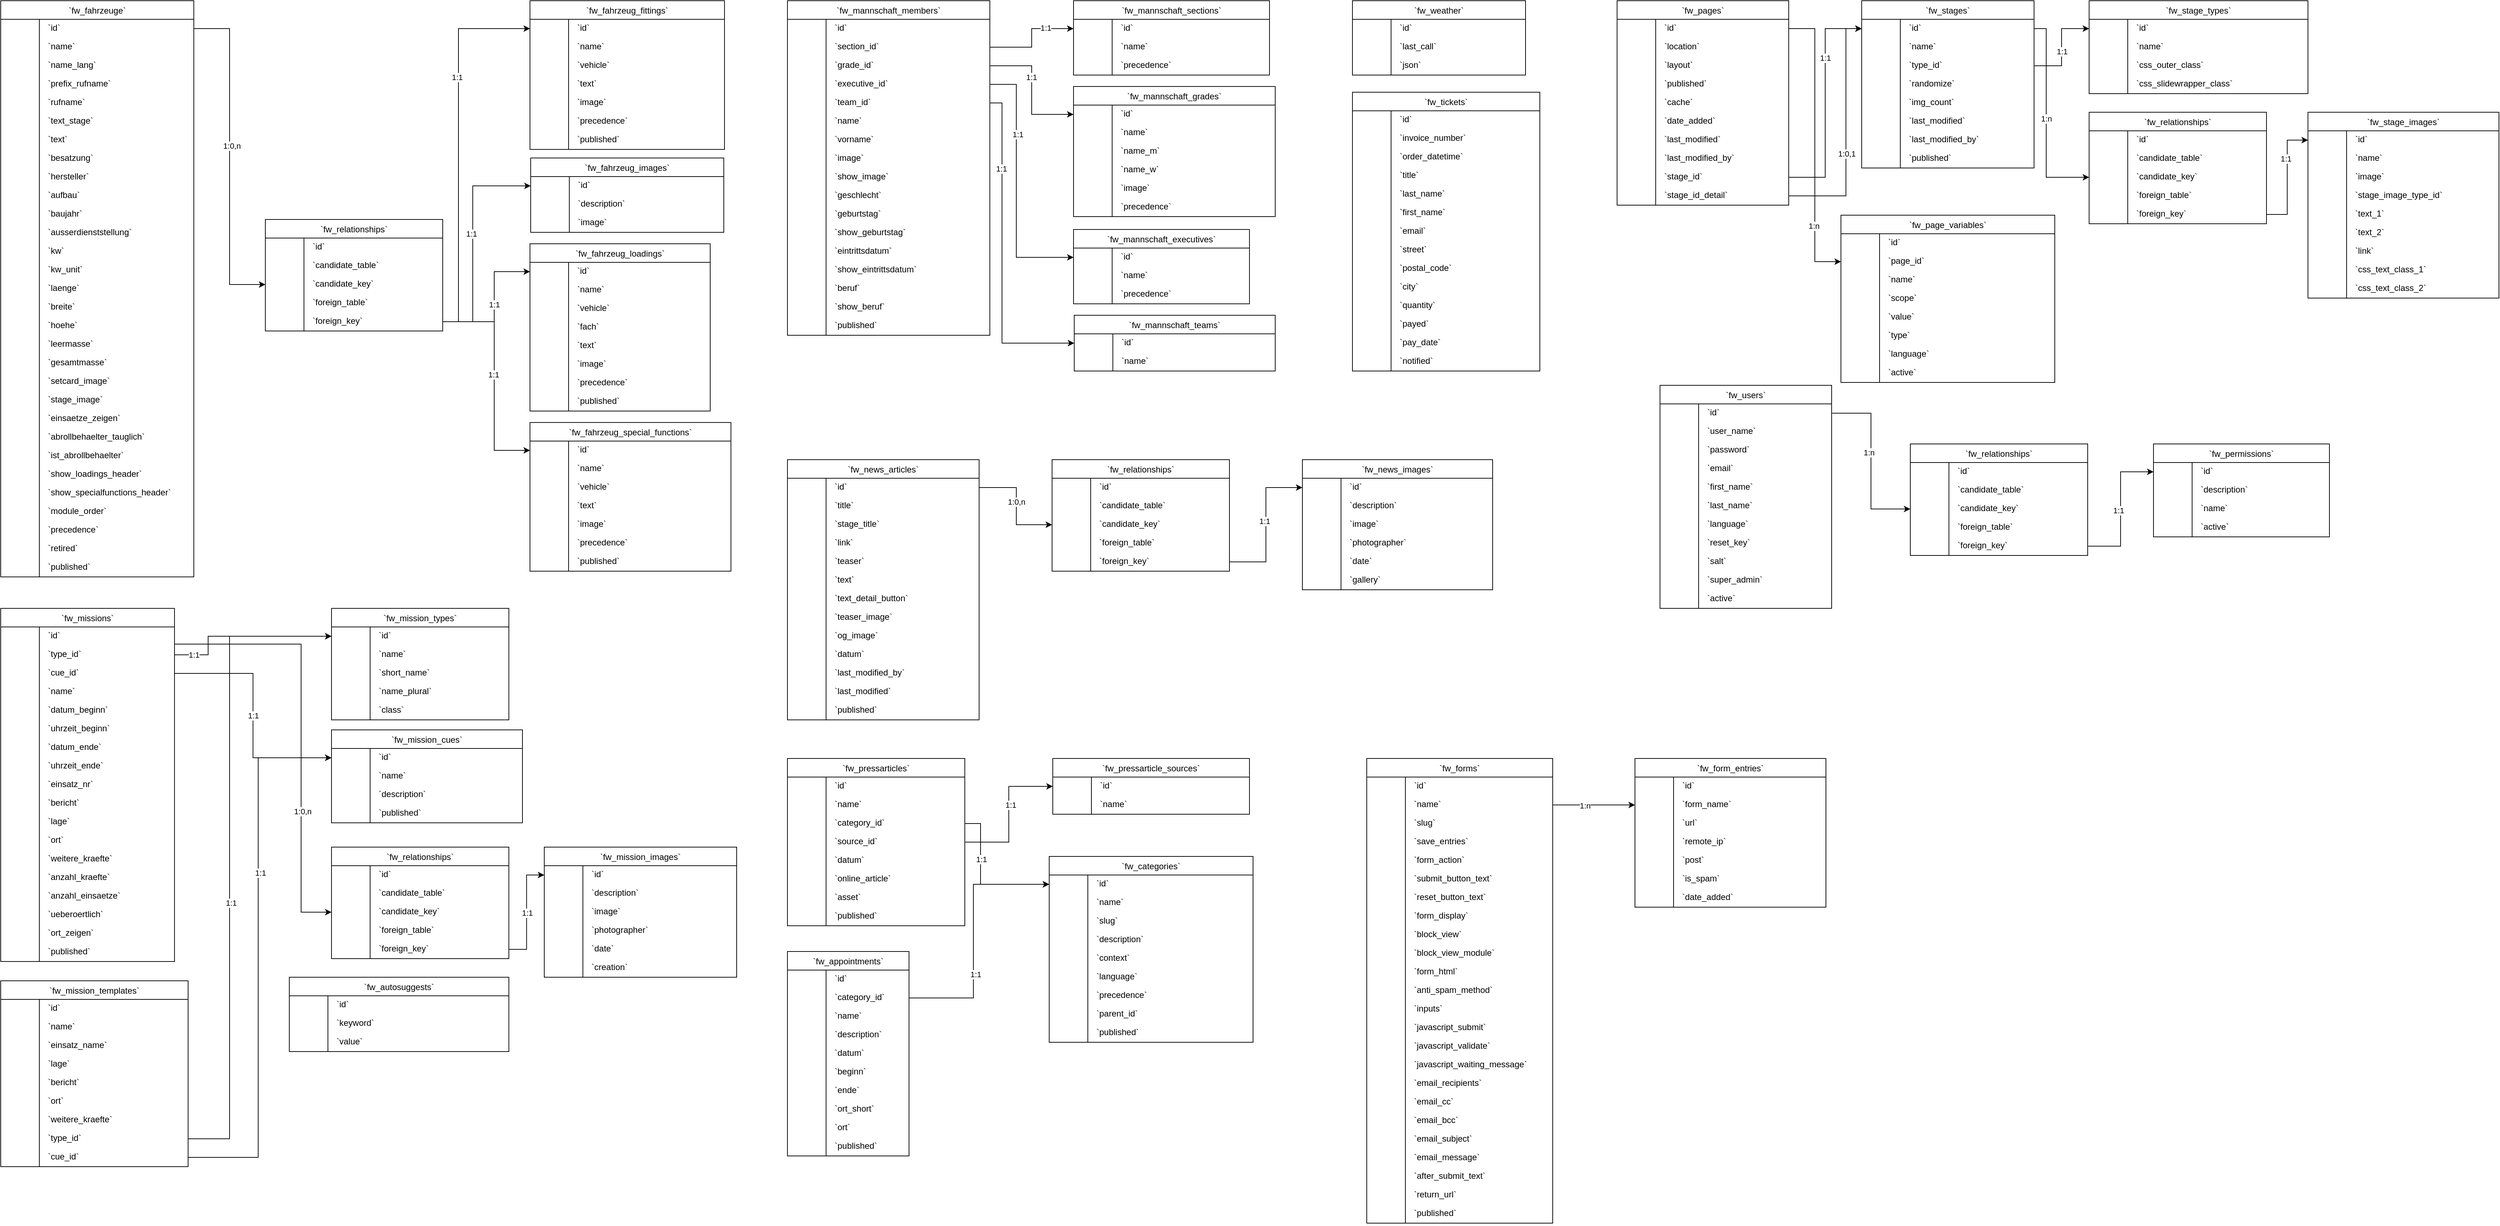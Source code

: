 <mxfile version="20.6.2" type="device"><diagram id="R2lEEEUBdFMjLlhIrx00" name="Page-1"><mxGraphModel dx="2427" dy="1276" grid="1" gridSize="10" guides="1" tooltips="1" connect="1" arrows="1" fold="1" page="1" pageScale="1" pageWidth="850" pageHeight="1100" math="0" shadow="0" extFonts="Permanent Marker^https://fonts.googleapis.com/css?family=Permanent+Marker"><root><mxCell id="0"/><mxCell id="1" parent="0"/><mxCell id="joIakpJScK5D_waaYfgZ-12" value="`fw_appointments`" style="swimlane;fontStyle=0;childLayout=stackLayout;horizontal=1;startSize=26;fillColor=default;horizontalStack=0;resizeParent=1;resizeLast=0;collapsible=1;marginBottom=0;swimlaneFillColor=default;align=center;" vertex="1" parent="1"><mxGeometry x="1110" y="1340" width="170" height="286" as="geometry"/></mxCell><mxCell id="joIakpJScK5D_waaYfgZ-13" value="`id`" style="shape=partialRectangle;top=0;left=0;right=0;bottom=0;align=left;verticalAlign=top;spacingTop=-2;fillColor=none;spacingLeft=64;spacingRight=4;overflow=hidden;rotatable=0;points=[[0,0.5],[1,0.5]];portConstraint=eastwest;dropTarget=0;" vertex="1" parent="joIakpJScK5D_waaYfgZ-12"><mxGeometry y="26" width="170" height="26" as="geometry"/></mxCell><mxCell id="joIakpJScK5D_waaYfgZ-14" value="" style="shape=partialRectangle;top=0;left=0;bottom=0;fillColor=none;align=left;verticalAlign=middle;spacingLeft=4;spacingRight=4;overflow=hidden;rotatable=180;points=[];portConstraint=eastwest;part=1;" vertex="1" connectable="0" parent="joIakpJScK5D_waaYfgZ-13"><mxGeometry width="54" height="26" as="geometry"/></mxCell><mxCell id="joIakpJScK5D_waaYfgZ-15" value="`category_id`" style="shape=partialRectangle;top=0;left=0;right=0;bottom=0;align=left;verticalAlign=top;spacingTop=-2;fillColor=none;spacingLeft=64;spacingRight=4;overflow=hidden;rotatable=0;points=[[0,0.5],[1,0.5]];portConstraint=eastwest;dropTarget=0;" vertex="1" parent="joIakpJScK5D_waaYfgZ-12"><mxGeometry y="52" width="170" height="26" as="geometry"/></mxCell><mxCell id="joIakpJScK5D_waaYfgZ-16" value="" style="shape=partialRectangle;top=0;left=0;bottom=0;fillColor=none;align=left;verticalAlign=middle;spacingLeft=4;spacingRight=4;overflow=hidden;rotatable=180;points=[];portConstraint=eastwest;part=1;" vertex="1" connectable="0" parent="joIakpJScK5D_waaYfgZ-15"><mxGeometry width="54" height="26" as="geometry"/></mxCell><mxCell id="joIakpJScK5D_waaYfgZ-17" value="`name`" style="shape=partialRectangle;top=0;left=0;right=0;bottom=0;align=left;verticalAlign=top;spacingTop=-2;fillColor=none;spacingLeft=64;spacingRight=4;overflow=hidden;rotatable=0;points=[[0,0.5],[1,0.5]];portConstraint=eastwest;dropTarget=0;" vertex="1" parent="joIakpJScK5D_waaYfgZ-12"><mxGeometry y="78" width="170" height="26" as="geometry"/></mxCell><mxCell id="joIakpJScK5D_waaYfgZ-18" value="" style="shape=partialRectangle;top=0;left=0;bottom=0;fillColor=none;align=left;verticalAlign=middle;spacingLeft=4;spacingRight=4;overflow=hidden;rotatable=180;points=[];portConstraint=eastwest;part=1;" vertex="1" connectable="0" parent="joIakpJScK5D_waaYfgZ-17"><mxGeometry width="54" height="26" as="geometry"/></mxCell><mxCell id="joIakpJScK5D_waaYfgZ-19" value="`description`" style="shape=partialRectangle;top=0;left=0;right=0;bottom=0;align=left;verticalAlign=top;spacingTop=-2;fillColor=none;spacingLeft=64;spacingRight=4;overflow=hidden;rotatable=0;points=[[0,0.5],[1,0.5]];portConstraint=eastwest;dropTarget=0;" vertex="1" parent="joIakpJScK5D_waaYfgZ-12"><mxGeometry y="104" width="170" height="26" as="geometry"/></mxCell><mxCell id="joIakpJScK5D_waaYfgZ-20" value="" style="shape=partialRectangle;top=0;left=0;bottom=0;fillColor=none;align=left;verticalAlign=middle;spacingLeft=4;spacingRight=4;overflow=hidden;rotatable=180;points=[];portConstraint=eastwest;part=1;" vertex="1" connectable="0" parent="joIakpJScK5D_waaYfgZ-19"><mxGeometry width="54" height="26" as="geometry"/></mxCell><mxCell id="joIakpJScK5D_waaYfgZ-21" value="`datum`" style="shape=partialRectangle;top=0;left=0;right=0;bottom=0;align=left;verticalAlign=top;spacingTop=-2;fillColor=none;spacingLeft=64;spacingRight=4;overflow=hidden;rotatable=0;points=[[0,0.5],[1,0.5]];portConstraint=eastwest;dropTarget=0;" vertex="1" parent="joIakpJScK5D_waaYfgZ-12"><mxGeometry y="130" width="170" height="26" as="geometry"/></mxCell><mxCell id="joIakpJScK5D_waaYfgZ-22" value="" style="shape=partialRectangle;top=0;left=0;bottom=0;fillColor=none;align=left;verticalAlign=middle;spacingLeft=4;spacingRight=4;overflow=hidden;rotatable=180;points=[];portConstraint=eastwest;part=1;" vertex="1" connectable="0" parent="joIakpJScK5D_waaYfgZ-21"><mxGeometry width="54" height="26" as="geometry"/></mxCell><mxCell id="joIakpJScK5D_waaYfgZ-23" value="`beginn`" style="shape=partialRectangle;top=0;left=0;right=0;bottom=0;align=left;verticalAlign=top;spacingTop=-2;fillColor=none;spacingLeft=64;spacingRight=4;overflow=hidden;rotatable=0;points=[[0,0.5],[1,0.5]];portConstraint=eastwest;dropTarget=0;" vertex="1" parent="joIakpJScK5D_waaYfgZ-12"><mxGeometry y="156" width="170" height="26" as="geometry"/></mxCell><mxCell id="joIakpJScK5D_waaYfgZ-24" value="" style="shape=partialRectangle;top=0;left=0;bottom=0;fillColor=none;align=left;verticalAlign=middle;spacingLeft=4;spacingRight=4;overflow=hidden;rotatable=180;points=[];portConstraint=eastwest;part=1;" vertex="1" connectable="0" parent="joIakpJScK5D_waaYfgZ-23"><mxGeometry width="54" height="26" as="geometry"/></mxCell><mxCell id="joIakpJScK5D_waaYfgZ-25" value="`ende`" style="shape=partialRectangle;top=0;left=0;right=0;bottom=0;align=left;verticalAlign=top;spacingTop=-2;fillColor=none;spacingLeft=64;spacingRight=4;overflow=hidden;rotatable=0;points=[[0,0.5],[1,0.5]];portConstraint=eastwest;dropTarget=0;" vertex="1" parent="joIakpJScK5D_waaYfgZ-12"><mxGeometry y="182" width="170" height="26" as="geometry"/></mxCell><mxCell id="joIakpJScK5D_waaYfgZ-26" value="" style="shape=partialRectangle;top=0;left=0;bottom=0;fillColor=none;align=left;verticalAlign=middle;spacingLeft=4;spacingRight=4;overflow=hidden;rotatable=180;points=[];portConstraint=eastwest;part=1;" vertex="1" connectable="0" parent="joIakpJScK5D_waaYfgZ-25"><mxGeometry width="54" height="26" as="geometry"/></mxCell><mxCell id="joIakpJScK5D_waaYfgZ-27" value="`ort_short`" style="shape=partialRectangle;top=0;left=0;right=0;bottom=0;align=left;verticalAlign=top;spacingTop=-2;fillColor=none;spacingLeft=64;spacingRight=4;overflow=hidden;rotatable=0;points=[[0,0.5],[1,0.5]];portConstraint=eastwest;dropTarget=0;" vertex="1" parent="joIakpJScK5D_waaYfgZ-12"><mxGeometry y="208" width="170" height="26" as="geometry"/></mxCell><mxCell id="joIakpJScK5D_waaYfgZ-28" value="" style="shape=partialRectangle;top=0;left=0;bottom=0;fillColor=none;align=left;verticalAlign=middle;spacingLeft=4;spacingRight=4;overflow=hidden;rotatable=180;points=[];portConstraint=eastwest;part=1;" vertex="1" connectable="0" parent="joIakpJScK5D_waaYfgZ-27"><mxGeometry width="54" height="26" as="geometry"/></mxCell><mxCell id="joIakpJScK5D_waaYfgZ-29" value="`ort`" style="shape=partialRectangle;top=0;left=0;right=0;bottom=0;align=left;verticalAlign=top;spacingTop=-2;fillColor=none;spacingLeft=64;spacingRight=4;overflow=hidden;rotatable=0;points=[[0,0.5],[1,0.5]];portConstraint=eastwest;dropTarget=0;" vertex="1" parent="joIakpJScK5D_waaYfgZ-12"><mxGeometry y="234" width="170" height="26" as="geometry"/></mxCell><mxCell id="joIakpJScK5D_waaYfgZ-30" value="" style="shape=partialRectangle;top=0;left=0;bottom=0;fillColor=none;align=left;verticalAlign=middle;spacingLeft=4;spacingRight=4;overflow=hidden;rotatable=180;points=[];portConstraint=eastwest;part=1;" vertex="1" connectable="0" parent="joIakpJScK5D_waaYfgZ-29"><mxGeometry width="54" height="26" as="geometry"/></mxCell><mxCell id="joIakpJScK5D_waaYfgZ-31" value="`published`" style="shape=partialRectangle;top=0;left=0;right=0;bottom=0;align=left;verticalAlign=top;spacingTop=-2;fillColor=none;spacingLeft=64;spacingRight=4;overflow=hidden;rotatable=0;points=[[0,0.5],[1,0.5]];portConstraint=eastwest;dropTarget=0;" vertex="1" parent="joIakpJScK5D_waaYfgZ-12"><mxGeometry y="260" width="170" height="26" as="geometry"/></mxCell><mxCell id="joIakpJScK5D_waaYfgZ-32" value="" style="shape=partialRectangle;top=0;left=0;bottom=0;fillColor=none;align=left;verticalAlign=middle;spacingLeft=4;spacingRight=4;overflow=hidden;rotatable=180;points=[];portConstraint=eastwest;part=1;" vertex="1" connectable="0" parent="joIakpJScK5D_waaYfgZ-31"><mxGeometry width="54" height="26" as="geometry"/></mxCell><mxCell id="joIakpJScK5D_waaYfgZ-48" value="`fw_autosuggests`" style="swimlane;fontStyle=0;childLayout=stackLayout;horizontal=1;startSize=26;fillColor=default;horizontalStack=0;resizeParent=1;resizeLast=0;collapsible=1;marginBottom=0;swimlaneFillColor=default;align=center;" vertex="1" parent="1"><mxGeometry x="413.5" y="1376" width="307" height="104" as="geometry"/></mxCell><mxCell id="joIakpJScK5D_waaYfgZ-49" value="`id`" style="shape=partialRectangle;top=0;left=0;right=0;bottom=0;align=left;verticalAlign=top;spacingTop=-2;fillColor=none;spacingLeft=64;spacingRight=4;overflow=hidden;rotatable=0;points=[[0,0.5],[1,0.5]];portConstraint=eastwest;dropTarget=0;" vertex="1" parent="joIakpJScK5D_waaYfgZ-48"><mxGeometry y="26" width="307" height="26" as="geometry"/></mxCell><mxCell id="joIakpJScK5D_waaYfgZ-50" value="" style="shape=partialRectangle;top=0;left=0;bottom=0;fillColor=none;align=left;verticalAlign=middle;spacingLeft=4;spacingRight=4;overflow=hidden;rotatable=180;points=[];portConstraint=eastwest;part=1;" vertex="1" connectable="0" parent="joIakpJScK5D_waaYfgZ-49"><mxGeometry width="54" height="26" as="geometry"/></mxCell><mxCell id="joIakpJScK5D_waaYfgZ-51" value="`keyword`" style="shape=partialRectangle;top=0;left=0;right=0;bottom=0;align=left;verticalAlign=top;spacingTop=-2;fillColor=none;spacingLeft=64;spacingRight=4;overflow=hidden;rotatable=0;points=[[0,0.5],[1,0.5]];portConstraint=eastwest;dropTarget=0;" vertex="1" parent="joIakpJScK5D_waaYfgZ-48"><mxGeometry y="52" width="307" height="26" as="geometry"/></mxCell><mxCell id="joIakpJScK5D_waaYfgZ-52" value="" style="shape=partialRectangle;top=0;left=0;bottom=0;fillColor=none;align=left;verticalAlign=middle;spacingLeft=4;spacingRight=4;overflow=hidden;rotatable=180;points=[];portConstraint=eastwest;part=1;" vertex="1" connectable="0" parent="joIakpJScK5D_waaYfgZ-51"><mxGeometry width="54" height="26" as="geometry"/></mxCell><mxCell id="joIakpJScK5D_waaYfgZ-53" value="`value`" style="shape=partialRectangle;top=0;left=0;right=0;bottom=0;align=left;verticalAlign=top;spacingTop=-2;fillColor=none;spacingLeft=64;spacingRight=4;overflow=hidden;rotatable=0;points=[[0,0.5],[1,0.5]];portConstraint=eastwest;dropTarget=0;" vertex="1" parent="joIakpJScK5D_waaYfgZ-48"><mxGeometry y="78" width="307" height="26" as="geometry"/></mxCell><mxCell id="joIakpJScK5D_waaYfgZ-54" value="" style="shape=partialRectangle;top=0;left=0;bottom=0;fillColor=none;align=left;verticalAlign=middle;spacingLeft=4;spacingRight=4;overflow=hidden;rotatable=180;points=[];portConstraint=eastwest;part=1;" vertex="1" connectable="0" parent="joIakpJScK5D_waaYfgZ-53"><mxGeometry width="54" height="26" as="geometry"/></mxCell><mxCell id="joIakpJScK5D_waaYfgZ-72" value="`fw_categories`" style="swimlane;fontStyle=0;childLayout=stackLayout;horizontal=1;startSize=26;fillColor=default;horizontalStack=0;resizeParent=1;resizeLast=0;collapsible=1;marginBottom=0;swimlaneFillColor=default;align=center;" vertex="1" parent="1"><mxGeometry x="1476" y="1207" width="285" height="260" as="geometry"/></mxCell><mxCell id="joIakpJScK5D_waaYfgZ-73" value="`id`" style="shape=partialRectangle;top=0;left=0;right=0;bottom=0;align=left;verticalAlign=top;spacingTop=-2;fillColor=none;spacingLeft=64;spacingRight=4;overflow=hidden;rotatable=0;points=[[0,0.5],[1,0.5]];portConstraint=eastwest;dropTarget=0;" vertex="1" parent="joIakpJScK5D_waaYfgZ-72"><mxGeometry y="26" width="285" height="26" as="geometry"/></mxCell><mxCell id="joIakpJScK5D_waaYfgZ-74" value="" style="shape=partialRectangle;top=0;left=0;bottom=0;fillColor=none;align=left;verticalAlign=middle;spacingLeft=4;spacingRight=4;overflow=hidden;rotatable=180;points=[];portConstraint=eastwest;part=1;" vertex="1" connectable="0" parent="joIakpJScK5D_waaYfgZ-73"><mxGeometry width="54" height="26" as="geometry"/></mxCell><mxCell id="joIakpJScK5D_waaYfgZ-75" value="`name`" style="shape=partialRectangle;top=0;left=0;right=0;bottom=0;align=left;verticalAlign=top;spacingTop=-2;fillColor=none;spacingLeft=64;spacingRight=4;overflow=hidden;rotatable=0;points=[[0,0.5],[1,0.5]];portConstraint=eastwest;dropTarget=0;" vertex="1" parent="joIakpJScK5D_waaYfgZ-72"><mxGeometry y="52" width="285" height="26" as="geometry"/></mxCell><mxCell id="joIakpJScK5D_waaYfgZ-76" value="" style="shape=partialRectangle;top=0;left=0;bottom=0;fillColor=none;align=left;verticalAlign=middle;spacingLeft=4;spacingRight=4;overflow=hidden;rotatable=180;points=[];portConstraint=eastwest;part=1;" vertex="1" connectable="0" parent="joIakpJScK5D_waaYfgZ-75"><mxGeometry width="54" height="26" as="geometry"/></mxCell><mxCell id="joIakpJScK5D_waaYfgZ-77" value="`slug`" style="shape=partialRectangle;top=0;left=0;right=0;bottom=0;align=left;verticalAlign=top;spacingTop=-2;fillColor=none;spacingLeft=64;spacingRight=4;overflow=hidden;rotatable=0;points=[[0,0.5],[1,0.5]];portConstraint=eastwest;dropTarget=0;" vertex="1" parent="joIakpJScK5D_waaYfgZ-72"><mxGeometry y="78" width="285" height="26" as="geometry"/></mxCell><mxCell id="joIakpJScK5D_waaYfgZ-78" value="" style="shape=partialRectangle;top=0;left=0;bottom=0;fillColor=none;align=left;verticalAlign=middle;spacingLeft=4;spacingRight=4;overflow=hidden;rotatable=180;points=[];portConstraint=eastwest;part=1;" vertex="1" connectable="0" parent="joIakpJScK5D_waaYfgZ-77"><mxGeometry width="54" height="26" as="geometry"/></mxCell><mxCell id="joIakpJScK5D_waaYfgZ-79" value="`description`" style="shape=partialRectangle;top=0;left=0;right=0;bottom=0;align=left;verticalAlign=top;spacingTop=-2;fillColor=none;spacingLeft=64;spacingRight=4;overflow=hidden;rotatable=0;points=[[0,0.5],[1,0.5]];portConstraint=eastwest;dropTarget=0;" vertex="1" parent="joIakpJScK5D_waaYfgZ-72"><mxGeometry y="104" width="285" height="26" as="geometry"/></mxCell><mxCell id="joIakpJScK5D_waaYfgZ-80" value="" style="shape=partialRectangle;top=0;left=0;bottom=0;fillColor=none;align=left;verticalAlign=middle;spacingLeft=4;spacingRight=4;overflow=hidden;rotatable=180;points=[];portConstraint=eastwest;part=1;" vertex="1" connectable="0" parent="joIakpJScK5D_waaYfgZ-79"><mxGeometry width="54" height="26" as="geometry"/></mxCell><mxCell id="joIakpJScK5D_waaYfgZ-81" value="`context`" style="shape=partialRectangle;top=0;left=0;right=0;bottom=0;align=left;verticalAlign=top;spacingTop=-2;fillColor=none;spacingLeft=64;spacingRight=4;overflow=hidden;rotatable=0;points=[[0,0.5],[1,0.5]];portConstraint=eastwest;dropTarget=0;" vertex="1" parent="joIakpJScK5D_waaYfgZ-72"><mxGeometry y="130" width="285" height="26" as="geometry"/></mxCell><mxCell id="joIakpJScK5D_waaYfgZ-82" value="" style="shape=partialRectangle;top=0;left=0;bottom=0;fillColor=none;align=left;verticalAlign=middle;spacingLeft=4;spacingRight=4;overflow=hidden;rotatable=180;points=[];portConstraint=eastwest;part=1;" vertex="1" connectable="0" parent="joIakpJScK5D_waaYfgZ-81"><mxGeometry width="54" height="26" as="geometry"/></mxCell><mxCell id="joIakpJScK5D_waaYfgZ-83" value="`language`" style="shape=partialRectangle;top=0;left=0;right=0;bottom=0;align=left;verticalAlign=top;spacingTop=-2;fillColor=none;spacingLeft=64;spacingRight=4;overflow=hidden;rotatable=0;points=[[0,0.5],[1,0.5]];portConstraint=eastwest;dropTarget=0;" vertex="1" parent="joIakpJScK5D_waaYfgZ-72"><mxGeometry y="156" width="285" height="26" as="geometry"/></mxCell><mxCell id="joIakpJScK5D_waaYfgZ-84" value="" style="shape=partialRectangle;top=0;left=0;bottom=0;fillColor=none;align=left;verticalAlign=middle;spacingLeft=4;spacingRight=4;overflow=hidden;rotatable=180;points=[];portConstraint=eastwest;part=1;" vertex="1" connectable="0" parent="joIakpJScK5D_waaYfgZ-83"><mxGeometry width="54" height="26" as="geometry"/></mxCell><mxCell id="joIakpJScK5D_waaYfgZ-85" value="`precedence`" style="shape=partialRectangle;top=0;left=0;right=0;bottom=0;align=left;verticalAlign=top;spacingTop=-2;fillColor=none;spacingLeft=64;spacingRight=4;overflow=hidden;rotatable=0;points=[[0,0.5],[1,0.5]];portConstraint=eastwest;dropTarget=0;" vertex="1" parent="joIakpJScK5D_waaYfgZ-72"><mxGeometry y="182" width="285" height="26" as="geometry"/></mxCell><mxCell id="joIakpJScK5D_waaYfgZ-86" value="" style="shape=partialRectangle;top=0;left=0;bottom=0;fillColor=none;align=left;verticalAlign=middle;spacingLeft=4;spacingRight=4;overflow=hidden;rotatable=180;points=[];portConstraint=eastwest;part=1;" vertex="1" connectable="0" parent="joIakpJScK5D_waaYfgZ-85"><mxGeometry width="54" height="26" as="geometry"/></mxCell><mxCell id="joIakpJScK5D_waaYfgZ-87" value="`parent_id`" style="shape=partialRectangle;top=0;left=0;right=0;bottom=0;align=left;verticalAlign=top;spacingTop=-2;fillColor=none;spacingLeft=64;spacingRight=4;overflow=hidden;rotatable=0;points=[[0,0.5],[1,0.5]];portConstraint=eastwest;dropTarget=0;" vertex="1" parent="joIakpJScK5D_waaYfgZ-72"><mxGeometry y="208" width="285" height="26" as="geometry"/></mxCell><mxCell id="joIakpJScK5D_waaYfgZ-88" value="" style="shape=partialRectangle;top=0;left=0;bottom=0;fillColor=none;align=left;verticalAlign=middle;spacingLeft=4;spacingRight=4;overflow=hidden;rotatable=180;points=[];portConstraint=eastwest;part=1;" vertex="1" connectable="0" parent="joIakpJScK5D_waaYfgZ-87"><mxGeometry width="54" height="26" as="geometry"/></mxCell><mxCell id="joIakpJScK5D_waaYfgZ-89" value="`published`" style="shape=partialRectangle;top=0;left=0;right=0;bottom=0;align=left;verticalAlign=top;spacingTop=-2;fillColor=none;spacingLeft=64;spacingRight=4;overflow=hidden;rotatable=0;points=[[0,0.5],[1,0.5]];portConstraint=eastwest;dropTarget=0;" vertex="1" parent="joIakpJScK5D_waaYfgZ-72"><mxGeometry y="234" width="285" height="26" as="geometry"/></mxCell><mxCell id="joIakpJScK5D_waaYfgZ-90" value="" style="shape=partialRectangle;top=0;left=0;bottom=0;fillColor=none;align=left;verticalAlign=middle;spacingLeft=4;spacingRight=4;overflow=hidden;rotatable=180;points=[];portConstraint=eastwest;part=1;" vertex="1" connectable="0" parent="joIakpJScK5D_waaYfgZ-89"><mxGeometry width="54" height="26" as="geometry"/></mxCell><mxCell id="joIakpJScK5D_waaYfgZ-91" value="`fw_fahrzeuge`" style="swimlane;fontStyle=0;childLayout=stackLayout;horizontal=1;startSize=26;fillColor=default;horizontalStack=0;resizeParent=1;resizeLast=0;collapsible=1;marginBottom=0;swimlaneFillColor=default;align=center;" vertex="1" parent="1"><mxGeometry x="10" y="10" width="270" height="806" as="geometry"/></mxCell><mxCell id="joIakpJScK5D_waaYfgZ-92" value="`id`" style="shape=partialRectangle;top=0;left=0;right=0;bottom=0;align=left;verticalAlign=top;spacingTop=-2;fillColor=none;spacingLeft=64;spacingRight=4;overflow=hidden;rotatable=0;points=[[0,0.5],[1,0.5]];portConstraint=eastwest;dropTarget=0;" vertex="1" parent="joIakpJScK5D_waaYfgZ-91"><mxGeometry y="26" width="270" height="26" as="geometry"/></mxCell><mxCell id="joIakpJScK5D_waaYfgZ-93" value="" style="shape=partialRectangle;top=0;left=0;bottom=0;fillColor=none;align=left;verticalAlign=middle;spacingLeft=4;spacingRight=4;overflow=hidden;rotatable=180;points=[];portConstraint=eastwest;part=1;" vertex="1" connectable="0" parent="joIakpJScK5D_waaYfgZ-92"><mxGeometry width="54" height="26" as="geometry"/></mxCell><mxCell id="joIakpJScK5D_waaYfgZ-94" value="`name`" style="shape=partialRectangle;top=0;left=0;right=0;bottom=0;align=left;verticalAlign=top;spacingTop=-2;fillColor=none;spacingLeft=64;spacingRight=4;overflow=hidden;rotatable=0;points=[[0,0.5],[1,0.5]];portConstraint=eastwest;dropTarget=0;" vertex="1" parent="joIakpJScK5D_waaYfgZ-91"><mxGeometry y="52" width="270" height="26" as="geometry"/></mxCell><mxCell id="joIakpJScK5D_waaYfgZ-95" value="" style="shape=partialRectangle;top=0;left=0;bottom=0;fillColor=none;align=left;verticalAlign=middle;spacingLeft=4;spacingRight=4;overflow=hidden;rotatable=180;points=[];portConstraint=eastwest;part=1;" vertex="1" connectable="0" parent="joIakpJScK5D_waaYfgZ-94"><mxGeometry width="54" height="26" as="geometry"/></mxCell><mxCell id="joIakpJScK5D_waaYfgZ-96" value="`name_lang`" style="shape=partialRectangle;top=0;left=0;right=0;bottom=0;align=left;verticalAlign=top;spacingTop=-2;fillColor=none;spacingLeft=64;spacingRight=4;overflow=hidden;rotatable=0;points=[[0,0.5],[1,0.5]];portConstraint=eastwest;dropTarget=0;" vertex="1" parent="joIakpJScK5D_waaYfgZ-91"><mxGeometry y="78" width="270" height="26" as="geometry"/></mxCell><mxCell id="joIakpJScK5D_waaYfgZ-97" value="" style="shape=partialRectangle;top=0;left=0;bottom=0;fillColor=none;align=left;verticalAlign=middle;spacingLeft=4;spacingRight=4;overflow=hidden;rotatable=180;points=[];portConstraint=eastwest;part=1;" vertex="1" connectable="0" parent="joIakpJScK5D_waaYfgZ-96"><mxGeometry width="54" height="26" as="geometry"/></mxCell><mxCell id="joIakpJScK5D_waaYfgZ-98" value="`prefix_rufname`" style="shape=partialRectangle;top=0;left=0;right=0;bottom=0;align=left;verticalAlign=top;spacingTop=-2;fillColor=none;spacingLeft=64;spacingRight=4;overflow=hidden;rotatable=0;points=[[0,0.5],[1,0.5]];portConstraint=eastwest;dropTarget=0;" vertex="1" parent="joIakpJScK5D_waaYfgZ-91"><mxGeometry y="104" width="270" height="26" as="geometry"/></mxCell><mxCell id="joIakpJScK5D_waaYfgZ-99" value="" style="shape=partialRectangle;top=0;left=0;bottom=0;fillColor=none;align=left;verticalAlign=middle;spacingLeft=4;spacingRight=4;overflow=hidden;rotatable=180;points=[];portConstraint=eastwest;part=1;" vertex="1" connectable="0" parent="joIakpJScK5D_waaYfgZ-98"><mxGeometry width="54" height="26" as="geometry"/></mxCell><mxCell id="joIakpJScK5D_waaYfgZ-100" value="`rufname`" style="shape=partialRectangle;top=0;left=0;right=0;bottom=0;align=left;verticalAlign=top;spacingTop=-2;fillColor=none;spacingLeft=64;spacingRight=4;overflow=hidden;rotatable=0;points=[[0,0.5],[1,0.5]];portConstraint=eastwest;dropTarget=0;" vertex="1" parent="joIakpJScK5D_waaYfgZ-91"><mxGeometry y="130" width="270" height="26" as="geometry"/></mxCell><mxCell id="joIakpJScK5D_waaYfgZ-101" value="" style="shape=partialRectangle;top=0;left=0;bottom=0;fillColor=none;align=left;verticalAlign=middle;spacingLeft=4;spacingRight=4;overflow=hidden;rotatable=180;points=[];portConstraint=eastwest;part=1;" vertex="1" connectable="0" parent="joIakpJScK5D_waaYfgZ-100"><mxGeometry width="54" height="26" as="geometry"/></mxCell><mxCell id="joIakpJScK5D_waaYfgZ-102" value="`text_stage`" style="shape=partialRectangle;top=0;left=0;right=0;bottom=0;align=left;verticalAlign=top;spacingTop=-2;fillColor=none;spacingLeft=64;spacingRight=4;overflow=hidden;rotatable=0;points=[[0,0.5],[1,0.5]];portConstraint=eastwest;dropTarget=0;" vertex="1" parent="joIakpJScK5D_waaYfgZ-91"><mxGeometry y="156" width="270" height="26" as="geometry"/></mxCell><mxCell id="joIakpJScK5D_waaYfgZ-103" value="" style="shape=partialRectangle;top=0;left=0;bottom=0;fillColor=none;align=left;verticalAlign=middle;spacingLeft=4;spacingRight=4;overflow=hidden;rotatable=180;points=[];portConstraint=eastwest;part=1;" vertex="1" connectable="0" parent="joIakpJScK5D_waaYfgZ-102"><mxGeometry width="54" height="26" as="geometry"/></mxCell><mxCell id="joIakpJScK5D_waaYfgZ-104" value="`text`" style="shape=partialRectangle;top=0;left=0;right=0;bottom=0;align=left;verticalAlign=top;spacingTop=-2;fillColor=none;spacingLeft=64;spacingRight=4;overflow=hidden;rotatable=0;points=[[0,0.5],[1,0.5]];portConstraint=eastwest;dropTarget=0;" vertex="1" parent="joIakpJScK5D_waaYfgZ-91"><mxGeometry y="182" width="270" height="26" as="geometry"/></mxCell><mxCell id="joIakpJScK5D_waaYfgZ-105" value="" style="shape=partialRectangle;top=0;left=0;bottom=0;fillColor=none;align=left;verticalAlign=middle;spacingLeft=4;spacingRight=4;overflow=hidden;rotatable=180;points=[];portConstraint=eastwest;part=1;" vertex="1" connectable="0" parent="joIakpJScK5D_waaYfgZ-104"><mxGeometry width="54" height="26" as="geometry"/></mxCell><mxCell id="joIakpJScK5D_waaYfgZ-106" value="`besatzung`" style="shape=partialRectangle;top=0;left=0;right=0;bottom=0;align=left;verticalAlign=top;spacingTop=-2;fillColor=none;spacingLeft=64;spacingRight=4;overflow=hidden;rotatable=0;points=[[0,0.5],[1,0.5]];portConstraint=eastwest;dropTarget=0;" vertex="1" parent="joIakpJScK5D_waaYfgZ-91"><mxGeometry y="208" width="270" height="26" as="geometry"/></mxCell><mxCell id="joIakpJScK5D_waaYfgZ-107" value="" style="shape=partialRectangle;top=0;left=0;bottom=0;fillColor=none;align=left;verticalAlign=middle;spacingLeft=4;spacingRight=4;overflow=hidden;rotatable=180;points=[];portConstraint=eastwest;part=1;" vertex="1" connectable="0" parent="joIakpJScK5D_waaYfgZ-106"><mxGeometry width="54" height="26" as="geometry"/></mxCell><mxCell id="joIakpJScK5D_waaYfgZ-108" value="`hersteller`" style="shape=partialRectangle;top=0;left=0;right=0;bottom=0;align=left;verticalAlign=top;spacingTop=-2;fillColor=none;spacingLeft=64;spacingRight=4;overflow=hidden;rotatable=0;points=[[0,0.5],[1,0.5]];portConstraint=eastwest;dropTarget=0;" vertex="1" parent="joIakpJScK5D_waaYfgZ-91"><mxGeometry y="234" width="270" height="26" as="geometry"/></mxCell><mxCell id="joIakpJScK5D_waaYfgZ-109" value="" style="shape=partialRectangle;top=0;left=0;bottom=0;fillColor=none;align=left;verticalAlign=middle;spacingLeft=4;spacingRight=4;overflow=hidden;rotatable=180;points=[];portConstraint=eastwest;part=1;" vertex="1" connectable="0" parent="joIakpJScK5D_waaYfgZ-108"><mxGeometry width="54" height="26" as="geometry"/></mxCell><mxCell id="joIakpJScK5D_waaYfgZ-110" value="`aufbau`" style="shape=partialRectangle;top=0;left=0;right=0;bottom=0;align=left;verticalAlign=top;spacingTop=-2;fillColor=none;spacingLeft=64;spacingRight=4;overflow=hidden;rotatable=0;points=[[0,0.5],[1,0.5]];portConstraint=eastwest;dropTarget=0;" vertex="1" parent="joIakpJScK5D_waaYfgZ-91"><mxGeometry y="260" width="270" height="26" as="geometry"/></mxCell><mxCell id="joIakpJScK5D_waaYfgZ-111" value="" style="shape=partialRectangle;top=0;left=0;bottom=0;fillColor=none;align=left;verticalAlign=middle;spacingLeft=4;spacingRight=4;overflow=hidden;rotatable=180;points=[];portConstraint=eastwest;part=1;" vertex="1" connectable="0" parent="joIakpJScK5D_waaYfgZ-110"><mxGeometry width="54" height="26" as="geometry"/></mxCell><mxCell id="joIakpJScK5D_waaYfgZ-112" value="`baujahr`" style="shape=partialRectangle;top=0;left=0;right=0;bottom=0;align=left;verticalAlign=top;spacingTop=-2;fillColor=none;spacingLeft=64;spacingRight=4;overflow=hidden;rotatable=0;points=[[0,0.5],[1,0.5]];portConstraint=eastwest;dropTarget=0;" vertex="1" parent="joIakpJScK5D_waaYfgZ-91"><mxGeometry y="286" width="270" height="26" as="geometry"/></mxCell><mxCell id="joIakpJScK5D_waaYfgZ-113" value="" style="shape=partialRectangle;top=0;left=0;bottom=0;fillColor=none;align=left;verticalAlign=middle;spacingLeft=4;spacingRight=4;overflow=hidden;rotatable=180;points=[];portConstraint=eastwest;part=1;" vertex="1" connectable="0" parent="joIakpJScK5D_waaYfgZ-112"><mxGeometry width="54" height="26" as="geometry"/></mxCell><mxCell id="joIakpJScK5D_waaYfgZ-114" value="`ausserdienststellung`" style="shape=partialRectangle;top=0;left=0;right=0;bottom=0;align=left;verticalAlign=top;spacingTop=-2;fillColor=none;spacingLeft=64;spacingRight=4;overflow=hidden;rotatable=0;points=[[0,0.5],[1,0.5]];portConstraint=eastwest;dropTarget=0;" vertex="1" parent="joIakpJScK5D_waaYfgZ-91"><mxGeometry y="312" width="270" height="26" as="geometry"/></mxCell><mxCell id="joIakpJScK5D_waaYfgZ-115" value="" style="shape=partialRectangle;top=0;left=0;bottom=0;fillColor=none;align=left;verticalAlign=middle;spacingLeft=4;spacingRight=4;overflow=hidden;rotatable=180;points=[];portConstraint=eastwest;part=1;" vertex="1" connectable="0" parent="joIakpJScK5D_waaYfgZ-114"><mxGeometry width="54" height="26" as="geometry"/></mxCell><mxCell id="joIakpJScK5D_waaYfgZ-116" value="`kw`" style="shape=partialRectangle;top=0;left=0;right=0;bottom=0;align=left;verticalAlign=top;spacingTop=-2;fillColor=none;spacingLeft=64;spacingRight=4;overflow=hidden;rotatable=0;points=[[0,0.5],[1,0.5]];portConstraint=eastwest;dropTarget=0;" vertex="1" parent="joIakpJScK5D_waaYfgZ-91"><mxGeometry y="338" width="270" height="26" as="geometry"/></mxCell><mxCell id="joIakpJScK5D_waaYfgZ-117" value="" style="shape=partialRectangle;top=0;left=0;bottom=0;fillColor=none;align=left;verticalAlign=middle;spacingLeft=4;spacingRight=4;overflow=hidden;rotatable=180;points=[];portConstraint=eastwest;part=1;" vertex="1" connectable="0" parent="joIakpJScK5D_waaYfgZ-116"><mxGeometry width="54" height="26" as="geometry"/></mxCell><mxCell id="joIakpJScK5D_waaYfgZ-118" value="`kw_unit`" style="shape=partialRectangle;top=0;left=0;right=0;bottom=0;align=left;verticalAlign=top;spacingTop=-2;fillColor=none;spacingLeft=64;spacingRight=4;overflow=hidden;rotatable=0;points=[[0,0.5],[1,0.5]];portConstraint=eastwest;dropTarget=0;" vertex="1" parent="joIakpJScK5D_waaYfgZ-91"><mxGeometry y="364" width="270" height="26" as="geometry"/></mxCell><mxCell id="joIakpJScK5D_waaYfgZ-119" value="" style="shape=partialRectangle;top=0;left=0;bottom=0;fillColor=none;align=left;verticalAlign=middle;spacingLeft=4;spacingRight=4;overflow=hidden;rotatable=180;points=[];portConstraint=eastwest;part=1;" vertex="1" connectable="0" parent="joIakpJScK5D_waaYfgZ-118"><mxGeometry width="54" height="26" as="geometry"/></mxCell><mxCell id="joIakpJScK5D_waaYfgZ-120" value="`laenge`" style="shape=partialRectangle;top=0;left=0;right=0;bottom=0;align=left;verticalAlign=top;spacingTop=-2;fillColor=none;spacingLeft=64;spacingRight=4;overflow=hidden;rotatable=0;points=[[0,0.5],[1,0.5]];portConstraint=eastwest;dropTarget=0;" vertex="1" parent="joIakpJScK5D_waaYfgZ-91"><mxGeometry y="390" width="270" height="26" as="geometry"/></mxCell><mxCell id="joIakpJScK5D_waaYfgZ-121" value="" style="shape=partialRectangle;top=0;left=0;bottom=0;fillColor=none;align=left;verticalAlign=middle;spacingLeft=4;spacingRight=4;overflow=hidden;rotatable=180;points=[];portConstraint=eastwest;part=1;" vertex="1" connectable="0" parent="joIakpJScK5D_waaYfgZ-120"><mxGeometry width="54" height="26" as="geometry"/></mxCell><mxCell id="joIakpJScK5D_waaYfgZ-122" value="`breite`" style="shape=partialRectangle;top=0;left=0;right=0;bottom=0;align=left;verticalAlign=top;spacingTop=-2;fillColor=none;spacingLeft=64;spacingRight=4;overflow=hidden;rotatable=0;points=[[0,0.5],[1,0.5]];portConstraint=eastwest;dropTarget=0;" vertex="1" parent="joIakpJScK5D_waaYfgZ-91"><mxGeometry y="416" width="270" height="26" as="geometry"/></mxCell><mxCell id="joIakpJScK5D_waaYfgZ-123" value="" style="shape=partialRectangle;top=0;left=0;bottom=0;fillColor=none;align=left;verticalAlign=middle;spacingLeft=4;spacingRight=4;overflow=hidden;rotatable=180;points=[];portConstraint=eastwest;part=1;" vertex="1" connectable="0" parent="joIakpJScK5D_waaYfgZ-122"><mxGeometry width="54" height="26" as="geometry"/></mxCell><mxCell id="joIakpJScK5D_waaYfgZ-124" value="`hoehe`" style="shape=partialRectangle;top=0;left=0;right=0;bottom=0;align=left;verticalAlign=top;spacingTop=-2;fillColor=none;spacingLeft=64;spacingRight=4;overflow=hidden;rotatable=0;points=[[0,0.5],[1,0.5]];portConstraint=eastwest;dropTarget=0;" vertex="1" parent="joIakpJScK5D_waaYfgZ-91"><mxGeometry y="442" width="270" height="26" as="geometry"/></mxCell><mxCell id="joIakpJScK5D_waaYfgZ-125" value="" style="shape=partialRectangle;top=0;left=0;bottom=0;fillColor=none;align=left;verticalAlign=middle;spacingLeft=4;spacingRight=4;overflow=hidden;rotatable=180;points=[];portConstraint=eastwest;part=1;" vertex="1" connectable="0" parent="joIakpJScK5D_waaYfgZ-124"><mxGeometry width="54" height="26" as="geometry"/></mxCell><mxCell id="joIakpJScK5D_waaYfgZ-126" value="`leermasse`" style="shape=partialRectangle;top=0;left=0;right=0;bottom=0;align=left;verticalAlign=top;spacingTop=-2;fillColor=none;spacingLeft=64;spacingRight=4;overflow=hidden;rotatable=0;points=[[0,0.5],[1,0.5]];portConstraint=eastwest;dropTarget=0;" vertex="1" parent="joIakpJScK5D_waaYfgZ-91"><mxGeometry y="468" width="270" height="26" as="geometry"/></mxCell><mxCell id="joIakpJScK5D_waaYfgZ-127" value="" style="shape=partialRectangle;top=0;left=0;bottom=0;fillColor=none;align=left;verticalAlign=middle;spacingLeft=4;spacingRight=4;overflow=hidden;rotatable=180;points=[];portConstraint=eastwest;part=1;" vertex="1" connectable="0" parent="joIakpJScK5D_waaYfgZ-126"><mxGeometry width="54" height="26" as="geometry"/></mxCell><mxCell id="joIakpJScK5D_waaYfgZ-128" value="`gesamtmasse`" style="shape=partialRectangle;top=0;left=0;right=0;bottom=0;align=left;verticalAlign=top;spacingTop=-2;fillColor=none;spacingLeft=64;spacingRight=4;overflow=hidden;rotatable=0;points=[[0,0.5],[1,0.5]];portConstraint=eastwest;dropTarget=0;" vertex="1" parent="joIakpJScK5D_waaYfgZ-91"><mxGeometry y="494" width="270" height="26" as="geometry"/></mxCell><mxCell id="joIakpJScK5D_waaYfgZ-129" value="" style="shape=partialRectangle;top=0;left=0;bottom=0;fillColor=none;align=left;verticalAlign=middle;spacingLeft=4;spacingRight=4;overflow=hidden;rotatable=180;points=[];portConstraint=eastwest;part=1;" vertex="1" connectable="0" parent="joIakpJScK5D_waaYfgZ-128"><mxGeometry width="54" height="26" as="geometry"/></mxCell><mxCell id="joIakpJScK5D_waaYfgZ-130" value="`setcard_image`" style="shape=partialRectangle;top=0;left=0;right=0;bottom=0;align=left;verticalAlign=top;spacingTop=-2;fillColor=none;spacingLeft=64;spacingRight=4;overflow=hidden;rotatable=0;points=[[0,0.5],[1,0.5]];portConstraint=eastwest;dropTarget=0;" vertex="1" parent="joIakpJScK5D_waaYfgZ-91"><mxGeometry y="520" width="270" height="26" as="geometry"/></mxCell><mxCell id="joIakpJScK5D_waaYfgZ-131" value="" style="shape=partialRectangle;top=0;left=0;bottom=0;fillColor=none;align=left;verticalAlign=middle;spacingLeft=4;spacingRight=4;overflow=hidden;rotatable=180;points=[];portConstraint=eastwest;part=1;" vertex="1" connectable="0" parent="joIakpJScK5D_waaYfgZ-130"><mxGeometry width="54" height="26" as="geometry"/></mxCell><mxCell id="joIakpJScK5D_waaYfgZ-132" value="`stage_image`" style="shape=partialRectangle;top=0;left=0;right=0;bottom=0;align=left;verticalAlign=top;spacingTop=-2;fillColor=none;spacingLeft=64;spacingRight=4;overflow=hidden;rotatable=0;points=[[0,0.5],[1,0.5]];portConstraint=eastwest;dropTarget=0;" vertex="1" parent="joIakpJScK5D_waaYfgZ-91"><mxGeometry y="546" width="270" height="26" as="geometry"/></mxCell><mxCell id="joIakpJScK5D_waaYfgZ-133" value="" style="shape=partialRectangle;top=0;left=0;bottom=0;fillColor=none;align=left;verticalAlign=middle;spacingLeft=4;spacingRight=4;overflow=hidden;rotatable=180;points=[];portConstraint=eastwest;part=1;" vertex="1" connectable="0" parent="joIakpJScK5D_waaYfgZ-132"><mxGeometry width="54" height="26" as="geometry"/></mxCell><mxCell id="joIakpJScK5D_waaYfgZ-134" value="`einsaetze_zeigen`" style="shape=partialRectangle;top=0;left=0;right=0;bottom=0;align=left;verticalAlign=top;spacingTop=-2;fillColor=none;spacingLeft=64;spacingRight=4;overflow=hidden;rotatable=0;points=[[0,0.5],[1,0.5]];portConstraint=eastwest;dropTarget=0;" vertex="1" parent="joIakpJScK5D_waaYfgZ-91"><mxGeometry y="572" width="270" height="26" as="geometry"/></mxCell><mxCell id="joIakpJScK5D_waaYfgZ-135" value="" style="shape=partialRectangle;top=0;left=0;bottom=0;fillColor=none;align=left;verticalAlign=middle;spacingLeft=4;spacingRight=4;overflow=hidden;rotatable=180;points=[];portConstraint=eastwest;part=1;" vertex="1" connectable="0" parent="joIakpJScK5D_waaYfgZ-134"><mxGeometry width="54" height="26" as="geometry"/></mxCell><mxCell id="joIakpJScK5D_waaYfgZ-136" value="`abrollbehaelter_tauglich`" style="shape=partialRectangle;top=0;left=0;right=0;bottom=0;align=left;verticalAlign=top;spacingTop=-2;fillColor=none;spacingLeft=64;spacingRight=4;overflow=hidden;rotatable=0;points=[[0,0.5],[1,0.5]];portConstraint=eastwest;dropTarget=0;" vertex="1" parent="joIakpJScK5D_waaYfgZ-91"><mxGeometry y="598" width="270" height="26" as="geometry"/></mxCell><mxCell id="joIakpJScK5D_waaYfgZ-137" value="" style="shape=partialRectangle;top=0;left=0;bottom=0;fillColor=none;align=left;verticalAlign=middle;spacingLeft=4;spacingRight=4;overflow=hidden;rotatable=180;points=[];portConstraint=eastwest;part=1;" vertex="1" connectable="0" parent="joIakpJScK5D_waaYfgZ-136"><mxGeometry width="54" height="26" as="geometry"/></mxCell><mxCell id="joIakpJScK5D_waaYfgZ-138" value="`ist_abrollbehaelter`" style="shape=partialRectangle;top=0;left=0;right=0;bottom=0;align=left;verticalAlign=top;spacingTop=-2;fillColor=none;spacingLeft=64;spacingRight=4;overflow=hidden;rotatable=0;points=[[0,0.5],[1,0.5]];portConstraint=eastwest;dropTarget=0;" vertex="1" parent="joIakpJScK5D_waaYfgZ-91"><mxGeometry y="624" width="270" height="26" as="geometry"/></mxCell><mxCell id="joIakpJScK5D_waaYfgZ-139" value="" style="shape=partialRectangle;top=0;left=0;bottom=0;fillColor=none;align=left;verticalAlign=middle;spacingLeft=4;spacingRight=4;overflow=hidden;rotatable=180;points=[];portConstraint=eastwest;part=1;" vertex="1" connectable="0" parent="joIakpJScK5D_waaYfgZ-138"><mxGeometry width="54" height="26" as="geometry"/></mxCell><mxCell id="joIakpJScK5D_waaYfgZ-140" value="`show_loadings_header`" style="shape=partialRectangle;top=0;left=0;right=0;bottom=0;align=left;verticalAlign=top;spacingTop=-2;fillColor=none;spacingLeft=64;spacingRight=4;overflow=hidden;rotatable=0;points=[[0,0.5],[1,0.5]];portConstraint=eastwest;dropTarget=0;" vertex="1" parent="joIakpJScK5D_waaYfgZ-91"><mxGeometry y="650" width="270" height="26" as="geometry"/></mxCell><mxCell id="joIakpJScK5D_waaYfgZ-141" value="" style="shape=partialRectangle;top=0;left=0;bottom=0;fillColor=none;align=left;verticalAlign=middle;spacingLeft=4;spacingRight=4;overflow=hidden;rotatable=180;points=[];portConstraint=eastwest;part=1;" vertex="1" connectable="0" parent="joIakpJScK5D_waaYfgZ-140"><mxGeometry width="54" height="26" as="geometry"/></mxCell><mxCell id="joIakpJScK5D_waaYfgZ-142" value="`show_specialfunctions_header`" style="shape=partialRectangle;top=0;left=0;right=0;bottom=0;align=left;verticalAlign=top;spacingTop=-2;fillColor=none;spacingLeft=64;spacingRight=4;overflow=hidden;rotatable=0;points=[[0,0.5],[1,0.5]];portConstraint=eastwest;dropTarget=0;" vertex="1" parent="joIakpJScK5D_waaYfgZ-91"><mxGeometry y="676" width="270" height="26" as="geometry"/></mxCell><mxCell id="joIakpJScK5D_waaYfgZ-143" value="" style="shape=partialRectangle;top=0;left=0;bottom=0;fillColor=none;align=left;verticalAlign=middle;spacingLeft=4;spacingRight=4;overflow=hidden;rotatable=180;points=[];portConstraint=eastwest;part=1;" vertex="1" connectable="0" parent="joIakpJScK5D_waaYfgZ-142"><mxGeometry width="54" height="26" as="geometry"/></mxCell><mxCell id="joIakpJScK5D_waaYfgZ-144" value="`module_order`" style="shape=partialRectangle;top=0;left=0;right=0;bottom=0;align=left;verticalAlign=top;spacingTop=-2;fillColor=none;spacingLeft=64;spacingRight=4;overflow=hidden;rotatable=0;points=[[0,0.5],[1,0.5]];portConstraint=eastwest;dropTarget=0;" vertex="1" parent="joIakpJScK5D_waaYfgZ-91"><mxGeometry y="702" width="270" height="26" as="geometry"/></mxCell><mxCell id="joIakpJScK5D_waaYfgZ-145" value="" style="shape=partialRectangle;top=0;left=0;bottom=0;fillColor=none;align=left;verticalAlign=middle;spacingLeft=4;spacingRight=4;overflow=hidden;rotatable=180;points=[];portConstraint=eastwest;part=1;" vertex="1" connectable="0" parent="joIakpJScK5D_waaYfgZ-144"><mxGeometry width="54" height="26" as="geometry"/></mxCell><mxCell id="joIakpJScK5D_waaYfgZ-146" value="`precedence`" style="shape=partialRectangle;top=0;left=0;right=0;bottom=0;align=left;verticalAlign=top;spacingTop=-2;fillColor=none;spacingLeft=64;spacingRight=4;overflow=hidden;rotatable=0;points=[[0,0.5],[1,0.5]];portConstraint=eastwest;dropTarget=0;" vertex="1" parent="joIakpJScK5D_waaYfgZ-91"><mxGeometry y="728" width="270" height="26" as="geometry"/></mxCell><mxCell id="joIakpJScK5D_waaYfgZ-147" value="" style="shape=partialRectangle;top=0;left=0;bottom=0;fillColor=none;align=left;verticalAlign=middle;spacingLeft=4;spacingRight=4;overflow=hidden;rotatable=180;points=[];portConstraint=eastwest;part=1;" vertex="1" connectable="0" parent="joIakpJScK5D_waaYfgZ-146"><mxGeometry width="54" height="26" as="geometry"/></mxCell><mxCell id="joIakpJScK5D_waaYfgZ-148" value="`retired`" style="shape=partialRectangle;top=0;left=0;right=0;bottom=0;align=left;verticalAlign=top;spacingTop=-2;fillColor=none;spacingLeft=64;spacingRight=4;overflow=hidden;rotatable=0;points=[[0,0.5],[1,0.5]];portConstraint=eastwest;dropTarget=0;" vertex="1" parent="joIakpJScK5D_waaYfgZ-91"><mxGeometry y="754" width="270" height="26" as="geometry"/></mxCell><mxCell id="joIakpJScK5D_waaYfgZ-149" value="" style="shape=partialRectangle;top=0;left=0;bottom=0;fillColor=none;align=left;verticalAlign=middle;spacingLeft=4;spacingRight=4;overflow=hidden;rotatable=180;points=[];portConstraint=eastwest;part=1;" vertex="1" connectable="0" parent="joIakpJScK5D_waaYfgZ-148"><mxGeometry width="54" height="26" as="geometry"/></mxCell><mxCell id="joIakpJScK5D_waaYfgZ-150" value="`published`" style="shape=partialRectangle;top=0;left=0;right=0;bottom=0;align=left;verticalAlign=top;spacingTop=-2;fillColor=none;spacingLeft=64;spacingRight=4;overflow=hidden;rotatable=0;points=[[0,0.5],[1,0.5]];portConstraint=eastwest;dropTarget=0;" vertex="1" parent="joIakpJScK5D_waaYfgZ-91"><mxGeometry y="780" width="270" height="26" as="geometry"/></mxCell><mxCell id="joIakpJScK5D_waaYfgZ-151" value="" style="shape=partialRectangle;top=0;left=0;bottom=0;fillColor=none;align=left;verticalAlign=middle;spacingLeft=4;spacingRight=4;overflow=hidden;rotatable=180;points=[];portConstraint=eastwest;part=1;" vertex="1" connectable="0" parent="joIakpJScK5D_waaYfgZ-150"><mxGeometry width="54" height="26" as="geometry"/></mxCell><mxCell id="joIakpJScK5D_waaYfgZ-152" value="`fw_fahrzeug_fittings`" style="swimlane;fontStyle=0;childLayout=stackLayout;horizontal=1;startSize=26;fillColor=default;horizontalStack=0;resizeParent=1;resizeLast=0;collapsible=1;marginBottom=0;swimlaneFillColor=default;align=center;" vertex="1" parent="1"><mxGeometry x="750" y="10" width="272" height="208" as="geometry"/></mxCell><mxCell id="joIakpJScK5D_waaYfgZ-153" value="`id`" style="shape=partialRectangle;top=0;left=0;right=0;bottom=0;align=left;verticalAlign=top;spacingTop=-2;fillColor=none;spacingLeft=64;spacingRight=4;overflow=hidden;rotatable=0;points=[[0,0.5],[1,0.5]];portConstraint=eastwest;dropTarget=0;" vertex="1" parent="joIakpJScK5D_waaYfgZ-152"><mxGeometry y="26" width="272" height="26" as="geometry"/></mxCell><mxCell id="joIakpJScK5D_waaYfgZ-154" value="" style="shape=partialRectangle;top=0;left=0;bottom=0;fillColor=none;align=left;verticalAlign=middle;spacingLeft=4;spacingRight=4;overflow=hidden;rotatable=180;points=[];portConstraint=eastwest;part=1;" vertex="1" connectable="0" parent="joIakpJScK5D_waaYfgZ-153"><mxGeometry width="54" height="26" as="geometry"/></mxCell><mxCell id="joIakpJScK5D_waaYfgZ-155" value="`name`" style="shape=partialRectangle;top=0;left=0;right=0;bottom=0;align=left;verticalAlign=top;spacingTop=-2;fillColor=none;spacingLeft=64;spacingRight=4;overflow=hidden;rotatable=0;points=[[0,0.5],[1,0.5]];portConstraint=eastwest;dropTarget=0;" vertex="1" parent="joIakpJScK5D_waaYfgZ-152"><mxGeometry y="52" width="272" height="26" as="geometry"/></mxCell><mxCell id="joIakpJScK5D_waaYfgZ-156" value="" style="shape=partialRectangle;top=0;left=0;bottom=0;fillColor=none;align=left;verticalAlign=middle;spacingLeft=4;spacingRight=4;overflow=hidden;rotatable=180;points=[];portConstraint=eastwest;part=1;" vertex="1" connectable="0" parent="joIakpJScK5D_waaYfgZ-155"><mxGeometry width="54" height="26" as="geometry"/></mxCell><mxCell id="joIakpJScK5D_waaYfgZ-157" value="`vehicle`" style="shape=partialRectangle;top=0;left=0;right=0;bottom=0;align=left;verticalAlign=top;spacingTop=-2;fillColor=none;spacingLeft=64;spacingRight=4;overflow=hidden;rotatable=0;points=[[0,0.5],[1,0.5]];portConstraint=eastwest;dropTarget=0;" vertex="1" parent="joIakpJScK5D_waaYfgZ-152"><mxGeometry y="78" width="272" height="26" as="geometry"/></mxCell><mxCell id="joIakpJScK5D_waaYfgZ-158" value="" style="shape=partialRectangle;top=0;left=0;bottom=0;fillColor=none;align=left;verticalAlign=middle;spacingLeft=4;spacingRight=4;overflow=hidden;rotatable=180;points=[];portConstraint=eastwest;part=1;" vertex="1" connectable="0" parent="joIakpJScK5D_waaYfgZ-157"><mxGeometry width="54" height="26" as="geometry"/></mxCell><mxCell id="joIakpJScK5D_waaYfgZ-159" value="`text`" style="shape=partialRectangle;top=0;left=0;right=0;bottom=0;align=left;verticalAlign=top;spacingTop=-2;fillColor=none;spacingLeft=64;spacingRight=4;overflow=hidden;rotatable=0;points=[[0,0.5],[1,0.5]];portConstraint=eastwest;dropTarget=0;" vertex="1" parent="joIakpJScK5D_waaYfgZ-152"><mxGeometry y="104" width="272" height="26" as="geometry"/></mxCell><mxCell id="joIakpJScK5D_waaYfgZ-160" value="" style="shape=partialRectangle;top=0;left=0;bottom=0;fillColor=none;align=left;verticalAlign=middle;spacingLeft=4;spacingRight=4;overflow=hidden;rotatable=180;points=[];portConstraint=eastwest;part=1;" vertex="1" connectable="0" parent="joIakpJScK5D_waaYfgZ-159"><mxGeometry width="54" height="26" as="geometry"/></mxCell><mxCell id="joIakpJScK5D_waaYfgZ-161" value="`image`" style="shape=partialRectangle;top=0;left=0;right=0;bottom=0;align=left;verticalAlign=top;spacingTop=-2;fillColor=none;spacingLeft=64;spacingRight=4;overflow=hidden;rotatable=0;points=[[0,0.5],[1,0.5]];portConstraint=eastwest;dropTarget=0;" vertex="1" parent="joIakpJScK5D_waaYfgZ-152"><mxGeometry y="130" width="272" height="26" as="geometry"/></mxCell><mxCell id="joIakpJScK5D_waaYfgZ-162" value="" style="shape=partialRectangle;top=0;left=0;bottom=0;fillColor=none;align=left;verticalAlign=middle;spacingLeft=4;spacingRight=4;overflow=hidden;rotatable=180;points=[];portConstraint=eastwest;part=1;" vertex="1" connectable="0" parent="joIakpJScK5D_waaYfgZ-161"><mxGeometry width="54" height="26" as="geometry"/></mxCell><mxCell id="joIakpJScK5D_waaYfgZ-163" value="`precedence`" style="shape=partialRectangle;top=0;left=0;right=0;bottom=0;align=left;verticalAlign=top;spacingTop=-2;fillColor=none;spacingLeft=64;spacingRight=4;overflow=hidden;rotatable=0;points=[[0,0.5],[1,0.5]];portConstraint=eastwest;dropTarget=0;" vertex="1" parent="joIakpJScK5D_waaYfgZ-152"><mxGeometry y="156" width="272" height="26" as="geometry"/></mxCell><mxCell id="joIakpJScK5D_waaYfgZ-164" value="" style="shape=partialRectangle;top=0;left=0;bottom=0;fillColor=none;align=left;verticalAlign=middle;spacingLeft=4;spacingRight=4;overflow=hidden;rotatable=180;points=[];portConstraint=eastwest;part=1;" vertex="1" connectable="0" parent="joIakpJScK5D_waaYfgZ-163"><mxGeometry width="54" height="26" as="geometry"/></mxCell><mxCell id="joIakpJScK5D_waaYfgZ-165" value="`published`" style="shape=partialRectangle;top=0;left=0;right=0;bottom=0;align=left;verticalAlign=top;spacingTop=-2;fillColor=none;spacingLeft=64;spacingRight=4;overflow=hidden;rotatable=0;points=[[0,0.5],[1,0.5]];portConstraint=eastwest;dropTarget=0;" vertex="1" parent="joIakpJScK5D_waaYfgZ-152"><mxGeometry y="182" width="272" height="26" as="geometry"/></mxCell><mxCell id="joIakpJScK5D_waaYfgZ-166" value="" style="shape=partialRectangle;top=0;left=0;bottom=0;fillColor=none;align=left;verticalAlign=middle;spacingLeft=4;spacingRight=4;overflow=hidden;rotatable=180;points=[];portConstraint=eastwest;part=1;" vertex="1" connectable="0" parent="joIakpJScK5D_waaYfgZ-165"><mxGeometry width="54" height="26" as="geometry"/></mxCell><mxCell id="joIakpJScK5D_waaYfgZ-167" value="`fw_fahrzeug_images`" style="swimlane;fontStyle=0;childLayout=stackLayout;horizontal=1;startSize=26;fillColor=default;horizontalStack=0;resizeParent=1;resizeLast=0;collapsible=1;marginBottom=0;swimlaneFillColor=default;align=center;" vertex="1" parent="1"><mxGeometry x="751" y="230" width="270" height="104" as="geometry"/></mxCell><mxCell id="joIakpJScK5D_waaYfgZ-168" value="`id`" style="shape=partialRectangle;top=0;left=0;right=0;bottom=0;align=left;verticalAlign=top;spacingTop=-2;fillColor=none;spacingLeft=64;spacingRight=4;overflow=hidden;rotatable=0;points=[[0,0.5],[1,0.5]];portConstraint=eastwest;dropTarget=0;" vertex="1" parent="joIakpJScK5D_waaYfgZ-167"><mxGeometry y="26" width="270" height="26" as="geometry"/></mxCell><mxCell id="joIakpJScK5D_waaYfgZ-169" value="" style="shape=partialRectangle;top=0;left=0;bottom=0;fillColor=none;align=left;verticalAlign=middle;spacingLeft=4;spacingRight=4;overflow=hidden;rotatable=180;points=[];portConstraint=eastwest;part=1;" vertex="1" connectable="0" parent="joIakpJScK5D_waaYfgZ-168"><mxGeometry width="54" height="26" as="geometry"/></mxCell><mxCell id="joIakpJScK5D_waaYfgZ-170" value="`description`" style="shape=partialRectangle;top=0;left=0;right=0;bottom=0;align=left;verticalAlign=top;spacingTop=-2;fillColor=none;spacingLeft=64;spacingRight=4;overflow=hidden;rotatable=0;points=[[0,0.5],[1,0.5]];portConstraint=eastwest;dropTarget=0;" vertex="1" parent="joIakpJScK5D_waaYfgZ-167"><mxGeometry y="52" width="270" height="26" as="geometry"/></mxCell><mxCell id="joIakpJScK5D_waaYfgZ-171" value="" style="shape=partialRectangle;top=0;left=0;bottom=0;fillColor=none;align=left;verticalAlign=middle;spacingLeft=4;spacingRight=4;overflow=hidden;rotatable=180;points=[];portConstraint=eastwest;part=1;" vertex="1" connectable="0" parent="joIakpJScK5D_waaYfgZ-170"><mxGeometry width="54" height="26" as="geometry"/></mxCell><mxCell id="joIakpJScK5D_waaYfgZ-172" value="`image`" style="shape=partialRectangle;top=0;left=0;right=0;bottom=0;align=left;verticalAlign=top;spacingTop=-2;fillColor=none;spacingLeft=64;spacingRight=4;overflow=hidden;rotatable=0;points=[[0,0.5],[1,0.5]];portConstraint=eastwest;dropTarget=0;" vertex="1" parent="joIakpJScK5D_waaYfgZ-167"><mxGeometry y="78" width="270" height="26" as="geometry"/></mxCell><mxCell id="joIakpJScK5D_waaYfgZ-173" value="" style="shape=partialRectangle;top=0;left=0;bottom=0;fillColor=none;align=left;verticalAlign=middle;spacingLeft=4;spacingRight=4;overflow=hidden;rotatable=180;points=[];portConstraint=eastwest;part=1;" vertex="1" connectable="0" parent="joIakpJScK5D_waaYfgZ-172"><mxGeometry width="54" height="26" as="geometry"/></mxCell><mxCell id="joIakpJScK5D_waaYfgZ-174" value="`fw_fahrzeug_loadings`" style="swimlane;fontStyle=0;childLayout=stackLayout;horizontal=1;startSize=26;fillColor=default;horizontalStack=0;resizeParent=1;resizeLast=0;collapsible=1;marginBottom=0;swimlaneFillColor=default;align=center;" vertex="1" parent="1"><mxGeometry x="750" y="350" width="252" height="234" as="geometry"/></mxCell><mxCell id="joIakpJScK5D_waaYfgZ-175" value="`id`" style="shape=partialRectangle;top=0;left=0;right=0;bottom=0;align=left;verticalAlign=top;spacingTop=-2;fillColor=none;spacingLeft=64;spacingRight=4;overflow=hidden;rotatable=0;points=[[0,0.5],[1,0.5]];portConstraint=eastwest;dropTarget=0;" vertex="1" parent="joIakpJScK5D_waaYfgZ-174"><mxGeometry y="26" width="252" height="26" as="geometry"/></mxCell><mxCell id="joIakpJScK5D_waaYfgZ-176" value="" style="shape=partialRectangle;top=0;left=0;bottom=0;fillColor=none;align=left;verticalAlign=middle;spacingLeft=4;spacingRight=4;overflow=hidden;rotatable=180;points=[];portConstraint=eastwest;part=1;" vertex="1" connectable="0" parent="joIakpJScK5D_waaYfgZ-175"><mxGeometry width="54" height="26" as="geometry"/></mxCell><mxCell id="joIakpJScK5D_waaYfgZ-177" value="`name`" style="shape=partialRectangle;top=0;left=0;right=0;bottom=0;align=left;verticalAlign=top;spacingTop=-2;fillColor=none;spacingLeft=64;spacingRight=4;overflow=hidden;rotatable=0;points=[[0,0.5],[1,0.5]];portConstraint=eastwest;dropTarget=0;" vertex="1" parent="joIakpJScK5D_waaYfgZ-174"><mxGeometry y="52" width="252" height="26" as="geometry"/></mxCell><mxCell id="joIakpJScK5D_waaYfgZ-178" value="" style="shape=partialRectangle;top=0;left=0;bottom=0;fillColor=none;align=left;verticalAlign=middle;spacingLeft=4;spacingRight=4;overflow=hidden;rotatable=180;points=[];portConstraint=eastwest;part=1;" vertex="1" connectable="0" parent="joIakpJScK5D_waaYfgZ-177"><mxGeometry width="54" height="26" as="geometry"/></mxCell><mxCell id="joIakpJScK5D_waaYfgZ-179" value="`vehicle`" style="shape=partialRectangle;top=0;left=0;right=0;bottom=0;align=left;verticalAlign=top;spacingTop=-2;fillColor=none;spacingLeft=64;spacingRight=4;overflow=hidden;rotatable=0;points=[[0,0.5],[1,0.5]];portConstraint=eastwest;dropTarget=0;" vertex="1" parent="joIakpJScK5D_waaYfgZ-174"><mxGeometry y="78" width="252" height="26" as="geometry"/></mxCell><mxCell id="joIakpJScK5D_waaYfgZ-180" value="" style="shape=partialRectangle;top=0;left=0;bottom=0;fillColor=none;align=left;verticalAlign=middle;spacingLeft=4;spacingRight=4;overflow=hidden;rotatable=180;points=[];portConstraint=eastwest;part=1;" vertex="1" connectable="0" parent="joIakpJScK5D_waaYfgZ-179"><mxGeometry width="54" height="26" as="geometry"/></mxCell><mxCell id="joIakpJScK5D_waaYfgZ-181" value="`fach`" style="shape=partialRectangle;top=0;left=0;right=0;bottom=0;align=left;verticalAlign=top;spacingTop=-2;fillColor=none;spacingLeft=64;spacingRight=4;overflow=hidden;rotatable=0;points=[[0,0.5],[1,0.5]];portConstraint=eastwest;dropTarget=0;" vertex="1" parent="joIakpJScK5D_waaYfgZ-174"><mxGeometry y="104" width="252" height="26" as="geometry"/></mxCell><mxCell id="joIakpJScK5D_waaYfgZ-182" value="" style="shape=partialRectangle;top=0;left=0;bottom=0;fillColor=none;align=left;verticalAlign=middle;spacingLeft=4;spacingRight=4;overflow=hidden;rotatable=180;points=[];portConstraint=eastwest;part=1;" vertex="1" connectable="0" parent="joIakpJScK5D_waaYfgZ-181"><mxGeometry width="54" height="26" as="geometry"/></mxCell><mxCell id="joIakpJScK5D_waaYfgZ-183" value="`text`" style="shape=partialRectangle;top=0;left=0;right=0;bottom=0;align=left;verticalAlign=top;spacingTop=-2;fillColor=none;spacingLeft=64;spacingRight=4;overflow=hidden;rotatable=0;points=[[0,0.5],[1,0.5]];portConstraint=eastwest;dropTarget=0;" vertex="1" parent="joIakpJScK5D_waaYfgZ-174"><mxGeometry y="130" width="252" height="26" as="geometry"/></mxCell><mxCell id="joIakpJScK5D_waaYfgZ-184" value="" style="shape=partialRectangle;top=0;left=0;bottom=0;fillColor=none;align=left;verticalAlign=middle;spacingLeft=4;spacingRight=4;overflow=hidden;rotatable=180;points=[];portConstraint=eastwest;part=1;" vertex="1" connectable="0" parent="joIakpJScK5D_waaYfgZ-183"><mxGeometry width="54" height="26" as="geometry"/></mxCell><mxCell id="joIakpJScK5D_waaYfgZ-185" value="`image`" style="shape=partialRectangle;top=0;left=0;right=0;bottom=0;align=left;verticalAlign=top;spacingTop=-2;fillColor=none;spacingLeft=64;spacingRight=4;overflow=hidden;rotatable=0;points=[[0,0.5],[1,0.5]];portConstraint=eastwest;dropTarget=0;" vertex="1" parent="joIakpJScK5D_waaYfgZ-174"><mxGeometry y="156" width="252" height="26" as="geometry"/></mxCell><mxCell id="joIakpJScK5D_waaYfgZ-186" value="" style="shape=partialRectangle;top=0;left=0;bottom=0;fillColor=none;align=left;verticalAlign=middle;spacingLeft=4;spacingRight=4;overflow=hidden;rotatable=180;points=[];portConstraint=eastwest;part=1;" vertex="1" connectable="0" parent="joIakpJScK5D_waaYfgZ-185"><mxGeometry width="54" height="26" as="geometry"/></mxCell><mxCell id="joIakpJScK5D_waaYfgZ-187" value="`precedence`" style="shape=partialRectangle;top=0;left=0;right=0;bottom=0;align=left;verticalAlign=top;spacingTop=-2;fillColor=none;spacingLeft=64;spacingRight=4;overflow=hidden;rotatable=0;points=[[0,0.5],[1,0.5]];portConstraint=eastwest;dropTarget=0;" vertex="1" parent="joIakpJScK5D_waaYfgZ-174"><mxGeometry y="182" width="252" height="26" as="geometry"/></mxCell><mxCell id="joIakpJScK5D_waaYfgZ-188" value="" style="shape=partialRectangle;top=0;left=0;bottom=0;fillColor=none;align=left;verticalAlign=middle;spacingLeft=4;spacingRight=4;overflow=hidden;rotatable=180;points=[];portConstraint=eastwest;part=1;" vertex="1" connectable="0" parent="joIakpJScK5D_waaYfgZ-187"><mxGeometry width="54" height="26" as="geometry"/></mxCell><mxCell id="joIakpJScK5D_waaYfgZ-189" value="`published`" style="shape=partialRectangle;top=0;left=0;right=0;bottom=0;align=left;verticalAlign=top;spacingTop=-2;fillColor=none;spacingLeft=64;spacingRight=4;overflow=hidden;rotatable=0;points=[[0,0.5],[1,0.5]];portConstraint=eastwest;dropTarget=0;" vertex="1" parent="joIakpJScK5D_waaYfgZ-174"><mxGeometry y="208" width="252" height="26" as="geometry"/></mxCell><mxCell id="joIakpJScK5D_waaYfgZ-190" value="" style="shape=partialRectangle;top=0;left=0;bottom=0;fillColor=none;align=left;verticalAlign=middle;spacingLeft=4;spacingRight=4;overflow=hidden;rotatable=180;points=[];portConstraint=eastwest;part=1;" vertex="1" connectable="0" parent="joIakpJScK5D_waaYfgZ-189"><mxGeometry width="54" height="26" as="geometry"/></mxCell><mxCell id="joIakpJScK5D_waaYfgZ-191" value="`fw_fahrzeug_special_functions`" style="swimlane;fontStyle=0;childLayout=stackLayout;horizontal=1;startSize=26;fillColor=default;horizontalStack=0;resizeParent=1;resizeLast=0;collapsible=1;marginBottom=0;swimlaneFillColor=default;align=center;" vertex="1" parent="1"><mxGeometry x="750" y="600" width="281" height="208" as="geometry"/></mxCell><mxCell id="joIakpJScK5D_waaYfgZ-192" value="`id`" style="shape=partialRectangle;top=0;left=0;right=0;bottom=0;align=left;verticalAlign=top;spacingTop=-2;fillColor=none;spacingLeft=64;spacingRight=4;overflow=hidden;rotatable=0;points=[[0,0.5],[1,0.5]];portConstraint=eastwest;dropTarget=0;" vertex="1" parent="joIakpJScK5D_waaYfgZ-191"><mxGeometry y="26" width="281" height="26" as="geometry"/></mxCell><mxCell id="joIakpJScK5D_waaYfgZ-193" value="" style="shape=partialRectangle;top=0;left=0;bottom=0;fillColor=none;align=left;verticalAlign=middle;spacingLeft=4;spacingRight=4;overflow=hidden;rotatable=180;points=[];portConstraint=eastwest;part=1;" vertex="1" connectable="0" parent="joIakpJScK5D_waaYfgZ-192"><mxGeometry width="54" height="26" as="geometry"/></mxCell><mxCell id="joIakpJScK5D_waaYfgZ-194" value="`name`" style="shape=partialRectangle;top=0;left=0;right=0;bottom=0;align=left;verticalAlign=top;spacingTop=-2;fillColor=none;spacingLeft=64;spacingRight=4;overflow=hidden;rotatable=0;points=[[0,0.5],[1,0.5]];portConstraint=eastwest;dropTarget=0;" vertex="1" parent="joIakpJScK5D_waaYfgZ-191"><mxGeometry y="52" width="281" height="26" as="geometry"/></mxCell><mxCell id="joIakpJScK5D_waaYfgZ-195" value="" style="shape=partialRectangle;top=0;left=0;bottom=0;fillColor=none;align=left;verticalAlign=middle;spacingLeft=4;spacingRight=4;overflow=hidden;rotatable=180;points=[];portConstraint=eastwest;part=1;" vertex="1" connectable="0" parent="joIakpJScK5D_waaYfgZ-194"><mxGeometry width="54" height="26" as="geometry"/></mxCell><mxCell id="joIakpJScK5D_waaYfgZ-196" value="`vehicle`" style="shape=partialRectangle;top=0;left=0;right=0;bottom=0;align=left;verticalAlign=top;spacingTop=-2;fillColor=none;spacingLeft=64;spacingRight=4;overflow=hidden;rotatable=0;points=[[0,0.5],[1,0.5]];portConstraint=eastwest;dropTarget=0;" vertex="1" parent="joIakpJScK5D_waaYfgZ-191"><mxGeometry y="78" width="281" height="26" as="geometry"/></mxCell><mxCell id="joIakpJScK5D_waaYfgZ-197" value="" style="shape=partialRectangle;top=0;left=0;bottom=0;fillColor=none;align=left;verticalAlign=middle;spacingLeft=4;spacingRight=4;overflow=hidden;rotatable=180;points=[];portConstraint=eastwest;part=1;" vertex="1" connectable="0" parent="joIakpJScK5D_waaYfgZ-196"><mxGeometry width="54" height="26" as="geometry"/></mxCell><mxCell id="joIakpJScK5D_waaYfgZ-198" value="`text`" style="shape=partialRectangle;top=0;left=0;right=0;bottom=0;align=left;verticalAlign=top;spacingTop=-2;fillColor=none;spacingLeft=64;spacingRight=4;overflow=hidden;rotatable=0;points=[[0,0.5],[1,0.5]];portConstraint=eastwest;dropTarget=0;" vertex="1" parent="joIakpJScK5D_waaYfgZ-191"><mxGeometry y="104" width="281" height="26" as="geometry"/></mxCell><mxCell id="joIakpJScK5D_waaYfgZ-199" value="" style="shape=partialRectangle;top=0;left=0;bottom=0;fillColor=none;align=left;verticalAlign=middle;spacingLeft=4;spacingRight=4;overflow=hidden;rotatable=180;points=[];portConstraint=eastwest;part=1;" vertex="1" connectable="0" parent="joIakpJScK5D_waaYfgZ-198"><mxGeometry width="54" height="26" as="geometry"/></mxCell><mxCell id="joIakpJScK5D_waaYfgZ-200" value="`image`" style="shape=partialRectangle;top=0;left=0;right=0;bottom=0;align=left;verticalAlign=top;spacingTop=-2;fillColor=none;spacingLeft=64;spacingRight=4;overflow=hidden;rotatable=0;points=[[0,0.5],[1,0.5]];portConstraint=eastwest;dropTarget=0;" vertex="1" parent="joIakpJScK5D_waaYfgZ-191"><mxGeometry y="130" width="281" height="26" as="geometry"/></mxCell><mxCell id="joIakpJScK5D_waaYfgZ-201" value="" style="shape=partialRectangle;top=0;left=0;bottom=0;fillColor=none;align=left;verticalAlign=middle;spacingLeft=4;spacingRight=4;overflow=hidden;rotatable=180;points=[];portConstraint=eastwest;part=1;" vertex="1" connectable="0" parent="joIakpJScK5D_waaYfgZ-200"><mxGeometry width="54" height="26" as="geometry"/></mxCell><mxCell id="joIakpJScK5D_waaYfgZ-202" value="`precedence`" style="shape=partialRectangle;top=0;left=0;right=0;bottom=0;align=left;verticalAlign=top;spacingTop=-2;fillColor=none;spacingLeft=64;spacingRight=4;overflow=hidden;rotatable=0;points=[[0,0.5],[1,0.5]];portConstraint=eastwest;dropTarget=0;" vertex="1" parent="joIakpJScK5D_waaYfgZ-191"><mxGeometry y="156" width="281" height="26" as="geometry"/></mxCell><mxCell id="joIakpJScK5D_waaYfgZ-203" value="" style="shape=partialRectangle;top=0;left=0;bottom=0;fillColor=none;align=left;verticalAlign=middle;spacingLeft=4;spacingRight=4;overflow=hidden;rotatable=180;points=[];portConstraint=eastwest;part=1;" vertex="1" connectable="0" parent="joIakpJScK5D_waaYfgZ-202"><mxGeometry width="54" height="26" as="geometry"/></mxCell><mxCell id="joIakpJScK5D_waaYfgZ-204" value="`published`" style="shape=partialRectangle;top=0;left=0;right=0;bottom=0;align=left;verticalAlign=top;spacingTop=-2;fillColor=none;spacingLeft=64;spacingRight=4;overflow=hidden;rotatable=0;points=[[0,0.5],[1,0.5]];portConstraint=eastwest;dropTarget=0;" vertex="1" parent="joIakpJScK5D_waaYfgZ-191"><mxGeometry y="182" width="281" height="26" as="geometry"/></mxCell><mxCell id="joIakpJScK5D_waaYfgZ-205" value="" style="shape=partialRectangle;top=0;left=0;bottom=0;fillColor=none;align=left;verticalAlign=middle;spacingLeft=4;spacingRight=4;overflow=hidden;rotatable=180;points=[];portConstraint=eastwest;part=1;" vertex="1" connectable="0" parent="joIakpJScK5D_waaYfgZ-204"><mxGeometry width="54" height="26" as="geometry"/></mxCell><mxCell id="joIakpJScK5D_waaYfgZ-206" value="`fw_forms`" style="swimlane;fontStyle=0;childLayout=stackLayout;horizontal=1;startSize=26;fillColor=default;horizontalStack=0;resizeParent=1;resizeLast=0;collapsible=1;marginBottom=0;swimlaneFillColor=default;align=center;" vertex="1" parent="1"><mxGeometry x="1920" y="1070" width="260" height="650" as="geometry"/></mxCell><mxCell id="joIakpJScK5D_waaYfgZ-207" value="`id`" style="shape=partialRectangle;top=0;left=0;right=0;bottom=0;align=left;verticalAlign=top;spacingTop=-2;fillColor=none;spacingLeft=64;spacingRight=4;overflow=hidden;rotatable=0;points=[[0,0.5],[1,0.5]];portConstraint=eastwest;dropTarget=0;" vertex="1" parent="joIakpJScK5D_waaYfgZ-206"><mxGeometry y="26" width="260" height="26" as="geometry"/></mxCell><mxCell id="joIakpJScK5D_waaYfgZ-208" value="" style="shape=partialRectangle;top=0;left=0;bottom=0;fillColor=none;align=left;verticalAlign=middle;spacingLeft=4;spacingRight=4;overflow=hidden;rotatable=180;points=[];portConstraint=eastwest;part=1;" vertex="1" connectable="0" parent="joIakpJScK5D_waaYfgZ-207"><mxGeometry width="54" height="26" as="geometry"/></mxCell><mxCell id="joIakpJScK5D_waaYfgZ-209" value="`name`" style="shape=partialRectangle;top=0;left=0;right=0;bottom=0;align=left;verticalAlign=top;spacingTop=-2;fillColor=none;spacingLeft=64;spacingRight=4;overflow=hidden;rotatable=0;points=[[0,0.5],[1,0.5]];portConstraint=eastwest;dropTarget=0;" vertex="1" parent="joIakpJScK5D_waaYfgZ-206"><mxGeometry y="52" width="260" height="26" as="geometry"/></mxCell><mxCell id="joIakpJScK5D_waaYfgZ-210" value="" style="shape=partialRectangle;top=0;left=0;bottom=0;fillColor=none;align=left;verticalAlign=middle;spacingLeft=4;spacingRight=4;overflow=hidden;rotatable=180;points=[];portConstraint=eastwest;part=1;" vertex="1" connectable="0" parent="joIakpJScK5D_waaYfgZ-209"><mxGeometry width="54" height="26" as="geometry"/></mxCell><mxCell id="joIakpJScK5D_waaYfgZ-211" value="`slug`" style="shape=partialRectangle;top=0;left=0;right=0;bottom=0;align=left;verticalAlign=top;spacingTop=-2;fillColor=none;spacingLeft=64;spacingRight=4;overflow=hidden;rotatable=0;points=[[0,0.5],[1,0.5]];portConstraint=eastwest;dropTarget=0;" vertex="1" parent="joIakpJScK5D_waaYfgZ-206"><mxGeometry y="78" width="260" height="26" as="geometry"/></mxCell><mxCell id="joIakpJScK5D_waaYfgZ-212" value="" style="shape=partialRectangle;top=0;left=0;bottom=0;fillColor=none;align=left;verticalAlign=middle;spacingLeft=4;spacingRight=4;overflow=hidden;rotatable=180;points=[];portConstraint=eastwest;part=1;" vertex="1" connectable="0" parent="joIakpJScK5D_waaYfgZ-211"><mxGeometry width="54" height="26" as="geometry"/></mxCell><mxCell id="joIakpJScK5D_waaYfgZ-213" value="`save_entries`" style="shape=partialRectangle;top=0;left=0;right=0;bottom=0;align=left;verticalAlign=top;spacingTop=-2;fillColor=none;spacingLeft=64;spacingRight=4;overflow=hidden;rotatable=0;points=[[0,0.5],[1,0.5]];portConstraint=eastwest;dropTarget=0;" vertex="1" parent="joIakpJScK5D_waaYfgZ-206"><mxGeometry y="104" width="260" height="26" as="geometry"/></mxCell><mxCell id="joIakpJScK5D_waaYfgZ-214" value="" style="shape=partialRectangle;top=0;left=0;bottom=0;fillColor=none;align=left;verticalAlign=middle;spacingLeft=4;spacingRight=4;overflow=hidden;rotatable=180;points=[];portConstraint=eastwest;part=1;" vertex="1" connectable="0" parent="joIakpJScK5D_waaYfgZ-213"><mxGeometry width="54" height="26" as="geometry"/></mxCell><mxCell id="joIakpJScK5D_waaYfgZ-215" value="`form_action`" style="shape=partialRectangle;top=0;left=0;right=0;bottom=0;align=left;verticalAlign=top;spacingTop=-2;fillColor=none;spacingLeft=64;spacingRight=4;overflow=hidden;rotatable=0;points=[[0,0.5],[1,0.5]];portConstraint=eastwest;dropTarget=0;" vertex="1" parent="joIakpJScK5D_waaYfgZ-206"><mxGeometry y="130" width="260" height="26" as="geometry"/></mxCell><mxCell id="joIakpJScK5D_waaYfgZ-216" value="" style="shape=partialRectangle;top=0;left=0;bottom=0;fillColor=none;align=left;verticalAlign=middle;spacingLeft=4;spacingRight=4;overflow=hidden;rotatable=180;points=[];portConstraint=eastwest;part=1;" vertex="1" connectable="0" parent="joIakpJScK5D_waaYfgZ-215"><mxGeometry width="54" height="26" as="geometry"/></mxCell><mxCell id="joIakpJScK5D_waaYfgZ-217" value="`submit_button_text`" style="shape=partialRectangle;top=0;left=0;right=0;bottom=0;align=left;verticalAlign=top;spacingTop=-2;fillColor=none;spacingLeft=64;spacingRight=4;overflow=hidden;rotatable=0;points=[[0,0.5],[1,0.5]];portConstraint=eastwest;dropTarget=0;" vertex="1" parent="joIakpJScK5D_waaYfgZ-206"><mxGeometry y="156" width="260" height="26" as="geometry"/></mxCell><mxCell id="joIakpJScK5D_waaYfgZ-218" value="" style="shape=partialRectangle;top=0;left=0;bottom=0;fillColor=none;align=left;verticalAlign=middle;spacingLeft=4;spacingRight=4;overflow=hidden;rotatable=180;points=[];portConstraint=eastwest;part=1;" vertex="1" connectable="0" parent="joIakpJScK5D_waaYfgZ-217"><mxGeometry width="54" height="26" as="geometry"/></mxCell><mxCell id="joIakpJScK5D_waaYfgZ-219" value="`reset_button_text`" style="shape=partialRectangle;top=0;left=0;right=0;bottom=0;align=left;verticalAlign=top;spacingTop=-2;fillColor=none;spacingLeft=64;spacingRight=4;overflow=hidden;rotatable=0;points=[[0,0.5],[1,0.5]];portConstraint=eastwest;dropTarget=0;" vertex="1" parent="joIakpJScK5D_waaYfgZ-206"><mxGeometry y="182" width="260" height="26" as="geometry"/></mxCell><mxCell id="joIakpJScK5D_waaYfgZ-220" value="" style="shape=partialRectangle;top=0;left=0;bottom=0;fillColor=none;align=left;verticalAlign=middle;spacingLeft=4;spacingRight=4;overflow=hidden;rotatable=180;points=[];portConstraint=eastwest;part=1;" vertex="1" connectable="0" parent="joIakpJScK5D_waaYfgZ-219"><mxGeometry width="54" height="26" as="geometry"/></mxCell><mxCell id="joIakpJScK5D_waaYfgZ-221" value="`form_display`" style="shape=partialRectangle;top=0;left=0;right=0;bottom=0;align=left;verticalAlign=top;spacingTop=-2;fillColor=none;spacingLeft=64;spacingRight=4;overflow=hidden;rotatable=0;points=[[0,0.5],[1,0.5]];portConstraint=eastwest;dropTarget=0;" vertex="1" parent="joIakpJScK5D_waaYfgZ-206"><mxGeometry y="208" width="260" height="26" as="geometry"/></mxCell><mxCell id="joIakpJScK5D_waaYfgZ-222" value="" style="shape=partialRectangle;top=0;left=0;bottom=0;fillColor=none;align=left;verticalAlign=middle;spacingLeft=4;spacingRight=4;overflow=hidden;rotatable=180;points=[];portConstraint=eastwest;part=1;" vertex="1" connectable="0" parent="joIakpJScK5D_waaYfgZ-221"><mxGeometry width="54" height="26" as="geometry"/></mxCell><mxCell id="joIakpJScK5D_waaYfgZ-223" value="`block_view`" style="shape=partialRectangle;top=0;left=0;right=0;bottom=0;align=left;verticalAlign=top;spacingTop=-2;fillColor=none;spacingLeft=64;spacingRight=4;overflow=hidden;rotatable=0;points=[[0,0.5],[1,0.5]];portConstraint=eastwest;dropTarget=0;" vertex="1" parent="joIakpJScK5D_waaYfgZ-206"><mxGeometry y="234" width="260" height="26" as="geometry"/></mxCell><mxCell id="joIakpJScK5D_waaYfgZ-224" value="" style="shape=partialRectangle;top=0;left=0;bottom=0;fillColor=none;align=left;verticalAlign=middle;spacingLeft=4;spacingRight=4;overflow=hidden;rotatable=180;points=[];portConstraint=eastwest;part=1;" vertex="1" connectable="0" parent="joIakpJScK5D_waaYfgZ-223"><mxGeometry width="54" height="26" as="geometry"/></mxCell><mxCell id="joIakpJScK5D_waaYfgZ-225" value="`block_view_module`" style="shape=partialRectangle;top=0;left=0;right=0;bottom=0;align=left;verticalAlign=top;spacingTop=-2;fillColor=none;spacingLeft=64;spacingRight=4;overflow=hidden;rotatable=0;points=[[0,0.5],[1,0.5]];portConstraint=eastwest;dropTarget=0;" vertex="1" parent="joIakpJScK5D_waaYfgZ-206"><mxGeometry y="260" width="260" height="26" as="geometry"/></mxCell><mxCell id="joIakpJScK5D_waaYfgZ-226" value="" style="shape=partialRectangle;top=0;left=0;bottom=0;fillColor=none;align=left;verticalAlign=middle;spacingLeft=4;spacingRight=4;overflow=hidden;rotatable=180;points=[];portConstraint=eastwest;part=1;" vertex="1" connectable="0" parent="joIakpJScK5D_waaYfgZ-225"><mxGeometry width="54" height="26" as="geometry"/></mxCell><mxCell id="joIakpJScK5D_waaYfgZ-227" value="`form_html`" style="shape=partialRectangle;top=0;left=0;right=0;bottom=0;align=left;verticalAlign=top;spacingTop=-2;fillColor=none;spacingLeft=64;spacingRight=4;overflow=hidden;rotatable=0;points=[[0,0.5],[1,0.5]];portConstraint=eastwest;dropTarget=0;" vertex="1" parent="joIakpJScK5D_waaYfgZ-206"><mxGeometry y="286" width="260" height="26" as="geometry"/></mxCell><mxCell id="joIakpJScK5D_waaYfgZ-228" value="" style="shape=partialRectangle;top=0;left=0;bottom=0;fillColor=none;align=left;verticalAlign=middle;spacingLeft=4;spacingRight=4;overflow=hidden;rotatable=180;points=[];portConstraint=eastwest;part=1;" vertex="1" connectable="0" parent="joIakpJScK5D_waaYfgZ-227"><mxGeometry width="54" height="26" as="geometry"/></mxCell><mxCell id="joIakpJScK5D_waaYfgZ-229" value="`anti_spam_method`" style="shape=partialRectangle;top=0;left=0;right=0;bottom=0;align=left;verticalAlign=top;spacingTop=-2;fillColor=none;spacingLeft=64;spacingRight=4;overflow=hidden;rotatable=0;points=[[0,0.5],[1,0.5]];portConstraint=eastwest;dropTarget=0;" vertex="1" parent="joIakpJScK5D_waaYfgZ-206"><mxGeometry y="312" width="260" height="26" as="geometry"/></mxCell><mxCell id="joIakpJScK5D_waaYfgZ-230" value="" style="shape=partialRectangle;top=0;left=0;bottom=0;fillColor=none;align=left;verticalAlign=middle;spacingLeft=4;spacingRight=4;overflow=hidden;rotatable=180;points=[];portConstraint=eastwest;part=1;" vertex="1" connectable="0" parent="joIakpJScK5D_waaYfgZ-229"><mxGeometry width="54" height="26" as="geometry"/></mxCell><mxCell id="joIakpJScK5D_waaYfgZ-231" value="`inputs`" style="shape=partialRectangle;top=0;left=0;right=0;bottom=0;align=left;verticalAlign=top;spacingTop=-2;fillColor=none;spacingLeft=64;spacingRight=4;overflow=hidden;rotatable=0;points=[[0,0.5],[1,0.5]];portConstraint=eastwest;dropTarget=0;" vertex="1" parent="joIakpJScK5D_waaYfgZ-206"><mxGeometry y="338" width="260" height="26" as="geometry"/></mxCell><mxCell id="joIakpJScK5D_waaYfgZ-232" value="" style="shape=partialRectangle;top=0;left=0;bottom=0;fillColor=none;align=left;verticalAlign=middle;spacingLeft=4;spacingRight=4;overflow=hidden;rotatable=180;points=[];portConstraint=eastwest;part=1;" vertex="1" connectable="0" parent="joIakpJScK5D_waaYfgZ-231"><mxGeometry width="54" height="26" as="geometry"/></mxCell><mxCell id="joIakpJScK5D_waaYfgZ-233" value="`javascript_submit`" style="shape=partialRectangle;top=0;left=0;right=0;bottom=0;align=left;verticalAlign=top;spacingTop=-2;fillColor=none;spacingLeft=64;spacingRight=4;overflow=hidden;rotatable=0;points=[[0,0.5],[1,0.5]];portConstraint=eastwest;dropTarget=0;" vertex="1" parent="joIakpJScK5D_waaYfgZ-206"><mxGeometry y="364" width="260" height="26" as="geometry"/></mxCell><mxCell id="joIakpJScK5D_waaYfgZ-234" value="" style="shape=partialRectangle;top=0;left=0;bottom=0;fillColor=none;align=left;verticalAlign=middle;spacingLeft=4;spacingRight=4;overflow=hidden;rotatable=180;points=[];portConstraint=eastwest;part=1;" vertex="1" connectable="0" parent="joIakpJScK5D_waaYfgZ-233"><mxGeometry width="54" height="26" as="geometry"/></mxCell><mxCell id="joIakpJScK5D_waaYfgZ-235" value="`javascript_validate`" style="shape=partialRectangle;top=0;left=0;right=0;bottom=0;align=left;verticalAlign=top;spacingTop=-2;fillColor=none;spacingLeft=64;spacingRight=4;overflow=hidden;rotatable=0;points=[[0,0.5],[1,0.5]];portConstraint=eastwest;dropTarget=0;" vertex="1" parent="joIakpJScK5D_waaYfgZ-206"><mxGeometry y="390" width="260" height="26" as="geometry"/></mxCell><mxCell id="joIakpJScK5D_waaYfgZ-236" value="" style="shape=partialRectangle;top=0;left=0;bottom=0;fillColor=none;align=left;verticalAlign=middle;spacingLeft=4;spacingRight=4;overflow=hidden;rotatable=180;points=[];portConstraint=eastwest;part=1;" vertex="1" connectable="0" parent="joIakpJScK5D_waaYfgZ-235"><mxGeometry width="54" height="26" as="geometry"/></mxCell><mxCell id="joIakpJScK5D_waaYfgZ-237" value="`javascript_waiting_message`" style="shape=partialRectangle;top=0;left=0;right=0;bottom=0;align=left;verticalAlign=top;spacingTop=-2;fillColor=none;spacingLeft=64;spacingRight=4;overflow=hidden;rotatable=0;points=[[0,0.5],[1,0.5]];portConstraint=eastwest;dropTarget=0;" vertex="1" parent="joIakpJScK5D_waaYfgZ-206"><mxGeometry y="416" width="260" height="26" as="geometry"/></mxCell><mxCell id="joIakpJScK5D_waaYfgZ-238" value="" style="shape=partialRectangle;top=0;left=0;bottom=0;fillColor=none;align=left;verticalAlign=middle;spacingLeft=4;spacingRight=4;overflow=hidden;rotatable=180;points=[];portConstraint=eastwest;part=1;" vertex="1" connectable="0" parent="joIakpJScK5D_waaYfgZ-237"><mxGeometry width="54" height="26" as="geometry"/></mxCell><mxCell id="joIakpJScK5D_waaYfgZ-239" value="`email_recipients`" style="shape=partialRectangle;top=0;left=0;right=0;bottom=0;align=left;verticalAlign=top;spacingTop=-2;fillColor=none;spacingLeft=64;spacingRight=4;overflow=hidden;rotatable=0;points=[[0,0.5],[1,0.5]];portConstraint=eastwest;dropTarget=0;" vertex="1" parent="joIakpJScK5D_waaYfgZ-206"><mxGeometry y="442" width="260" height="26" as="geometry"/></mxCell><mxCell id="joIakpJScK5D_waaYfgZ-240" value="" style="shape=partialRectangle;top=0;left=0;bottom=0;fillColor=none;align=left;verticalAlign=middle;spacingLeft=4;spacingRight=4;overflow=hidden;rotatable=180;points=[];portConstraint=eastwest;part=1;" vertex="1" connectable="0" parent="joIakpJScK5D_waaYfgZ-239"><mxGeometry width="54" height="26" as="geometry"/></mxCell><mxCell id="joIakpJScK5D_waaYfgZ-241" value="`email_cc`" style="shape=partialRectangle;top=0;left=0;right=0;bottom=0;align=left;verticalAlign=top;spacingTop=-2;fillColor=none;spacingLeft=64;spacingRight=4;overflow=hidden;rotatable=0;points=[[0,0.5],[1,0.5]];portConstraint=eastwest;dropTarget=0;" vertex="1" parent="joIakpJScK5D_waaYfgZ-206"><mxGeometry y="468" width="260" height="26" as="geometry"/></mxCell><mxCell id="joIakpJScK5D_waaYfgZ-242" value="" style="shape=partialRectangle;top=0;left=0;bottom=0;fillColor=none;align=left;verticalAlign=middle;spacingLeft=4;spacingRight=4;overflow=hidden;rotatable=180;points=[];portConstraint=eastwest;part=1;" vertex="1" connectable="0" parent="joIakpJScK5D_waaYfgZ-241"><mxGeometry width="54" height="26" as="geometry"/></mxCell><mxCell id="joIakpJScK5D_waaYfgZ-243" value="`email_bcc`" style="shape=partialRectangle;top=0;left=0;right=0;bottom=0;align=left;verticalAlign=top;spacingTop=-2;fillColor=none;spacingLeft=64;spacingRight=4;overflow=hidden;rotatable=0;points=[[0,0.5],[1,0.5]];portConstraint=eastwest;dropTarget=0;" vertex="1" parent="joIakpJScK5D_waaYfgZ-206"><mxGeometry y="494" width="260" height="26" as="geometry"/></mxCell><mxCell id="joIakpJScK5D_waaYfgZ-244" value="" style="shape=partialRectangle;top=0;left=0;bottom=0;fillColor=none;align=left;verticalAlign=middle;spacingLeft=4;spacingRight=4;overflow=hidden;rotatable=180;points=[];portConstraint=eastwest;part=1;" vertex="1" connectable="0" parent="joIakpJScK5D_waaYfgZ-243"><mxGeometry width="54" height="26" as="geometry"/></mxCell><mxCell id="joIakpJScK5D_waaYfgZ-245" value="`email_subject`" style="shape=partialRectangle;top=0;left=0;right=0;bottom=0;align=left;verticalAlign=top;spacingTop=-2;fillColor=none;spacingLeft=64;spacingRight=4;overflow=hidden;rotatable=0;points=[[0,0.5],[1,0.5]];portConstraint=eastwest;dropTarget=0;" vertex="1" parent="joIakpJScK5D_waaYfgZ-206"><mxGeometry y="520" width="260" height="26" as="geometry"/></mxCell><mxCell id="joIakpJScK5D_waaYfgZ-246" value="" style="shape=partialRectangle;top=0;left=0;bottom=0;fillColor=none;align=left;verticalAlign=middle;spacingLeft=4;spacingRight=4;overflow=hidden;rotatable=180;points=[];portConstraint=eastwest;part=1;" vertex="1" connectable="0" parent="joIakpJScK5D_waaYfgZ-245"><mxGeometry width="54" height="26" as="geometry"/></mxCell><mxCell id="joIakpJScK5D_waaYfgZ-247" value="`email_message`" style="shape=partialRectangle;top=0;left=0;right=0;bottom=0;align=left;verticalAlign=top;spacingTop=-2;fillColor=none;spacingLeft=64;spacingRight=4;overflow=hidden;rotatable=0;points=[[0,0.5],[1,0.5]];portConstraint=eastwest;dropTarget=0;" vertex="1" parent="joIakpJScK5D_waaYfgZ-206"><mxGeometry y="546" width="260" height="26" as="geometry"/></mxCell><mxCell id="joIakpJScK5D_waaYfgZ-248" value="" style="shape=partialRectangle;top=0;left=0;bottom=0;fillColor=none;align=left;verticalAlign=middle;spacingLeft=4;spacingRight=4;overflow=hidden;rotatable=180;points=[];portConstraint=eastwest;part=1;" vertex="1" connectable="0" parent="joIakpJScK5D_waaYfgZ-247"><mxGeometry width="54" height="26" as="geometry"/></mxCell><mxCell id="joIakpJScK5D_waaYfgZ-249" value="`after_submit_text`" style="shape=partialRectangle;top=0;left=0;right=0;bottom=0;align=left;verticalAlign=top;spacingTop=-2;fillColor=none;spacingLeft=64;spacingRight=4;overflow=hidden;rotatable=0;points=[[0,0.5],[1,0.5]];portConstraint=eastwest;dropTarget=0;" vertex="1" parent="joIakpJScK5D_waaYfgZ-206"><mxGeometry y="572" width="260" height="26" as="geometry"/></mxCell><mxCell id="joIakpJScK5D_waaYfgZ-250" value="" style="shape=partialRectangle;top=0;left=0;bottom=0;fillColor=none;align=left;verticalAlign=middle;spacingLeft=4;spacingRight=4;overflow=hidden;rotatable=180;points=[];portConstraint=eastwest;part=1;" vertex="1" connectable="0" parent="joIakpJScK5D_waaYfgZ-249"><mxGeometry width="54" height="26" as="geometry"/></mxCell><mxCell id="joIakpJScK5D_waaYfgZ-251" value="`return_url`" style="shape=partialRectangle;top=0;left=0;right=0;bottom=0;align=left;verticalAlign=top;spacingTop=-2;fillColor=none;spacingLeft=64;spacingRight=4;overflow=hidden;rotatable=0;points=[[0,0.5],[1,0.5]];portConstraint=eastwest;dropTarget=0;" vertex="1" parent="joIakpJScK5D_waaYfgZ-206"><mxGeometry y="598" width="260" height="26" as="geometry"/></mxCell><mxCell id="joIakpJScK5D_waaYfgZ-252" value="" style="shape=partialRectangle;top=0;left=0;bottom=0;fillColor=none;align=left;verticalAlign=middle;spacingLeft=4;spacingRight=4;overflow=hidden;rotatable=180;points=[];portConstraint=eastwest;part=1;" vertex="1" connectable="0" parent="joIakpJScK5D_waaYfgZ-251"><mxGeometry width="54" height="26" as="geometry"/></mxCell><mxCell id="joIakpJScK5D_waaYfgZ-253" value="`published`" style="shape=partialRectangle;top=0;left=0;right=0;bottom=0;align=left;verticalAlign=top;spacingTop=-2;fillColor=none;spacingLeft=64;spacingRight=4;overflow=hidden;rotatable=0;points=[[0,0.5],[1,0.5]];portConstraint=eastwest;dropTarget=0;" vertex="1" parent="joIakpJScK5D_waaYfgZ-206"><mxGeometry y="624" width="260" height="26" as="geometry"/></mxCell><mxCell id="joIakpJScK5D_waaYfgZ-254" value="" style="shape=partialRectangle;top=0;left=0;bottom=0;fillColor=none;align=left;verticalAlign=middle;spacingLeft=4;spacingRight=4;overflow=hidden;rotatable=180;points=[];portConstraint=eastwest;part=1;" vertex="1" connectable="0" parent="joIakpJScK5D_waaYfgZ-253"><mxGeometry width="54" height="26" as="geometry"/></mxCell><mxCell id="joIakpJScK5D_waaYfgZ-255" value="`fw_form_entries`" style="swimlane;fontStyle=0;childLayout=stackLayout;horizontal=1;startSize=26;fillColor=default;horizontalStack=0;resizeParent=1;resizeLast=0;collapsible=1;marginBottom=0;swimlaneFillColor=default;align=center;" vertex="1" parent="1"><mxGeometry x="2295" y="1070" width="267" height="208" as="geometry"/></mxCell><mxCell id="joIakpJScK5D_waaYfgZ-256" value="`id`" style="shape=partialRectangle;top=0;left=0;right=0;bottom=0;align=left;verticalAlign=top;spacingTop=-2;fillColor=none;spacingLeft=64;spacingRight=4;overflow=hidden;rotatable=0;points=[[0,0.5],[1,0.5]];portConstraint=eastwest;dropTarget=0;" vertex="1" parent="joIakpJScK5D_waaYfgZ-255"><mxGeometry y="26" width="267" height="26" as="geometry"/></mxCell><mxCell id="joIakpJScK5D_waaYfgZ-257" value="" style="shape=partialRectangle;top=0;left=0;bottom=0;fillColor=none;align=left;verticalAlign=middle;spacingLeft=4;spacingRight=4;overflow=hidden;rotatable=180;points=[];portConstraint=eastwest;part=1;" vertex="1" connectable="0" parent="joIakpJScK5D_waaYfgZ-256"><mxGeometry width="54" height="26" as="geometry"/></mxCell><mxCell id="joIakpJScK5D_waaYfgZ-258" value="`form_name`" style="shape=partialRectangle;top=0;left=0;right=0;bottom=0;align=left;verticalAlign=top;spacingTop=-2;fillColor=none;spacingLeft=64;spacingRight=4;overflow=hidden;rotatable=0;points=[[0,0.5],[1,0.5]];portConstraint=eastwest;dropTarget=0;" vertex="1" parent="joIakpJScK5D_waaYfgZ-255"><mxGeometry y="52" width="267" height="26" as="geometry"/></mxCell><mxCell id="joIakpJScK5D_waaYfgZ-259" value="" style="shape=partialRectangle;top=0;left=0;bottom=0;fillColor=none;align=left;verticalAlign=middle;spacingLeft=4;spacingRight=4;overflow=hidden;rotatable=180;points=[];portConstraint=eastwest;part=1;" vertex="1" connectable="0" parent="joIakpJScK5D_waaYfgZ-258"><mxGeometry width="54" height="26" as="geometry"/></mxCell><mxCell id="joIakpJScK5D_waaYfgZ-260" value="`url`" style="shape=partialRectangle;top=0;left=0;right=0;bottom=0;align=left;verticalAlign=top;spacingTop=-2;fillColor=none;spacingLeft=64;spacingRight=4;overflow=hidden;rotatable=0;points=[[0,0.5],[1,0.5]];portConstraint=eastwest;dropTarget=0;" vertex="1" parent="joIakpJScK5D_waaYfgZ-255"><mxGeometry y="78" width="267" height="26" as="geometry"/></mxCell><mxCell id="joIakpJScK5D_waaYfgZ-261" value="" style="shape=partialRectangle;top=0;left=0;bottom=0;fillColor=none;align=left;verticalAlign=middle;spacingLeft=4;spacingRight=4;overflow=hidden;rotatable=180;points=[];portConstraint=eastwest;part=1;" vertex="1" connectable="0" parent="joIakpJScK5D_waaYfgZ-260"><mxGeometry width="54" height="26" as="geometry"/></mxCell><mxCell id="joIakpJScK5D_waaYfgZ-262" value="`remote_ip`" style="shape=partialRectangle;top=0;left=0;right=0;bottom=0;align=left;verticalAlign=top;spacingTop=-2;fillColor=none;spacingLeft=64;spacingRight=4;overflow=hidden;rotatable=0;points=[[0,0.5],[1,0.5]];portConstraint=eastwest;dropTarget=0;" vertex="1" parent="joIakpJScK5D_waaYfgZ-255"><mxGeometry y="104" width="267" height="26" as="geometry"/></mxCell><mxCell id="joIakpJScK5D_waaYfgZ-263" value="" style="shape=partialRectangle;top=0;left=0;bottom=0;fillColor=none;align=left;verticalAlign=middle;spacingLeft=4;spacingRight=4;overflow=hidden;rotatable=180;points=[];portConstraint=eastwest;part=1;" vertex="1" connectable="0" parent="joIakpJScK5D_waaYfgZ-262"><mxGeometry width="54" height="26" as="geometry"/></mxCell><mxCell id="joIakpJScK5D_waaYfgZ-264" value="`post`" style="shape=partialRectangle;top=0;left=0;right=0;bottom=0;align=left;verticalAlign=top;spacingTop=-2;fillColor=none;spacingLeft=64;spacingRight=4;overflow=hidden;rotatable=0;points=[[0,0.5],[1,0.5]];portConstraint=eastwest;dropTarget=0;" vertex="1" parent="joIakpJScK5D_waaYfgZ-255"><mxGeometry y="130" width="267" height="26" as="geometry"/></mxCell><mxCell id="joIakpJScK5D_waaYfgZ-265" value="" style="shape=partialRectangle;top=0;left=0;bottom=0;fillColor=none;align=left;verticalAlign=middle;spacingLeft=4;spacingRight=4;overflow=hidden;rotatable=180;points=[];portConstraint=eastwest;part=1;" vertex="1" connectable="0" parent="joIakpJScK5D_waaYfgZ-264"><mxGeometry width="54" height="26" as="geometry"/></mxCell><mxCell id="joIakpJScK5D_waaYfgZ-266" value="`is_spam`" style="shape=partialRectangle;top=0;left=0;right=0;bottom=0;align=left;verticalAlign=top;spacingTop=-2;fillColor=none;spacingLeft=64;spacingRight=4;overflow=hidden;rotatable=0;points=[[0,0.5],[1,0.5]];portConstraint=eastwest;dropTarget=0;" vertex="1" parent="joIakpJScK5D_waaYfgZ-255"><mxGeometry y="156" width="267" height="26" as="geometry"/></mxCell><mxCell id="joIakpJScK5D_waaYfgZ-267" value="" style="shape=partialRectangle;top=0;left=0;bottom=0;fillColor=none;align=left;verticalAlign=middle;spacingLeft=4;spacingRight=4;overflow=hidden;rotatable=180;points=[];portConstraint=eastwest;part=1;" vertex="1" connectable="0" parent="joIakpJScK5D_waaYfgZ-266"><mxGeometry width="54" height="26" as="geometry"/></mxCell><mxCell id="joIakpJScK5D_waaYfgZ-268" value="`date_added`" style="shape=partialRectangle;top=0;left=0;right=0;bottom=0;align=left;verticalAlign=top;spacingTop=-2;fillColor=none;spacingLeft=64;spacingRight=4;overflow=hidden;rotatable=0;points=[[0,0.5],[1,0.5]];portConstraint=eastwest;dropTarget=0;" vertex="1" parent="joIakpJScK5D_waaYfgZ-255"><mxGeometry y="182" width="267" height="26" as="geometry"/></mxCell><mxCell id="joIakpJScK5D_waaYfgZ-269" value="" style="shape=partialRectangle;top=0;left=0;bottom=0;fillColor=none;align=left;verticalAlign=middle;spacingLeft=4;spacingRight=4;overflow=hidden;rotatable=180;points=[];portConstraint=eastwest;part=1;" vertex="1" connectable="0" parent="joIakpJScK5D_waaYfgZ-268"><mxGeometry width="54" height="26" as="geometry"/></mxCell><mxCell id="joIakpJScK5D_waaYfgZ-298" value="`fw_mannschaft_executives`" style="swimlane;fontStyle=0;childLayout=stackLayout;horizontal=1;startSize=26;fillColor=default;horizontalStack=0;resizeParent=1;resizeLast=0;collapsible=1;marginBottom=0;swimlaneFillColor=default;align=center;" vertex="1" parent="1"><mxGeometry x="1510" y="330" width="246" height="104" as="geometry"/></mxCell><mxCell id="joIakpJScK5D_waaYfgZ-299" value="`id`" style="shape=partialRectangle;top=0;left=0;right=0;bottom=0;align=left;verticalAlign=top;spacingTop=-2;fillColor=none;spacingLeft=64;spacingRight=4;overflow=hidden;rotatable=0;points=[[0,0.5],[1,0.5]];portConstraint=eastwest;dropTarget=0;" vertex="1" parent="joIakpJScK5D_waaYfgZ-298"><mxGeometry y="26" width="246" height="26" as="geometry"/></mxCell><mxCell id="joIakpJScK5D_waaYfgZ-300" value="" style="shape=partialRectangle;top=0;left=0;bottom=0;fillColor=none;align=left;verticalAlign=middle;spacingLeft=4;spacingRight=4;overflow=hidden;rotatable=180;points=[];portConstraint=eastwest;part=1;" vertex="1" connectable="0" parent="joIakpJScK5D_waaYfgZ-299"><mxGeometry width="54" height="26" as="geometry"/></mxCell><mxCell id="joIakpJScK5D_waaYfgZ-301" value="`name`" style="shape=partialRectangle;top=0;left=0;right=0;bottom=0;align=left;verticalAlign=top;spacingTop=-2;fillColor=none;spacingLeft=64;spacingRight=4;overflow=hidden;rotatable=0;points=[[0,0.5],[1,0.5]];portConstraint=eastwest;dropTarget=0;" vertex="1" parent="joIakpJScK5D_waaYfgZ-298"><mxGeometry y="52" width="246" height="26" as="geometry"/></mxCell><mxCell id="joIakpJScK5D_waaYfgZ-302" value="" style="shape=partialRectangle;top=0;left=0;bottom=0;fillColor=none;align=left;verticalAlign=middle;spacingLeft=4;spacingRight=4;overflow=hidden;rotatable=180;points=[];portConstraint=eastwest;part=1;" vertex="1" connectable="0" parent="joIakpJScK5D_waaYfgZ-301"><mxGeometry width="54" height="26" as="geometry"/></mxCell><mxCell id="joIakpJScK5D_waaYfgZ-303" value="`precedence`" style="shape=partialRectangle;top=0;left=0;right=0;bottom=0;align=left;verticalAlign=top;spacingTop=-2;fillColor=none;spacingLeft=64;spacingRight=4;overflow=hidden;rotatable=0;points=[[0,0.5],[1,0.5]];portConstraint=eastwest;dropTarget=0;" vertex="1" parent="joIakpJScK5D_waaYfgZ-298"><mxGeometry y="78" width="246" height="26" as="geometry"/></mxCell><mxCell id="joIakpJScK5D_waaYfgZ-304" value="" style="shape=partialRectangle;top=0;left=0;bottom=0;fillColor=none;align=left;verticalAlign=middle;spacingLeft=4;spacingRight=4;overflow=hidden;rotatable=180;points=[];portConstraint=eastwest;part=1;" vertex="1" connectable="0" parent="joIakpJScK5D_waaYfgZ-303"><mxGeometry width="54" height="26" as="geometry"/></mxCell><mxCell id="joIakpJScK5D_waaYfgZ-305" value="`fw_mannschaft_grades`" style="swimlane;fontStyle=0;childLayout=stackLayout;horizontal=1;startSize=26;fillColor=default;horizontalStack=0;resizeParent=1;resizeLast=0;collapsible=1;marginBottom=0;swimlaneFillColor=default;align=center;" vertex="1" parent="1"><mxGeometry x="1510" y="130" width="282" height="182" as="geometry"/></mxCell><mxCell id="joIakpJScK5D_waaYfgZ-306" value="`id`" style="shape=partialRectangle;top=0;left=0;right=0;bottom=0;align=left;verticalAlign=top;spacingTop=-2;fillColor=none;spacingLeft=64;spacingRight=4;overflow=hidden;rotatable=0;points=[[0,0.5],[1,0.5]];portConstraint=eastwest;dropTarget=0;" vertex="1" parent="joIakpJScK5D_waaYfgZ-305"><mxGeometry y="26" width="282" height="26" as="geometry"/></mxCell><mxCell id="joIakpJScK5D_waaYfgZ-307" value="" style="shape=partialRectangle;top=0;left=0;bottom=0;fillColor=none;align=left;verticalAlign=middle;spacingLeft=4;spacingRight=4;overflow=hidden;rotatable=180;points=[];portConstraint=eastwest;part=1;" vertex="1" connectable="0" parent="joIakpJScK5D_waaYfgZ-306"><mxGeometry width="54" height="26" as="geometry"/></mxCell><mxCell id="joIakpJScK5D_waaYfgZ-308" value="`name`" style="shape=partialRectangle;top=0;left=0;right=0;bottom=0;align=left;verticalAlign=top;spacingTop=-2;fillColor=none;spacingLeft=64;spacingRight=4;overflow=hidden;rotatable=0;points=[[0,0.5],[1,0.5]];portConstraint=eastwest;dropTarget=0;" vertex="1" parent="joIakpJScK5D_waaYfgZ-305"><mxGeometry y="52" width="282" height="26" as="geometry"/></mxCell><mxCell id="joIakpJScK5D_waaYfgZ-309" value="" style="shape=partialRectangle;top=0;left=0;bottom=0;fillColor=none;align=left;verticalAlign=middle;spacingLeft=4;spacingRight=4;overflow=hidden;rotatable=180;points=[];portConstraint=eastwest;part=1;" vertex="1" connectable="0" parent="joIakpJScK5D_waaYfgZ-308"><mxGeometry width="54" height="26" as="geometry"/></mxCell><mxCell id="joIakpJScK5D_waaYfgZ-310" value="`name_m`" style="shape=partialRectangle;top=0;left=0;right=0;bottom=0;align=left;verticalAlign=top;spacingTop=-2;fillColor=none;spacingLeft=64;spacingRight=4;overflow=hidden;rotatable=0;points=[[0,0.5],[1,0.5]];portConstraint=eastwest;dropTarget=0;" vertex="1" parent="joIakpJScK5D_waaYfgZ-305"><mxGeometry y="78" width="282" height="26" as="geometry"/></mxCell><mxCell id="joIakpJScK5D_waaYfgZ-311" value="" style="shape=partialRectangle;top=0;left=0;bottom=0;fillColor=none;align=left;verticalAlign=middle;spacingLeft=4;spacingRight=4;overflow=hidden;rotatable=180;points=[];portConstraint=eastwest;part=1;" vertex="1" connectable="0" parent="joIakpJScK5D_waaYfgZ-310"><mxGeometry width="54" height="26" as="geometry"/></mxCell><mxCell id="joIakpJScK5D_waaYfgZ-312" value="`name_w`" style="shape=partialRectangle;top=0;left=0;right=0;bottom=0;align=left;verticalAlign=top;spacingTop=-2;fillColor=none;spacingLeft=64;spacingRight=4;overflow=hidden;rotatable=0;points=[[0,0.5],[1,0.5]];portConstraint=eastwest;dropTarget=0;" vertex="1" parent="joIakpJScK5D_waaYfgZ-305"><mxGeometry y="104" width="282" height="26" as="geometry"/></mxCell><mxCell id="joIakpJScK5D_waaYfgZ-313" value="" style="shape=partialRectangle;top=0;left=0;bottom=0;fillColor=none;align=left;verticalAlign=middle;spacingLeft=4;spacingRight=4;overflow=hidden;rotatable=180;points=[];portConstraint=eastwest;part=1;" vertex="1" connectable="0" parent="joIakpJScK5D_waaYfgZ-312"><mxGeometry width="54" height="26" as="geometry"/></mxCell><mxCell id="joIakpJScK5D_waaYfgZ-314" value="`image`" style="shape=partialRectangle;top=0;left=0;right=0;bottom=0;align=left;verticalAlign=top;spacingTop=-2;fillColor=none;spacingLeft=64;spacingRight=4;overflow=hidden;rotatable=0;points=[[0,0.5],[1,0.5]];portConstraint=eastwest;dropTarget=0;" vertex="1" parent="joIakpJScK5D_waaYfgZ-305"><mxGeometry y="130" width="282" height="26" as="geometry"/></mxCell><mxCell id="joIakpJScK5D_waaYfgZ-315" value="" style="shape=partialRectangle;top=0;left=0;bottom=0;fillColor=none;align=left;verticalAlign=middle;spacingLeft=4;spacingRight=4;overflow=hidden;rotatable=180;points=[];portConstraint=eastwest;part=1;" vertex="1" connectable="0" parent="joIakpJScK5D_waaYfgZ-314"><mxGeometry width="54" height="26" as="geometry"/></mxCell><mxCell id="joIakpJScK5D_waaYfgZ-316" value="`precedence`" style="shape=partialRectangle;top=0;left=0;right=0;bottom=0;align=left;verticalAlign=top;spacingTop=-2;fillColor=none;spacingLeft=64;spacingRight=4;overflow=hidden;rotatable=0;points=[[0,0.5],[1,0.5]];portConstraint=eastwest;dropTarget=0;" vertex="1" parent="joIakpJScK5D_waaYfgZ-305"><mxGeometry y="156" width="282" height="26" as="geometry"/></mxCell><mxCell id="joIakpJScK5D_waaYfgZ-317" value="" style="shape=partialRectangle;top=0;left=0;bottom=0;fillColor=none;align=left;verticalAlign=middle;spacingLeft=4;spacingRight=4;overflow=hidden;rotatable=180;points=[];portConstraint=eastwest;part=1;" vertex="1" connectable="0" parent="joIakpJScK5D_waaYfgZ-316"><mxGeometry width="54" height="26" as="geometry"/></mxCell><mxCell id="joIakpJScK5D_waaYfgZ-318" value="`fw_mannschaft_members`" style="swimlane;fontStyle=0;childLayout=stackLayout;horizontal=1;startSize=26;fillColor=default;horizontalStack=0;resizeParent=1;resizeLast=0;collapsible=1;marginBottom=0;swimlaneFillColor=default;align=center;" vertex="1" parent="1"><mxGeometry x="1110" y="10" width="283" height="468" as="geometry"/></mxCell><mxCell id="joIakpJScK5D_waaYfgZ-319" value="`id`" style="shape=partialRectangle;top=0;left=0;right=0;bottom=0;align=left;verticalAlign=top;spacingTop=-2;fillColor=none;spacingLeft=64;spacingRight=4;overflow=hidden;rotatable=0;points=[[0,0.5],[1,0.5]];portConstraint=eastwest;dropTarget=0;" vertex="1" parent="joIakpJScK5D_waaYfgZ-318"><mxGeometry y="26" width="283" height="26" as="geometry"/></mxCell><mxCell id="joIakpJScK5D_waaYfgZ-320" value="" style="shape=partialRectangle;top=0;left=0;bottom=0;fillColor=none;align=left;verticalAlign=middle;spacingLeft=4;spacingRight=4;overflow=hidden;rotatable=180;points=[];portConstraint=eastwest;part=1;" vertex="1" connectable="0" parent="joIakpJScK5D_waaYfgZ-319"><mxGeometry width="54" height="26" as="geometry"/></mxCell><mxCell id="joIakpJScK5D_waaYfgZ-321" value="`section_id`" style="shape=partialRectangle;top=0;left=0;right=0;bottom=0;align=left;verticalAlign=top;spacingTop=-2;fillColor=none;spacingLeft=64;spacingRight=4;overflow=hidden;rotatable=0;points=[[0,0.5],[1,0.5]];portConstraint=eastwest;dropTarget=0;" vertex="1" parent="joIakpJScK5D_waaYfgZ-318"><mxGeometry y="52" width="283" height="26" as="geometry"/></mxCell><mxCell id="joIakpJScK5D_waaYfgZ-322" value="" style="shape=partialRectangle;top=0;left=0;bottom=0;fillColor=none;align=left;verticalAlign=middle;spacingLeft=4;spacingRight=4;overflow=hidden;rotatable=180;points=[];portConstraint=eastwest;part=1;" vertex="1" connectable="0" parent="joIakpJScK5D_waaYfgZ-321"><mxGeometry width="54" height="26" as="geometry"/></mxCell><mxCell id="joIakpJScK5D_waaYfgZ-323" value="`grade_id`" style="shape=partialRectangle;top=0;left=0;right=0;bottom=0;align=left;verticalAlign=top;spacingTop=-2;fillColor=none;spacingLeft=64;spacingRight=4;overflow=hidden;rotatable=0;points=[[0,0.5],[1,0.5]];portConstraint=eastwest;dropTarget=0;" vertex="1" parent="joIakpJScK5D_waaYfgZ-318"><mxGeometry y="78" width="283" height="26" as="geometry"/></mxCell><mxCell id="joIakpJScK5D_waaYfgZ-324" value="" style="shape=partialRectangle;top=0;left=0;bottom=0;fillColor=none;align=left;verticalAlign=middle;spacingLeft=4;spacingRight=4;overflow=hidden;rotatable=180;points=[];portConstraint=eastwest;part=1;" vertex="1" connectable="0" parent="joIakpJScK5D_waaYfgZ-323"><mxGeometry width="54" height="26" as="geometry"/></mxCell><mxCell id="joIakpJScK5D_waaYfgZ-325" value="`executive_id`" style="shape=partialRectangle;top=0;left=0;right=0;bottom=0;align=left;verticalAlign=top;spacingTop=-2;fillColor=none;spacingLeft=64;spacingRight=4;overflow=hidden;rotatable=0;points=[[0,0.5],[1,0.5]];portConstraint=eastwest;dropTarget=0;" vertex="1" parent="joIakpJScK5D_waaYfgZ-318"><mxGeometry y="104" width="283" height="26" as="geometry"/></mxCell><mxCell id="joIakpJScK5D_waaYfgZ-326" value="" style="shape=partialRectangle;top=0;left=0;bottom=0;fillColor=none;align=left;verticalAlign=middle;spacingLeft=4;spacingRight=4;overflow=hidden;rotatable=180;points=[];portConstraint=eastwest;part=1;" vertex="1" connectable="0" parent="joIakpJScK5D_waaYfgZ-325"><mxGeometry width="54" height="26" as="geometry"/></mxCell><mxCell id="joIakpJScK5D_waaYfgZ-327" value="`team_id`" style="shape=partialRectangle;top=0;left=0;right=0;bottom=0;align=left;verticalAlign=top;spacingTop=-2;fillColor=none;spacingLeft=64;spacingRight=4;overflow=hidden;rotatable=0;points=[[0,0.5],[1,0.5]];portConstraint=eastwest;dropTarget=0;" vertex="1" parent="joIakpJScK5D_waaYfgZ-318"><mxGeometry y="130" width="283" height="26" as="geometry"/></mxCell><mxCell id="joIakpJScK5D_waaYfgZ-328" value="" style="shape=partialRectangle;top=0;left=0;bottom=0;fillColor=none;align=left;verticalAlign=middle;spacingLeft=4;spacingRight=4;overflow=hidden;rotatable=180;points=[];portConstraint=eastwest;part=1;" vertex="1" connectable="0" parent="joIakpJScK5D_waaYfgZ-327"><mxGeometry width="54" height="26" as="geometry"/></mxCell><mxCell id="joIakpJScK5D_waaYfgZ-329" value="`name`" style="shape=partialRectangle;top=0;left=0;right=0;bottom=0;align=left;verticalAlign=top;spacingTop=-2;fillColor=none;spacingLeft=64;spacingRight=4;overflow=hidden;rotatable=0;points=[[0,0.5],[1,0.5]];portConstraint=eastwest;dropTarget=0;" vertex="1" parent="joIakpJScK5D_waaYfgZ-318"><mxGeometry y="156" width="283" height="26" as="geometry"/></mxCell><mxCell id="joIakpJScK5D_waaYfgZ-330" value="" style="shape=partialRectangle;top=0;left=0;bottom=0;fillColor=none;align=left;verticalAlign=middle;spacingLeft=4;spacingRight=4;overflow=hidden;rotatable=180;points=[];portConstraint=eastwest;part=1;" vertex="1" connectable="0" parent="joIakpJScK5D_waaYfgZ-329"><mxGeometry width="54" height="26" as="geometry"/></mxCell><mxCell id="joIakpJScK5D_waaYfgZ-331" value="`vorname`" style="shape=partialRectangle;top=0;left=0;right=0;bottom=0;align=left;verticalAlign=top;spacingTop=-2;fillColor=none;spacingLeft=64;spacingRight=4;overflow=hidden;rotatable=0;points=[[0,0.5],[1,0.5]];portConstraint=eastwest;dropTarget=0;" vertex="1" parent="joIakpJScK5D_waaYfgZ-318"><mxGeometry y="182" width="283" height="26" as="geometry"/></mxCell><mxCell id="joIakpJScK5D_waaYfgZ-332" value="" style="shape=partialRectangle;top=0;left=0;bottom=0;fillColor=none;align=left;verticalAlign=middle;spacingLeft=4;spacingRight=4;overflow=hidden;rotatable=180;points=[];portConstraint=eastwest;part=1;" vertex="1" connectable="0" parent="joIakpJScK5D_waaYfgZ-331"><mxGeometry width="54" height="26" as="geometry"/></mxCell><mxCell id="joIakpJScK5D_waaYfgZ-333" value="`image`" style="shape=partialRectangle;top=0;left=0;right=0;bottom=0;align=left;verticalAlign=top;spacingTop=-2;fillColor=none;spacingLeft=64;spacingRight=4;overflow=hidden;rotatable=0;points=[[0,0.5],[1,0.5]];portConstraint=eastwest;dropTarget=0;" vertex="1" parent="joIakpJScK5D_waaYfgZ-318"><mxGeometry y="208" width="283" height="26" as="geometry"/></mxCell><mxCell id="joIakpJScK5D_waaYfgZ-334" value="" style="shape=partialRectangle;top=0;left=0;bottom=0;fillColor=none;align=left;verticalAlign=middle;spacingLeft=4;spacingRight=4;overflow=hidden;rotatable=180;points=[];portConstraint=eastwest;part=1;" vertex="1" connectable="0" parent="joIakpJScK5D_waaYfgZ-333"><mxGeometry width="54" height="26" as="geometry"/></mxCell><mxCell id="joIakpJScK5D_waaYfgZ-335" value="`show_image`" style="shape=partialRectangle;top=0;left=0;right=0;bottom=0;align=left;verticalAlign=top;spacingTop=-2;fillColor=none;spacingLeft=64;spacingRight=4;overflow=hidden;rotatable=0;points=[[0,0.5],[1,0.5]];portConstraint=eastwest;dropTarget=0;" vertex="1" parent="joIakpJScK5D_waaYfgZ-318"><mxGeometry y="234" width="283" height="26" as="geometry"/></mxCell><mxCell id="joIakpJScK5D_waaYfgZ-336" value="" style="shape=partialRectangle;top=0;left=0;bottom=0;fillColor=none;align=left;verticalAlign=middle;spacingLeft=4;spacingRight=4;overflow=hidden;rotatable=180;points=[];portConstraint=eastwest;part=1;" vertex="1" connectable="0" parent="joIakpJScK5D_waaYfgZ-335"><mxGeometry width="54" height="26" as="geometry"/></mxCell><mxCell id="joIakpJScK5D_waaYfgZ-337" value="`geschlecht`" style="shape=partialRectangle;top=0;left=0;right=0;bottom=0;align=left;verticalAlign=top;spacingTop=-2;fillColor=none;spacingLeft=64;spacingRight=4;overflow=hidden;rotatable=0;points=[[0,0.5],[1,0.5]];portConstraint=eastwest;dropTarget=0;" vertex="1" parent="joIakpJScK5D_waaYfgZ-318"><mxGeometry y="260" width="283" height="26" as="geometry"/></mxCell><mxCell id="joIakpJScK5D_waaYfgZ-338" value="" style="shape=partialRectangle;top=0;left=0;bottom=0;fillColor=none;align=left;verticalAlign=middle;spacingLeft=4;spacingRight=4;overflow=hidden;rotatable=180;points=[];portConstraint=eastwest;part=1;" vertex="1" connectable="0" parent="joIakpJScK5D_waaYfgZ-337"><mxGeometry width="54" height="26" as="geometry"/></mxCell><mxCell id="joIakpJScK5D_waaYfgZ-339" value="`geburtstag`" style="shape=partialRectangle;top=0;left=0;right=0;bottom=0;align=left;verticalAlign=top;spacingTop=-2;fillColor=none;spacingLeft=64;spacingRight=4;overflow=hidden;rotatable=0;points=[[0,0.5],[1,0.5]];portConstraint=eastwest;dropTarget=0;" vertex="1" parent="joIakpJScK5D_waaYfgZ-318"><mxGeometry y="286" width="283" height="26" as="geometry"/></mxCell><mxCell id="joIakpJScK5D_waaYfgZ-340" value="" style="shape=partialRectangle;top=0;left=0;bottom=0;fillColor=none;align=left;verticalAlign=middle;spacingLeft=4;spacingRight=4;overflow=hidden;rotatable=180;points=[];portConstraint=eastwest;part=1;" vertex="1" connectable="0" parent="joIakpJScK5D_waaYfgZ-339"><mxGeometry width="54" height="26" as="geometry"/></mxCell><mxCell id="joIakpJScK5D_waaYfgZ-341" value="`show_geburtstag`" style="shape=partialRectangle;top=0;left=0;right=0;bottom=0;align=left;verticalAlign=top;spacingTop=-2;fillColor=none;spacingLeft=64;spacingRight=4;overflow=hidden;rotatable=0;points=[[0,0.5],[1,0.5]];portConstraint=eastwest;dropTarget=0;" vertex="1" parent="joIakpJScK5D_waaYfgZ-318"><mxGeometry y="312" width="283" height="26" as="geometry"/></mxCell><mxCell id="joIakpJScK5D_waaYfgZ-342" value="" style="shape=partialRectangle;top=0;left=0;bottom=0;fillColor=none;align=left;verticalAlign=middle;spacingLeft=4;spacingRight=4;overflow=hidden;rotatable=180;points=[];portConstraint=eastwest;part=1;" vertex="1" connectable="0" parent="joIakpJScK5D_waaYfgZ-341"><mxGeometry width="54" height="26" as="geometry"/></mxCell><mxCell id="joIakpJScK5D_waaYfgZ-343" value="`eintrittsdatum`" style="shape=partialRectangle;top=0;left=0;right=0;bottom=0;align=left;verticalAlign=top;spacingTop=-2;fillColor=none;spacingLeft=64;spacingRight=4;overflow=hidden;rotatable=0;points=[[0,0.5],[1,0.5]];portConstraint=eastwest;dropTarget=0;" vertex="1" parent="joIakpJScK5D_waaYfgZ-318"><mxGeometry y="338" width="283" height="26" as="geometry"/></mxCell><mxCell id="joIakpJScK5D_waaYfgZ-344" value="" style="shape=partialRectangle;top=0;left=0;bottom=0;fillColor=none;align=left;verticalAlign=middle;spacingLeft=4;spacingRight=4;overflow=hidden;rotatable=180;points=[];portConstraint=eastwest;part=1;" vertex="1" connectable="0" parent="joIakpJScK5D_waaYfgZ-343"><mxGeometry width="54" height="26" as="geometry"/></mxCell><mxCell id="joIakpJScK5D_waaYfgZ-345" value="`show_eintrittsdatum`" style="shape=partialRectangle;top=0;left=0;right=0;bottom=0;align=left;verticalAlign=top;spacingTop=-2;fillColor=none;spacingLeft=64;spacingRight=4;overflow=hidden;rotatable=0;points=[[0,0.5],[1,0.5]];portConstraint=eastwest;dropTarget=0;" vertex="1" parent="joIakpJScK5D_waaYfgZ-318"><mxGeometry y="364" width="283" height="26" as="geometry"/></mxCell><mxCell id="joIakpJScK5D_waaYfgZ-346" value="" style="shape=partialRectangle;top=0;left=0;bottom=0;fillColor=none;align=left;verticalAlign=middle;spacingLeft=4;spacingRight=4;overflow=hidden;rotatable=180;points=[];portConstraint=eastwest;part=1;" vertex="1" connectable="0" parent="joIakpJScK5D_waaYfgZ-345"><mxGeometry width="54" height="26" as="geometry"/></mxCell><mxCell id="joIakpJScK5D_waaYfgZ-347" value="`beruf`" style="shape=partialRectangle;top=0;left=0;right=0;bottom=0;align=left;verticalAlign=top;spacingTop=-2;fillColor=none;spacingLeft=64;spacingRight=4;overflow=hidden;rotatable=0;points=[[0,0.5],[1,0.5]];portConstraint=eastwest;dropTarget=0;" vertex="1" parent="joIakpJScK5D_waaYfgZ-318"><mxGeometry y="390" width="283" height="26" as="geometry"/></mxCell><mxCell id="joIakpJScK5D_waaYfgZ-348" value="" style="shape=partialRectangle;top=0;left=0;bottom=0;fillColor=none;align=left;verticalAlign=middle;spacingLeft=4;spacingRight=4;overflow=hidden;rotatable=180;points=[];portConstraint=eastwest;part=1;" vertex="1" connectable="0" parent="joIakpJScK5D_waaYfgZ-347"><mxGeometry width="54" height="26" as="geometry"/></mxCell><mxCell id="joIakpJScK5D_waaYfgZ-349" value="`show_beruf`" style="shape=partialRectangle;top=0;left=0;right=0;bottom=0;align=left;verticalAlign=top;spacingTop=-2;fillColor=none;spacingLeft=64;spacingRight=4;overflow=hidden;rotatable=0;points=[[0,0.5],[1,0.5]];portConstraint=eastwest;dropTarget=0;" vertex="1" parent="joIakpJScK5D_waaYfgZ-318"><mxGeometry y="416" width="283" height="26" as="geometry"/></mxCell><mxCell id="joIakpJScK5D_waaYfgZ-350" value="" style="shape=partialRectangle;top=0;left=0;bottom=0;fillColor=none;align=left;verticalAlign=middle;spacingLeft=4;spacingRight=4;overflow=hidden;rotatable=180;points=[];portConstraint=eastwest;part=1;" vertex="1" connectable="0" parent="joIakpJScK5D_waaYfgZ-349"><mxGeometry width="54" height="26" as="geometry"/></mxCell><mxCell id="joIakpJScK5D_waaYfgZ-351" value="`published`" style="shape=partialRectangle;top=0;left=0;right=0;bottom=0;align=left;verticalAlign=top;spacingTop=-2;fillColor=none;spacingLeft=64;spacingRight=4;overflow=hidden;rotatable=0;points=[[0,0.5],[1,0.5]];portConstraint=eastwest;dropTarget=0;" vertex="1" parent="joIakpJScK5D_waaYfgZ-318"><mxGeometry y="442" width="283" height="26" as="geometry"/></mxCell><mxCell id="joIakpJScK5D_waaYfgZ-352" value="" style="shape=partialRectangle;top=0;left=0;bottom=0;fillColor=none;align=left;verticalAlign=middle;spacingLeft=4;spacingRight=4;overflow=hidden;rotatable=180;points=[];portConstraint=eastwest;part=1;" vertex="1" connectable="0" parent="joIakpJScK5D_waaYfgZ-351"><mxGeometry width="54" height="26" as="geometry"/></mxCell><mxCell id="joIakpJScK5D_waaYfgZ-353" value="`fw_mannschaft_sections`" style="swimlane;fontStyle=0;childLayout=stackLayout;horizontal=1;startSize=26;fillColor=default;horizontalStack=0;resizeParent=1;resizeLast=0;collapsible=1;marginBottom=0;swimlaneFillColor=default;align=center;" vertex="1" parent="1"><mxGeometry x="1510" y="10" width="274" height="104" as="geometry"/></mxCell><mxCell id="joIakpJScK5D_waaYfgZ-354" value="`id`" style="shape=partialRectangle;top=0;left=0;right=0;bottom=0;align=left;verticalAlign=top;spacingTop=-2;fillColor=none;spacingLeft=64;spacingRight=4;overflow=hidden;rotatable=0;points=[[0,0.5],[1,0.5]];portConstraint=eastwest;dropTarget=0;" vertex="1" parent="joIakpJScK5D_waaYfgZ-353"><mxGeometry y="26" width="274" height="26" as="geometry"/></mxCell><mxCell id="joIakpJScK5D_waaYfgZ-355" value="" style="shape=partialRectangle;top=0;left=0;bottom=0;fillColor=none;align=left;verticalAlign=middle;spacingLeft=4;spacingRight=4;overflow=hidden;rotatable=180;points=[];portConstraint=eastwest;part=1;" vertex="1" connectable="0" parent="joIakpJScK5D_waaYfgZ-354"><mxGeometry width="54" height="26" as="geometry"/></mxCell><mxCell id="joIakpJScK5D_waaYfgZ-356" value="`name`" style="shape=partialRectangle;top=0;left=0;right=0;bottom=0;align=left;verticalAlign=top;spacingTop=-2;fillColor=none;spacingLeft=64;spacingRight=4;overflow=hidden;rotatable=0;points=[[0,0.5],[1,0.5]];portConstraint=eastwest;dropTarget=0;" vertex="1" parent="joIakpJScK5D_waaYfgZ-353"><mxGeometry y="52" width="274" height="26" as="geometry"/></mxCell><mxCell id="joIakpJScK5D_waaYfgZ-357" value="" style="shape=partialRectangle;top=0;left=0;bottom=0;fillColor=none;align=left;verticalAlign=middle;spacingLeft=4;spacingRight=4;overflow=hidden;rotatable=180;points=[];portConstraint=eastwest;part=1;" vertex="1" connectable="0" parent="joIakpJScK5D_waaYfgZ-356"><mxGeometry width="54" height="26" as="geometry"/></mxCell><mxCell id="joIakpJScK5D_waaYfgZ-358" value="`precedence`" style="shape=partialRectangle;top=0;left=0;right=0;bottom=0;align=left;verticalAlign=top;spacingTop=-2;fillColor=none;spacingLeft=64;spacingRight=4;overflow=hidden;rotatable=0;points=[[0,0.5],[1,0.5]];portConstraint=eastwest;dropTarget=0;" vertex="1" parent="joIakpJScK5D_waaYfgZ-353"><mxGeometry y="78" width="274" height="26" as="geometry"/></mxCell><mxCell id="joIakpJScK5D_waaYfgZ-359" value="" style="shape=partialRectangle;top=0;left=0;bottom=0;fillColor=none;align=left;verticalAlign=middle;spacingLeft=4;spacingRight=4;overflow=hidden;rotatable=180;points=[];portConstraint=eastwest;part=1;" vertex="1" connectable="0" parent="joIakpJScK5D_waaYfgZ-358"><mxGeometry width="54" height="26" as="geometry"/></mxCell><mxCell id="joIakpJScK5D_waaYfgZ-360" value="`fw_mannschaft_teams`" style="swimlane;fontStyle=0;childLayout=stackLayout;horizontal=1;startSize=26;fillColor=default;horizontalStack=0;resizeParent=1;resizeLast=0;collapsible=1;marginBottom=0;swimlaneFillColor=default;align=center;" vertex="1" parent="1"><mxGeometry x="1511" y="450" width="281" height="78" as="geometry"/></mxCell><mxCell id="joIakpJScK5D_waaYfgZ-361" value="`id`" style="shape=partialRectangle;top=0;left=0;right=0;bottom=0;align=left;verticalAlign=top;spacingTop=-2;fillColor=none;spacingLeft=64;spacingRight=4;overflow=hidden;rotatable=0;points=[[0,0.5],[1,0.5]];portConstraint=eastwest;dropTarget=0;" vertex="1" parent="joIakpJScK5D_waaYfgZ-360"><mxGeometry y="26" width="281" height="26" as="geometry"/></mxCell><mxCell id="joIakpJScK5D_waaYfgZ-362" value="" style="shape=partialRectangle;top=0;left=0;bottom=0;fillColor=none;align=left;verticalAlign=middle;spacingLeft=4;spacingRight=4;overflow=hidden;rotatable=180;points=[];portConstraint=eastwest;part=1;" vertex="1" connectable="0" parent="joIakpJScK5D_waaYfgZ-361"><mxGeometry width="54" height="26" as="geometry"/></mxCell><mxCell id="joIakpJScK5D_waaYfgZ-363" value="`name`" style="shape=partialRectangle;top=0;left=0;right=0;bottom=0;align=left;verticalAlign=top;spacingTop=-2;fillColor=none;spacingLeft=64;spacingRight=4;overflow=hidden;rotatable=0;points=[[0,0.5],[1,0.5]];portConstraint=eastwest;dropTarget=0;" vertex="1" parent="joIakpJScK5D_waaYfgZ-360"><mxGeometry y="52" width="281" height="26" as="geometry"/></mxCell><mxCell id="joIakpJScK5D_waaYfgZ-364" value="" style="shape=partialRectangle;top=0;left=0;bottom=0;fillColor=none;align=left;verticalAlign=middle;spacingLeft=4;spacingRight=4;overflow=hidden;rotatable=180;points=[];portConstraint=eastwest;part=1;" vertex="1" connectable="0" parent="joIakpJScK5D_waaYfgZ-363"><mxGeometry width="54" height="26" as="geometry"/></mxCell><mxCell id="joIakpJScK5D_waaYfgZ-365" value="`fw_missions`" style="swimlane;fontStyle=0;childLayout=stackLayout;horizontal=1;startSize=26;fillColor=default;horizontalStack=0;resizeParent=1;resizeLast=0;collapsible=1;marginBottom=0;swimlaneFillColor=default;align=center;" vertex="1" parent="1"><mxGeometry x="10" y="860" width="243" height="494" as="geometry"/></mxCell><mxCell id="joIakpJScK5D_waaYfgZ-366" value="`id`" style="shape=partialRectangle;top=0;left=0;right=0;bottom=0;align=left;verticalAlign=top;spacingTop=-2;fillColor=none;spacingLeft=64;spacingRight=4;overflow=hidden;rotatable=0;points=[[0,0.5],[1,0.5]];portConstraint=eastwest;dropTarget=0;" vertex="1" parent="joIakpJScK5D_waaYfgZ-365"><mxGeometry y="26" width="243" height="26" as="geometry"/></mxCell><mxCell id="joIakpJScK5D_waaYfgZ-367" value="" style="shape=partialRectangle;top=0;left=0;bottom=0;fillColor=none;align=left;verticalAlign=middle;spacingLeft=4;spacingRight=4;overflow=hidden;rotatable=180;points=[];portConstraint=eastwest;part=1;" vertex="1" connectable="0" parent="joIakpJScK5D_waaYfgZ-366"><mxGeometry width="54" height="26" as="geometry"/></mxCell><mxCell id="joIakpJScK5D_waaYfgZ-368" value="`type_id`" style="shape=partialRectangle;top=0;left=0;right=0;bottom=0;align=left;verticalAlign=top;spacingTop=-2;fillColor=none;spacingLeft=64;spacingRight=4;overflow=hidden;rotatable=0;points=[[0,0.5],[1,0.5]];portConstraint=eastwest;dropTarget=0;" vertex="1" parent="joIakpJScK5D_waaYfgZ-365"><mxGeometry y="52" width="243" height="26" as="geometry"/></mxCell><mxCell id="joIakpJScK5D_waaYfgZ-369" value="" style="shape=partialRectangle;top=0;left=0;bottom=0;fillColor=none;align=left;verticalAlign=middle;spacingLeft=4;spacingRight=4;overflow=hidden;rotatable=180;points=[];portConstraint=eastwest;part=1;" vertex="1" connectable="0" parent="joIakpJScK5D_waaYfgZ-368"><mxGeometry width="54" height="26" as="geometry"/></mxCell><mxCell id="joIakpJScK5D_waaYfgZ-370" value="`cue_id`" style="shape=partialRectangle;top=0;left=0;right=0;bottom=0;align=left;verticalAlign=top;spacingTop=-2;fillColor=none;spacingLeft=64;spacingRight=4;overflow=hidden;rotatable=0;points=[[0,0.5],[1,0.5]];portConstraint=eastwest;dropTarget=0;" vertex="1" parent="joIakpJScK5D_waaYfgZ-365"><mxGeometry y="78" width="243" height="26" as="geometry"/></mxCell><mxCell id="joIakpJScK5D_waaYfgZ-371" value="" style="shape=partialRectangle;top=0;left=0;bottom=0;fillColor=none;align=left;verticalAlign=middle;spacingLeft=4;spacingRight=4;overflow=hidden;rotatable=180;points=[];portConstraint=eastwest;part=1;" vertex="1" connectable="0" parent="joIakpJScK5D_waaYfgZ-370"><mxGeometry width="54" height="26" as="geometry"/></mxCell><mxCell id="joIakpJScK5D_waaYfgZ-372" value="`name`" style="shape=partialRectangle;top=0;left=0;right=0;bottom=0;align=left;verticalAlign=top;spacingTop=-2;fillColor=none;spacingLeft=64;spacingRight=4;overflow=hidden;rotatable=0;points=[[0,0.5],[1,0.5]];portConstraint=eastwest;dropTarget=0;" vertex="1" parent="joIakpJScK5D_waaYfgZ-365"><mxGeometry y="104" width="243" height="26" as="geometry"/></mxCell><mxCell id="joIakpJScK5D_waaYfgZ-373" value="" style="shape=partialRectangle;top=0;left=0;bottom=0;fillColor=none;align=left;verticalAlign=middle;spacingLeft=4;spacingRight=4;overflow=hidden;rotatable=180;points=[];portConstraint=eastwest;part=1;" vertex="1" connectable="0" parent="joIakpJScK5D_waaYfgZ-372"><mxGeometry width="54" height="26" as="geometry"/></mxCell><mxCell id="joIakpJScK5D_waaYfgZ-374" value="`datum_beginn`" style="shape=partialRectangle;top=0;left=0;right=0;bottom=0;align=left;verticalAlign=top;spacingTop=-2;fillColor=none;spacingLeft=64;spacingRight=4;overflow=hidden;rotatable=0;points=[[0,0.5],[1,0.5]];portConstraint=eastwest;dropTarget=0;" vertex="1" parent="joIakpJScK5D_waaYfgZ-365"><mxGeometry y="130" width="243" height="26" as="geometry"/></mxCell><mxCell id="joIakpJScK5D_waaYfgZ-375" value="" style="shape=partialRectangle;top=0;left=0;bottom=0;fillColor=none;align=left;verticalAlign=middle;spacingLeft=4;spacingRight=4;overflow=hidden;rotatable=180;points=[];portConstraint=eastwest;part=1;" vertex="1" connectable="0" parent="joIakpJScK5D_waaYfgZ-374"><mxGeometry width="54" height="26" as="geometry"/></mxCell><mxCell id="joIakpJScK5D_waaYfgZ-376" value="`uhrzeit_beginn`" style="shape=partialRectangle;top=0;left=0;right=0;bottom=0;align=left;verticalAlign=top;spacingTop=-2;fillColor=none;spacingLeft=64;spacingRight=4;overflow=hidden;rotatable=0;points=[[0,0.5],[1,0.5]];portConstraint=eastwest;dropTarget=0;" vertex="1" parent="joIakpJScK5D_waaYfgZ-365"><mxGeometry y="156" width="243" height="26" as="geometry"/></mxCell><mxCell id="joIakpJScK5D_waaYfgZ-377" value="" style="shape=partialRectangle;top=0;left=0;bottom=0;fillColor=none;align=left;verticalAlign=middle;spacingLeft=4;spacingRight=4;overflow=hidden;rotatable=180;points=[];portConstraint=eastwest;part=1;" vertex="1" connectable="0" parent="joIakpJScK5D_waaYfgZ-376"><mxGeometry width="54" height="26" as="geometry"/></mxCell><mxCell id="joIakpJScK5D_waaYfgZ-378" value="`datum_ende`" style="shape=partialRectangle;top=0;left=0;right=0;bottom=0;align=left;verticalAlign=top;spacingTop=-2;fillColor=none;spacingLeft=64;spacingRight=4;overflow=hidden;rotatable=0;points=[[0,0.5],[1,0.5]];portConstraint=eastwest;dropTarget=0;" vertex="1" parent="joIakpJScK5D_waaYfgZ-365"><mxGeometry y="182" width="243" height="26" as="geometry"/></mxCell><mxCell id="joIakpJScK5D_waaYfgZ-379" value="" style="shape=partialRectangle;top=0;left=0;bottom=0;fillColor=none;align=left;verticalAlign=middle;spacingLeft=4;spacingRight=4;overflow=hidden;rotatable=180;points=[];portConstraint=eastwest;part=1;" vertex="1" connectable="0" parent="joIakpJScK5D_waaYfgZ-378"><mxGeometry width="54" height="26" as="geometry"/></mxCell><mxCell id="joIakpJScK5D_waaYfgZ-380" value="`uhrzeit_ende`" style="shape=partialRectangle;top=0;left=0;right=0;bottom=0;align=left;verticalAlign=top;spacingTop=-2;fillColor=none;spacingLeft=64;spacingRight=4;overflow=hidden;rotatable=0;points=[[0,0.5],[1,0.5]];portConstraint=eastwest;dropTarget=0;" vertex="1" parent="joIakpJScK5D_waaYfgZ-365"><mxGeometry y="208" width="243" height="26" as="geometry"/></mxCell><mxCell id="joIakpJScK5D_waaYfgZ-381" value="" style="shape=partialRectangle;top=0;left=0;bottom=0;fillColor=none;align=left;verticalAlign=middle;spacingLeft=4;spacingRight=4;overflow=hidden;rotatable=180;points=[];portConstraint=eastwest;part=1;" vertex="1" connectable="0" parent="joIakpJScK5D_waaYfgZ-380"><mxGeometry width="54" height="26" as="geometry"/></mxCell><mxCell id="joIakpJScK5D_waaYfgZ-382" value="`einsatz_nr`" style="shape=partialRectangle;top=0;left=0;right=0;bottom=0;align=left;verticalAlign=top;spacingTop=-2;fillColor=none;spacingLeft=64;spacingRight=4;overflow=hidden;rotatable=0;points=[[0,0.5],[1,0.5]];portConstraint=eastwest;dropTarget=0;" vertex="1" parent="joIakpJScK5D_waaYfgZ-365"><mxGeometry y="234" width="243" height="26" as="geometry"/></mxCell><mxCell id="joIakpJScK5D_waaYfgZ-383" value="" style="shape=partialRectangle;top=0;left=0;bottom=0;fillColor=none;align=left;verticalAlign=middle;spacingLeft=4;spacingRight=4;overflow=hidden;rotatable=180;points=[];portConstraint=eastwest;part=1;" vertex="1" connectable="0" parent="joIakpJScK5D_waaYfgZ-382"><mxGeometry width="54" height="26" as="geometry"/></mxCell><mxCell id="joIakpJScK5D_waaYfgZ-384" value="`bericht`" style="shape=partialRectangle;top=0;left=0;right=0;bottom=0;align=left;verticalAlign=top;spacingTop=-2;fillColor=none;spacingLeft=64;spacingRight=4;overflow=hidden;rotatable=0;points=[[0,0.5],[1,0.5]];portConstraint=eastwest;dropTarget=0;" vertex="1" parent="joIakpJScK5D_waaYfgZ-365"><mxGeometry y="260" width="243" height="26" as="geometry"/></mxCell><mxCell id="joIakpJScK5D_waaYfgZ-385" value="" style="shape=partialRectangle;top=0;left=0;bottom=0;fillColor=none;align=left;verticalAlign=middle;spacingLeft=4;spacingRight=4;overflow=hidden;rotatable=180;points=[];portConstraint=eastwest;part=1;" vertex="1" connectable="0" parent="joIakpJScK5D_waaYfgZ-384"><mxGeometry width="54" height="26" as="geometry"/></mxCell><mxCell id="joIakpJScK5D_waaYfgZ-386" value="`lage`" style="shape=partialRectangle;top=0;left=0;right=0;bottom=0;align=left;verticalAlign=top;spacingTop=-2;fillColor=none;spacingLeft=64;spacingRight=4;overflow=hidden;rotatable=0;points=[[0,0.5],[1,0.5]];portConstraint=eastwest;dropTarget=0;" vertex="1" parent="joIakpJScK5D_waaYfgZ-365"><mxGeometry y="286" width="243" height="26" as="geometry"/></mxCell><mxCell id="joIakpJScK5D_waaYfgZ-387" value="" style="shape=partialRectangle;top=0;left=0;bottom=0;fillColor=none;align=left;verticalAlign=middle;spacingLeft=4;spacingRight=4;overflow=hidden;rotatable=180;points=[];portConstraint=eastwest;part=1;" vertex="1" connectable="0" parent="joIakpJScK5D_waaYfgZ-386"><mxGeometry width="54" height="26" as="geometry"/></mxCell><mxCell id="joIakpJScK5D_waaYfgZ-388" value="`ort`" style="shape=partialRectangle;top=0;left=0;right=0;bottom=0;align=left;verticalAlign=top;spacingTop=-2;fillColor=none;spacingLeft=64;spacingRight=4;overflow=hidden;rotatable=0;points=[[0,0.5],[1,0.5]];portConstraint=eastwest;dropTarget=0;" vertex="1" parent="joIakpJScK5D_waaYfgZ-365"><mxGeometry y="312" width="243" height="26" as="geometry"/></mxCell><mxCell id="joIakpJScK5D_waaYfgZ-389" value="" style="shape=partialRectangle;top=0;left=0;bottom=0;fillColor=none;align=left;verticalAlign=middle;spacingLeft=4;spacingRight=4;overflow=hidden;rotatable=180;points=[];portConstraint=eastwest;part=1;" vertex="1" connectable="0" parent="joIakpJScK5D_waaYfgZ-388"><mxGeometry width="54" height="26" as="geometry"/></mxCell><mxCell id="joIakpJScK5D_waaYfgZ-390" value="`weitere_kraefte`" style="shape=partialRectangle;top=0;left=0;right=0;bottom=0;align=left;verticalAlign=top;spacingTop=-2;fillColor=none;spacingLeft=64;spacingRight=4;overflow=hidden;rotatable=0;points=[[0,0.5],[1,0.5]];portConstraint=eastwest;dropTarget=0;" vertex="1" parent="joIakpJScK5D_waaYfgZ-365"><mxGeometry y="338" width="243" height="26" as="geometry"/></mxCell><mxCell id="joIakpJScK5D_waaYfgZ-391" value="" style="shape=partialRectangle;top=0;left=0;bottom=0;fillColor=none;align=left;verticalAlign=middle;spacingLeft=4;spacingRight=4;overflow=hidden;rotatable=180;points=[];portConstraint=eastwest;part=1;" vertex="1" connectable="0" parent="joIakpJScK5D_waaYfgZ-390"><mxGeometry width="54" height="26" as="geometry"/></mxCell><mxCell id="joIakpJScK5D_waaYfgZ-392" value="`anzahl_kraefte`" style="shape=partialRectangle;top=0;left=0;right=0;bottom=0;align=left;verticalAlign=top;spacingTop=-2;fillColor=none;spacingLeft=64;spacingRight=4;overflow=hidden;rotatable=0;points=[[0,0.5],[1,0.5]];portConstraint=eastwest;dropTarget=0;" vertex="1" parent="joIakpJScK5D_waaYfgZ-365"><mxGeometry y="364" width="243" height="26" as="geometry"/></mxCell><mxCell id="joIakpJScK5D_waaYfgZ-393" value="" style="shape=partialRectangle;top=0;left=0;bottom=0;fillColor=none;align=left;verticalAlign=middle;spacingLeft=4;spacingRight=4;overflow=hidden;rotatable=180;points=[];portConstraint=eastwest;part=1;" vertex="1" connectable="0" parent="joIakpJScK5D_waaYfgZ-392"><mxGeometry width="54" height="26" as="geometry"/></mxCell><mxCell id="joIakpJScK5D_waaYfgZ-394" value="`anzahl_einsaetze`" style="shape=partialRectangle;top=0;left=0;right=0;bottom=0;align=left;verticalAlign=top;spacingTop=-2;fillColor=none;spacingLeft=64;spacingRight=4;overflow=hidden;rotatable=0;points=[[0,0.5],[1,0.5]];portConstraint=eastwest;dropTarget=0;" vertex="1" parent="joIakpJScK5D_waaYfgZ-365"><mxGeometry y="390" width="243" height="26" as="geometry"/></mxCell><mxCell id="joIakpJScK5D_waaYfgZ-395" value="" style="shape=partialRectangle;top=0;left=0;bottom=0;fillColor=none;align=left;verticalAlign=middle;spacingLeft=4;spacingRight=4;overflow=hidden;rotatable=180;points=[];portConstraint=eastwest;part=1;" vertex="1" connectable="0" parent="joIakpJScK5D_waaYfgZ-394"><mxGeometry width="54" height="26" as="geometry"/></mxCell><mxCell id="joIakpJScK5D_waaYfgZ-396" value="`ueberoertlich`" style="shape=partialRectangle;top=0;left=0;right=0;bottom=0;align=left;verticalAlign=top;spacingTop=-2;fillColor=none;spacingLeft=64;spacingRight=4;overflow=hidden;rotatable=0;points=[[0,0.5],[1,0.5]];portConstraint=eastwest;dropTarget=0;" vertex="1" parent="joIakpJScK5D_waaYfgZ-365"><mxGeometry y="416" width="243" height="26" as="geometry"/></mxCell><mxCell id="joIakpJScK5D_waaYfgZ-397" value="" style="shape=partialRectangle;top=0;left=0;bottom=0;fillColor=none;align=left;verticalAlign=middle;spacingLeft=4;spacingRight=4;overflow=hidden;rotatable=180;points=[];portConstraint=eastwest;part=1;" vertex="1" connectable="0" parent="joIakpJScK5D_waaYfgZ-396"><mxGeometry width="54" height="26" as="geometry"/></mxCell><mxCell id="joIakpJScK5D_waaYfgZ-398" value="`ort_zeigen`" style="shape=partialRectangle;top=0;left=0;right=0;bottom=0;align=left;verticalAlign=top;spacingTop=-2;fillColor=none;spacingLeft=64;spacingRight=4;overflow=hidden;rotatable=0;points=[[0,0.5],[1,0.5]];portConstraint=eastwest;dropTarget=0;" vertex="1" parent="joIakpJScK5D_waaYfgZ-365"><mxGeometry y="442" width="243" height="26" as="geometry"/></mxCell><mxCell id="joIakpJScK5D_waaYfgZ-399" value="" style="shape=partialRectangle;top=0;left=0;bottom=0;fillColor=none;align=left;verticalAlign=middle;spacingLeft=4;spacingRight=4;overflow=hidden;rotatable=180;points=[];portConstraint=eastwest;part=1;" vertex="1" connectable="0" parent="joIakpJScK5D_waaYfgZ-398"><mxGeometry width="54" height="26" as="geometry"/></mxCell><mxCell id="joIakpJScK5D_waaYfgZ-400" value="`published`" style="shape=partialRectangle;top=0;left=0;right=0;bottom=0;align=left;verticalAlign=top;spacingTop=-2;fillColor=none;spacingLeft=64;spacingRight=4;overflow=hidden;rotatable=0;points=[[0,0.5],[1,0.5]];portConstraint=eastwest;dropTarget=0;" vertex="1" parent="joIakpJScK5D_waaYfgZ-365"><mxGeometry y="468" width="243" height="26" as="geometry"/></mxCell><mxCell id="joIakpJScK5D_waaYfgZ-401" value="" style="shape=partialRectangle;top=0;left=0;bottom=0;fillColor=none;align=left;verticalAlign=middle;spacingLeft=4;spacingRight=4;overflow=hidden;rotatable=180;points=[];portConstraint=eastwest;part=1;" vertex="1" connectable="0" parent="joIakpJScK5D_waaYfgZ-400"><mxGeometry width="54" height="26" as="geometry"/></mxCell><mxCell id="joIakpJScK5D_waaYfgZ-402" value="`fw_mission_cues`" style="swimlane;fontStyle=0;childLayout=stackLayout;horizontal=1;startSize=26;fillColor=default;horizontalStack=0;resizeParent=1;resizeLast=0;collapsible=1;marginBottom=0;swimlaneFillColor=default;align=center;" vertex="1" parent="1"><mxGeometry x="472.5" y="1030" width="267" height="130" as="geometry"/></mxCell><mxCell id="joIakpJScK5D_waaYfgZ-403" value="`id`" style="shape=partialRectangle;top=0;left=0;right=0;bottom=0;align=left;verticalAlign=top;spacingTop=-2;fillColor=none;spacingLeft=64;spacingRight=4;overflow=hidden;rotatable=0;points=[[0,0.5],[1,0.5]];portConstraint=eastwest;dropTarget=0;" vertex="1" parent="joIakpJScK5D_waaYfgZ-402"><mxGeometry y="26" width="267" height="26" as="geometry"/></mxCell><mxCell id="joIakpJScK5D_waaYfgZ-404" value="" style="shape=partialRectangle;top=0;left=0;bottom=0;fillColor=none;align=left;verticalAlign=middle;spacingLeft=4;spacingRight=4;overflow=hidden;rotatable=180;points=[];portConstraint=eastwest;part=1;" vertex="1" connectable="0" parent="joIakpJScK5D_waaYfgZ-403"><mxGeometry width="54" height="26" as="geometry"/></mxCell><mxCell id="joIakpJScK5D_waaYfgZ-405" value="`name`" style="shape=partialRectangle;top=0;left=0;right=0;bottom=0;align=left;verticalAlign=top;spacingTop=-2;fillColor=none;spacingLeft=64;spacingRight=4;overflow=hidden;rotatable=0;points=[[0,0.5],[1,0.5]];portConstraint=eastwest;dropTarget=0;" vertex="1" parent="joIakpJScK5D_waaYfgZ-402"><mxGeometry y="52" width="267" height="26" as="geometry"/></mxCell><mxCell id="joIakpJScK5D_waaYfgZ-406" value="" style="shape=partialRectangle;top=0;left=0;bottom=0;fillColor=none;align=left;verticalAlign=middle;spacingLeft=4;spacingRight=4;overflow=hidden;rotatable=180;points=[];portConstraint=eastwest;part=1;" vertex="1" connectable="0" parent="joIakpJScK5D_waaYfgZ-405"><mxGeometry width="54" height="26" as="geometry"/></mxCell><mxCell id="joIakpJScK5D_waaYfgZ-407" value="`description`" style="shape=partialRectangle;top=0;left=0;right=0;bottom=0;align=left;verticalAlign=top;spacingTop=-2;fillColor=none;spacingLeft=64;spacingRight=4;overflow=hidden;rotatable=0;points=[[0,0.5],[1,0.5]];portConstraint=eastwest;dropTarget=0;" vertex="1" parent="joIakpJScK5D_waaYfgZ-402"><mxGeometry y="78" width="267" height="26" as="geometry"/></mxCell><mxCell id="joIakpJScK5D_waaYfgZ-408" value="" style="shape=partialRectangle;top=0;left=0;bottom=0;fillColor=none;align=left;verticalAlign=middle;spacingLeft=4;spacingRight=4;overflow=hidden;rotatable=180;points=[];portConstraint=eastwest;part=1;" vertex="1" connectable="0" parent="joIakpJScK5D_waaYfgZ-407"><mxGeometry width="54" height="26" as="geometry"/></mxCell><mxCell id="joIakpJScK5D_waaYfgZ-409" value="`published`" style="shape=partialRectangle;top=0;left=0;right=0;bottom=0;align=left;verticalAlign=top;spacingTop=-2;fillColor=none;spacingLeft=64;spacingRight=4;overflow=hidden;rotatable=0;points=[[0,0.5],[1,0.5]];portConstraint=eastwest;dropTarget=0;" vertex="1" parent="joIakpJScK5D_waaYfgZ-402"><mxGeometry y="104" width="267" height="26" as="geometry"/></mxCell><mxCell id="joIakpJScK5D_waaYfgZ-410" value="" style="shape=partialRectangle;top=0;left=0;bottom=0;fillColor=none;align=left;verticalAlign=middle;spacingLeft=4;spacingRight=4;overflow=hidden;rotatable=180;points=[];portConstraint=eastwest;part=1;" vertex="1" connectable="0" parent="joIakpJScK5D_waaYfgZ-409"><mxGeometry width="54" height="26" as="geometry"/></mxCell><mxCell id="joIakpJScK5D_waaYfgZ-411" value="`fw_mission_images`" style="swimlane;fontStyle=0;childLayout=stackLayout;horizontal=1;startSize=26;fillColor=default;horizontalStack=0;resizeParent=1;resizeLast=0;collapsible=1;marginBottom=0;swimlaneFillColor=default;align=center;" vertex="1" parent="1"><mxGeometry x="770" y="1194" width="269" height="182" as="geometry"/></mxCell><mxCell id="joIakpJScK5D_waaYfgZ-412" value="`id`" style="shape=partialRectangle;top=0;left=0;right=0;bottom=0;align=left;verticalAlign=top;spacingTop=-2;fillColor=none;spacingLeft=64;spacingRight=4;overflow=hidden;rotatable=0;points=[[0,0.5],[1,0.5]];portConstraint=eastwest;dropTarget=0;" vertex="1" parent="joIakpJScK5D_waaYfgZ-411"><mxGeometry y="26" width="269" height="26" as="geometry"/></mxCell><mxCell id="joIakpJScK5D_waaYfgZ-413" value="" style="shape=partialRectangle;top=0;left=0;bottom=0;fillColor=none;align=left;verticalAlign=middle;spacingLeft=4;spacingRight=4;overflow=hidden;rotatable=180;points=[];portConstraint=eastwest;part=1;" vertex="1" connectable="0" parent="joIakpJScK5D_waaYfgZ-412"><mxGeometry width="54" height="26" as="geometry"/></mxCell><mxCell id="joIakpJScK5D_waaYfgZ-414" value="`description`" style="shape=partialRectangle;top=0;left=0;right=0;bottom=0;align=left;verticalAlign=top;spacingTop=-2;fillColor=none;spacingLeft=64;spacingRight=4;overflow=hidden;rotatable=0;points=[[0,0.5],[1,0.5]];portConstraint=eastwest;dropTarget=0;" vertex="1" parent="joIakpJScK5D_waaYfgZ-411"><mxGeometry y="52" width="269" height="26" as="geometry"/></mxCell><mxCell id="joIakpJScK5D_waaYfgZ-415" value="" style="shape=partialRectangle;top=0;left=0;bottom=0;fillColor=none;align=left;verticalAlign=middle;spacingLeft=4;spacingRight=4;overflow=hidden;rotatable=180;points=[];portConstraint=eastwest;part=1;" vertex="1" connectable="0" parent="joIakpJScK5D_waaYfgZ-414"><mxGeometry width="54" height="26" as="geometry"/></mxCell><mxCell id="joIakpJScK5D_waaYfgZ-416" value="`image`" style="shape=partialRectangle;top=0;left=0;right=0;bottom=0;align=left;verticalAlign=top;spacingTop=-2;fillColor=none;spacingLeft=64;spacingRight=4;overflow=hidden;rotatable=0;points=[[0,0.5],[1,0.5]];portConstraint=eastwest;dropTarget=0;" vertex="1" parent="joIakpJScK5D_waaYfgZ-411"><mxGeometry y="78" width="269" height="26" as="geometry"/></mxCell><mxCell id="joIakpJScK5D_waaYfgZ-417" value="" style="shape=partialRectangle;top=0;left=0;bottom=0;fillColor=none;align=left;verticalAlign=middle;spacingLeft=4;spacingRight=4;overflow=hidden;rotatable=180;points=[];portConstraint=eastwest;part=1;" vertex="1" connectable="0" parent="joIakpJScK5D_waaYfgZ-416"><mxGeometry width="54" height="26" as="geometry"/></mxCell><mxCell id="joIakpJScK5D_waaYfgZ-418" value="`photographer`" style="shape=partialRectangle;top=0;left=0;right=0;bottom=0;align=left;verticalAlign=top;spacingTop=-2;fillColor=none;spacingLeft=64;spacingRight=4;overflow=hidden;rotatable=0;points=[[0,0.5],[1,0.5]];portConstraint=eastwest;dropTarget=0;" vertex="1" parent="joIakpJScK5D_waaYfgZ-411"><mxGeometry y="104" width="269" height="26" as="geometry"/></mxCell><mxCell id="joIakpJScK5D_waaYfgZ-419" value="" style="shape=partialRectangle;top=0;left=0;bottom=0;fillColor=none;align=left;verticalAlign=middle;spacingLeft=4;spacingRight=4;overflow=hidden;rotatable=180;points=[];portConstraint=eastwest;part=1;" vertex="1" connectable="0" parent="joIakpJScK5D_waaYfgZ-418"><mxGeometry width="54" height="26" as="geometry"/></mxCell><mxCell id="joIakpJScK5D_waaYfgZ-420" value="`date`" style="shape=partialRectangle;top=0;left=0;right=0;bottom=0;align=left;verticalAlign=top;spacingTop=-2;fillColor=none;spacingLeft=64;spacingRight=4;overflow=hidden;rotatable=0;points=[[0,0.5],[1,0.5]];portConstraint=eastwest;dropTarget=0;" vertex="1" parent="joIakpJScK5D_waaYfgZ-411"><mxGeometry y="130" width="269" height="26" as="geometry"/></mxCell><mxCell id="joIakpJScK5D_waaYfgZ-421" value="" style="shape=partialRectangle;top=0;left=0;bottom=0;fillColor=none;align=left;verticalAlign=middle;spacingLeft=4;spacingRight=4;overflow=hidden;rotatable=180;points=[];portConstraint=eastwest;part=1;" vertex="1" connectable="0" parent="joIakpJScK5D_waaYfgZ-420"><mxGeometry width="54" height="26" as="geometry"/></mxCell><mxCell id="joIakpJScK5D_waaYfgZ-422" value="`creation`" style="shape=partialRectangle;top=0;left=0;right=0;bottom=0;align=left;verticalAlign=top;spacingTop=-2;fillColor=none;spacingLeft=64;spacingRight=4;overflow=hidden;rotatable=0;points=[[0,0.5],[1,0.5]];portConstraint=eastwest;dropTarget=0;" vertex="1" parent="joIakpJScK5D_waaYfgZ-411"><mxGeometry y="156" width="269" height="26" as="geometry"/></mxCell><mxCell id="joIakpJScK5D_waaYfgZ-423" value="" style="shape=partialRectangle;top=0;left=0;bottom=0;fillColor=none;align=left;verticalAlign=middle;spacingLeft=4;spacingRight=4;overflow=hidden;rotatable=180;points=[];portConstraint=eastwest;part=1;" vertex="1" connectable="0" parent="joIakpJScK5D_waaYfgZ-422"><mxGeometry width="54" height="26" as="geometry"/></mxCell><mxCell id="joIakpJScK5D_waaYfgZ-424" value="`fw_mission_templates`" style="swimlane;fontStyle=0;childLayout=stackLayout;horizontal=1;startSize=26;fillColor=default;horizontalStack=0;resizeParent=1;resizeLast=0;collapsible=1;marginBottom=0;swimlaneFillColor=default;align=center;" vertex="1" parent="1"><mxGeometry x="10" y="1381" width="262" height="260" as="geometry"/></mxCell><mxCell id="joIakpJScK5D_waaYfgZ-425" value="`id`" style="shape=partialRectangle;top=0;left=0;right=0;bottom=0;align=left;verticalAlign=top;spacingTop=-2;fillColor=none;spacingLeft=64;spacingRight=4;overflow=hidden;rotatable=0;points=[[0,0.5],[1,0.5]];portConstraint=eastwest;dropTarget=0;" vertex="1" parent="joIakpJScK5D_waaYfgZ-424"><mxGeometry y="26" width="262" height="26" as="geometry"/></mxCell><mxCell id="joIakpJScK5D_waaYfgZ-426" value="" style="shape=partialRectangle;top=0;left=0;bottom=0;fillColor=none;align=left;verticalAlign=middle;spacingLeft=4;spacingRight=4;overflow=hidden;rotatable=180;points=[];portConstraint=eastwest;part=1;" vertex="1" connectable="0" parent="joIakpJScK5D_waaYfgZ-425"><mxGeometry width="54" height="26" as="geometry"/></mxCell><mxCell id="joIakpJScK5D_waaYfgZ-427" value="`name`" style="shape=partialRectangle;top=0;left=0;right=0;bottom=0;align=left;verticalAlign=top;spacingTop=-2;fillColor=none;spacingLeft=64;spacingRight=4;overflow=hidden;rotatable=0;points=[[0,0.5],[1,0.5]];portConstraint=eastwest;dropTarget=0;" vertex="1" parent="joIakpJScK5D_waaYfgZ-424"><mxGeometry y="52" width="262" height="26" as="geometry"/></mxCell><mxCell id="joIakpJScK5D_waaYfgZ-428" value="" style="shape=partialRectangle;top=0;left=0;bottom=0;fillColor=none;align=left;verticalAlign=middle;spacingLeft=4;spacingRight=4;overflow=hidden;rotatable=180;points=[];portConstraint=eastwest;part=1;" vertex="1" connectable="0" parent="joIakpJScK5D_waaYfgZ-427"><mxGeometry width="54" height="26" as="geometry"/></mxCell><mxCell id="joIakpJScK5D_waaYfgZ-429" value="`einsatz_name`" style="shape=partialRectangle;top=0;left=0;right=0;bottom=0;align=left;verticalAlign=top;spacingTop=-2;fillColor=none;spacingLeft=64;spacingRight=4;overflow=hidden;rotatable=0;points=[[0,0.5],[1,0.5]];portConstraint=eastwest;dropTarget=0;" vertex="1" parent="joIakpJScK5D_waaYfgZ-424"><mxGeometry y="78" width="262" height="26" as="geometry"/></mxCell><mxCell id="joIakpJScK5D_waaYfgZ-430" value="" style="shape=partialRectangle;top=0;left=0;bottom=0;fillColor=none;align=left;verticalAlign=middle;spacingLeft=4;spacingRight=4;overflow=hidden;rotatable=180;points=[];portConstraint=eastwest;part=1;" vertex="1" connectable="0" parent="joIakpJScK5D_waaYfgZ-429"><mxGeometry width="54" height="26" as="geometry"/></mxCell><mxCell id="joIakpJScK5D_waaYfgZ-431" value="`lage`" style="shape=partialRectangle;top=0;left=0;right=0;bottom=0;align=left;verticalAlign=top;spacingTop=-2;fillColor=none;spacingLeft=64;spacingRight=4;overflow=hidden;rotatable=0;points=[[0,0.5],[1,0.5]];portConstraint=eastwest;dropTarget=0;" vertex="1" parent="joIakpJScK5D_waaYfgZ-424"><mxGeometry y="104" width="262" height="26" as="geometry"/></mxCell><mxCell id="joIakpJScK5D_waaYfgZ-432" value="" style="shape=partialRectangle;top=0;left=0;bottom=0;fillColor=none;align=left;verticalAlign=middle;spacingLeft=4;spacingRight=4;overflow=hidden;rotatable=180;points=[];portConstraint=eastwest;part=1;" vertex="1" connectable="0" parent="joIakpJScK5D_waaYfgZ-431"><mxGeometry width="54" height="26" as="geometry"/></mxCell><mxCell id="joIakpJScK5D_waaYfgZ-433" value="`bericht`" style="shape=partialRectangle;top=0;left=0;right=0;bottom=0;align=left;verticalAlign=top;spacingTop=-2;fillColor=none;spacingLeft=64;spacingRight=4;overflow=hidden;rotatable=0;points=[[0,0.5],[1,0.5]];portConstraint=eastwest;dropTarget=0;" vertex="1" parent="joIakpJScK5D_waaYfgZ-424"><mxGeometry y="130" width="262" height="26" as="geometry"/></mxCell><mxCell id="joIakpJScK5D_waaYfgZ-434" value="" style="shape=partialRectangle;top=0;left=0;bottom=0;fillColor=none;align=left;verticalAlign=middle;spacingLeft=4;spacingRight=4;overflow=hidden;rotatable=180;points=[];portConstraint=eastwest;part=1;" vertex="1" connectable="0" parent="joIakpJScK5D_waaYfgZ-433"><mxGeometry width="54" height="26" as="geometry"/></mxCell><mxCell id="joIakpJScK5D_waaYfgZ-435" value="`ort`" style="shape=partialRectangle;top=0;left=0;right=0;bottom=0;align=left;verticalAlign=top;spacingTop=-2;fillColor=none;spacingLeft=64;spacingRight=4;overflow=hidden;rotatable=0;points=[[0,0.5],[1,0.5]];portConstraint=eastwest;dropTarget=0;" vertex="1" parent="joIakpJScK5D_waaYfgZ-424"><mxGeometry y="156" width="262" height="26" as="geometry"/></mxCell><mxCell id="joIakpJScK5D_waaYfgZ-436" value="" style="shape=partialRectangle;top=0;left=0;bottom=0;fillColor=none;align=left;verticalAlign=middle;spacingLeft=4;spacingRight=4;overflow=hidden;rotatable=180;points=[];portConstraint=eastwest;part=1;" vertex="1" connectable="0" parent="joIakpJScK5D_waaYfgZ-435"><mxGeometry width="54" height="26" as="geometry"/></mxCell><mxCell id="joIakpJScK5D_waaYfgZ-437" value="`weitere_kraefte`" style="shape=partialRectangle;top=0;left=0;right=0;bottom=0;align=left;verticalAlign=top;spacingTop=-2;fillColor=none;spacingLeft=64;spacingRight=4;overflow=hidden;rotatable=0;points=[[0,0.5],[1,0.5]];portConstraint=eastwest;dropTarget=0;" vertex="1" parent="joIakpJScK5D_waaYfgZ-424"><mxGeometry y="182" width="262" height="26" as="geometry"/></mxCell><mxCell id="joIakpJScK5D_waaYfgZ-438" value="" style="shape=partialRectangle;top=0;left=0;bottom=0;fillColor=none;align=left;verticalAlign=middle;spacingLeft=4;spacingRight=4;overflow=hidden;rotatable=180;points=[];portConstraint=eastwest;part=1;" vertex="1" connectable="0" parent="joIakpJScK5D_waaYfgZ-437"><mxGeometry width="54" height="26" as="geometry"/></mxCell><mxCell id="joIakpJScK5D_waaYfgZ-439" value="`type_id`" style="shape=partialRectangle;top=0;left=0;right=0;bottom=0;align=left;verticalAlign=top;spacingTop=-2;fillColor=none;spacingLeft=64;spacingRight=4;overflow=hidden;rotatable=0;points=[[0,0.5],[1,0.5]];portConstraint=eastwest;dropTarget=0;" vertex="1" parent="joIakpJScK5D_waaYfgZ-424"><mxGeometry y="208" width="262" height="26" as="geometry"/></mxCell><mxCell id="joIakpJScK5D_waaYfgZ-440" value="" style="shape=partialRectangle;top=0;left=0;bottom=0;fillColor=none;align=left;verticalAlign=middle;spacingLeft=4;spacingRight=4;overflow=hidden;rotatable=180;points=[];portConstraint=eastwest;part=1;" vertex="1" connectable="0" parent="joIakpJScK5D_waaYfgZ-439"><mxGeometry width="54" height="26" as="geometry"/></mxCell><mxCell id="joIakpJScK5D_waaYfgZ-441" value="`cue_id`" style="shape=partialRectangle;top=0;left=0;right=0;bottom=0;align=left;verticalAlign=top;spacingTop=-2;fillColor=none;spacingLeft=64;spacingRight=4;overflow=hidden;rotatable=0;points=[[0,0.5],[1,0.5]];portConstraint=eastwest;dropTarget=0;" vertex="1" parent="joIakpJScK5D_waaYfgZ-424"><mxGeometry y="234" width="262" height="26" as="geometry"/></mxCell><mxCell id="joIakpJScK5D_waaYfgZ-442" value="" style="shape=partialRectangle;top=0;left=0;bottom=0;fillColor=none;align=left;verticalAlign=middle;spacingLeft=4;spacingRight=4;overflow=hidden;rotatable=180;points=[];portConstraint=eastwest;part=1;" vertex="1" connectable="0" parent="joIakpJScK5D_waaYfgZ-441"><mxGeometry width="54" height="26" as="geometry"/></mxCell><mxCell id="joIakpJScK5D_waaYfgZ-443" value="`fw_mission_types`" style="swimlane;fontStyle=0;childLayout=stackLayout;horizontal=1;startSize=26;fillColor=default;horizontalStack=0;resizeParent=1;resizeLast=0;collapsible=1;marginBottom=0;swimlaneFillColor=default;align=center;" vertex="1" parent="1"><mxGeometry x="472.5" y="860" width="248" height="156" as="geometry"/></mxCell><mxCell id="joIakpJScK5D_waaYfgZ-444" value="`id`" style="shape=partialRectangle;top=0;left=0;right=0;bottom=0;align=left;verticalAlign=top;spacingTop=-2;fillColor=none;spacingLeft=64;spacingRight=4;overflow=hidden;rotatable=0;points=[[0,0.5],[1,0.5]];portConstraint=eastwest;dropTarget=0;" vertex="1" parent="joIakpJScK5D_waaYfgZ-443"><mxGeometry y="26" width="248" height="26" as="geometry"/></mxCell><mxCell id="joIakpJScK5D_waaYfgZ-445" value="" style="shape=partialRectangle;top=0;left=0;bottom=0;fillColor=none;align=left;verticalAlign=middle;spacingLeft=4;spacingRight=4;overflow=hidden;rotatable=180;points=[];portConstraint=eastwest;part=1;" vertex="1" connectable="0" parent="joIakpJScK5D_waaYfgZ-444"><mxGeometry width="54" height="26" as="geometry"/></mxCell><mxCell id="joIakpJScK5D_waaYfgZ-446" value="`name`" style="shape=partialRectangle;top=0;left=0;right=0;bottom=0;align=left;verticalAlign=top;spacingTop=-2;fillColor=none;spacingLeft=64;spacingRight=4;overflow=hidden;rotatable=0;points=[[0,0.5],[1,0.5]];portConstraint=eastwest;dropTarget=0;" vertex="1" parent="joIakpJScK5D_waaYfgZ-443"><mxGeometry y="52" width="248" height="26" as="geometry"/></mxCell><mxCell id="joIakpJScK5D_waaYfgZ-447" value="" style="shape=partialRectangle;top=0;left=0;bottom=0;fillColor=none;align=left;verticalAlign=middle;spacingLeft=4;spacingRight=4;overflow=hidden;rotatable=180;points=[];portConstraint=eastwest;part=1;" vertex="1" connectable="0" parent="joIakpJScK5D_waaYfgZ-446"><mxGeometry width="54" height="26" as="geometry"/></mxCell><mxCell id="joIakpJScK5D_waaYfgZ-448" value="`short_name`" style="shape=partialRectangle;top=0;left=0;right=0;bottom=0;align=left;verticalAlign=top;spacingTop=-2;fillColor=none;spacingLeft=64;spacingRight=4;overflow=hidden;rotatable=0;points=[[0,0.5],[1,0.5]];portConstraint=eastwest;dropTarget=0;" vertex="1" parent="joIakpJScK5D_waaYfgZ-443"><mxGeometry y="78" width="248" height="26" as="geometry"/></mxCell><mxCell id="joIakpJScK5D_waaYfgZ-449" value="" style="shape=partialRectangle;top=0;left=0;bottom=0;fillColor=none;align=left;verticalAlign=middle;spacingLeft=4;spacingRight=4;overflow=hidden;rotatable=180;points=[];portConstraint=eastwest;part=1;" vertex="1" connectable="0" parent="joIakpJScK5D_waaYfgZ-448"><mxGeometry width="54" height="26" as="geometry"/></mxCell><mxCell id="joIakpJScK5D_waaYfgZ-450" value="`name_plural`" style="shape=partialRectangle;top=0;left=0;right=0;bottom=0;align=left;verticalAlign=top;spacingTop=-2;fillColor=none;spacingLeft=64;spacingRight=4;overflow=hidden;rotatable=0;points=[[0,0.5],[1,0.5]];portConstraint=eastwest;dropTarget=0;" vertex="1" parent="joIakpJScK5D_waaYfgZ-443"><mxGeometry y="104" width="248" height="26" as="geometry"/></mxCell><mxCell id="joIakpJScK5D_waaYfgZ-451" value="" style="shape=partialRectangle;top=0;left=0;bottom=0;fillColor=none;align=left;verticalAlign=middle;spacingLeft=4;spacingRight=4;overflow=hidden;rotatable=180;points=[];portConstraint=eastwest;part=1;" vertex="1" connectable="0" parent="joIakpJScK5D_waaYfgZ-450"><mxGeometry width="54" height="26" as="geometry"/></mxCell><mxCell id="joIakpJScK5D_waaYfgZ-452" value="`class`" style="shape=partialRectangle;top=0;left=0;right=0;bottom=0;align=left;verticalAlign=top;spacingTop=-2;fillColor=none;spacingLeft=64;spacingRight=4;overflow=hidden;rotatable=0;points=[[0,0.5],[1,0.5]];portConstraint=eastwest;dropTarget=0;" vertex="1" parent="joIakpJScK5D_waaYfgZ-443"><mxGeometry y="130" width="248" height="26" as="geometry"/></mxCell><mxCell id="joIakpJScK5D_waaYfgZ-453" value="" style="shape=partialRectangle;top=0;left=0;bottom=0;fillColor=none;align=left;verticalAlign=middle;spacingLeft=4;spacingRight=4;overflow=hidden;rotatable=180;points=[];portConstraint=eastwest;part=1;" vertex="1" connectable="0" parent="joIakpJScK5D_waaYfgZ-452"><mxGeometry width="54" height="26" as="geometry"/></mxCell><mxCell id="joIakpJScK5D_waaYfgZ-486" value="`fw_news_articles`" style="swimlane;fontStyle=0;childLayout=stackLayout;horizontal=1;startSize=26;fillColor=default;horizontalStack=0;resizeParent=1;resizeLast=0;collapsible=1;marginBottom=0;swimlaneFillColor=default;align=center;" vertex="1" parent="1"><mxGeometry x="1110" y="652" width="268" height="364" as="geometry"/></mxCell><mxCell id="joIakpJScK5D_waaYfgZ-487" value="`id`" style="shape=partialRectangle;top=0;left=0;right=0;bottom=0;align=left;verticalAlign=top;spacingTop=-2;fillColor=none;spacingLeft=64;spacingRight=4;overflow=hidden;rotatable=0;points=[[0,0.5],[1,0.5]];portConstraint=eastwest;dropTarget=0;" vertex="1" parent="joIakpJScK5D_waaYfgZ-486"><mxGeometry y="26" width="268" height="26" as="geometry"/></mxCell><mxCell id="joIakpJScK5D_waaYfgZ-488" value="" style="shape=partialRectangle;top=0;left=0;bottom=0;fillColor=none;align=left;verticalAlign=middle;spacingLeft=4;spacingRight=4;overflow=hidden;rotatable=180;points=[];portConstraint=eastwest;part=1;" vertex="1" connectable="0" parent="joIakpJScK5D_waaYfgZ-487"><mxGeometry width="54" height="26" as="geometry"/></mxCell><mxCell id="joIakpJScK5D_waaYfgZ-489" value="`title`" style="shape=partialRectangle;top=0;left=0;right=0;bottom=0;align=left;verticalAlign=top;spacingTop=-2;fillColor=none;spacingLeft=64;spacingRight=4;overflow=hidden;rotatable=0;points=[[0,0.5],[1,0.5]];portConstraint=eastwest;dropTarget=0;" vertex="1" parent="joIakpJScK5D_waaYfgZ-486"><mxGeometry y="52" width="268" height="26" as="geometry"/></mxCell><mxCell id="joIakpJScK5D_waaYfgZ-490" value="" style="shape=partialRectangle;top=0;left=0;bottom=0;fillColor=none;align=left;verticalAlign=middle;spacingLeft=4;spacingRight=4;overflow=hidden;rotatable=180;points=[];portConstraint=eastwest;part=1;" vertex="1" connectable="0" parent="joIakpJScK5D_waaYfgZ-489"><mxGeometry width="54" height="26" as="geometry"/></mxCell><mxCell id="joIakpJScK5D_waaYfgZ-491" value="`stage_title`" style="shape=partialRectangle;top=0;left=0;right=0;bottom=0;align=left;verticalAlign=top;spacingTop=-2;fillColor=none;spacingLeft=64;spacingRight=4;overflow=hidden;rotatable=0;points=[[0,0.5],[1,0.5]];portConstraint=eastwest;dropTarget=0;" vertex="1" parent="joIakpJScK5D_waaYfgZ-486"><mxGeometry y="78" width="268" height="26" as="geometry"/></mxCell><mxCell id="joIakpJScK5D_waaYfgZ-492" value="" style="shape=partialRectangle;top=0;left=0;bottom=0;fillColor=none;align=left;verticalAlign=middle;spacingLeft=4;spacingRight=4;overflow=hidden;rotatable=180;points=[];portConstraint=eastwest;part=1;" vertex="1" connectable="0" parent="joIakpJScK5D_waaYfgZ-491"><mxGeometry width="54" height="26" as="geometry"/></mxCell><mxCell id="joIakpJScK5D_waaYfgZ-493" value="`link`" style="shape=partialRectangle;top=0;left=0;right=0;bottom=0;align=left;verticalAlign=top;spacingTop=-2;fillColor=none;spacingLeft=64;spacingRight=4;overflow=hidden;rotatable=0;points=[[0,0.5],[1,0.5]];portConstraint=eastwest;dropTarget=0;" vertex="1" parent="joIakpJScK5D_waaYfgZ-486"><mxGeometry y="104" width="268" height="26" as="geometry"/></mxCell><mxCell id="joIakpJScK5D_waaYfgZ-494" value="" style="shape=partialRectangle;top=0;left=0;bottom=0;fillColor=none;align=left;verticalAlign=middle;spacingLeft=4;spacingRight=4;overflow=hidden;rotatable=180;points=[];portConstraint=eastwest;part=1;" vertex="1" connectable="0" parent="joIakpJScK5D_waaYfgZ-493"><mxGeometry width="54" height="26" as="geometry"/></mxCell><mxCell id="joIakpJScK5D_waaYfgZ-495" value="`teaser`" style="shape=partialRectangle;top=0;left=0;right=0;bottom=0;align=left;verticalAlign=top;spacingTop=-2;fillColor=none;spacingLeft=64;spacingRight=4;overflow=hidden;rotatable=0;points=[[0,0.5],[1,0.5]];portConstraint=eastwest;dropTarget=0;" vertex="1" parent="joIakpJScK5D_waaYfgZ-486"><mxGeometry y="130" width="268" height="26" as="geometry"/></mxCell><mxCell id="joIakpJScK5D_waaYfgZ-496" value="" style="shape=partialRectangle;top=0;left=0;bottom=0;fillColor=none;align=left;verticalAlign=middle;spacingLeft=4;spacingRight=4;overflow=hidden;rotatable=180;points=[];portConstraint=eastwest;part=1;" vertex="1" connectable="0" parent="joIakpJScK5D_waaYfgZ-495"><mxGeometry width="54" height="26" as="geometry"/></mxCell><mxCell id="joIakpJScK5D_waaYfgZ-497" value="`text`" style="shape=partialRectangle;top=0;left=0;right=0;bottom=0;align=left;verticalAlign=top;spacingTop=-2;fillColor=none;spacingLeft=64;spacingRight=4;overflow=hidden;rotatable=0;points=[[0,0.5],[1,0.5]];portConstraint=eastwest;dropTarget=0;" vertex="1" parent="joIakpJScK5D_waaYfgZ-486"><mxGeometry y="156" width="268" height="26" as="geometry"/></mxCell><mxCell id="joIakpJScK5D_waaYfgZ-498" value="" style="shape=partialRectangle;top=0;left=0;bottom=0;fillColor=none;align=left;verticalAlign=middle;spacingLeft=4;spacingRight=4;overflow=hidden;rotatable=180;points=[];portConstraint=eastwest;part=1;" vertex="1" connectable="0" parent="joIakpJScK5D_waaYfgZ-497"><mxGeometry width="54" height="26" as="geometry"/></mxCell><mxCell id="joIakpJScK5D_waaYfgZ-499" value="`text_detail_button`" style="shape=partialRectangle;top=0;left=0;right=0;bottom=0;align=left;verticalAlign=top;spacingTop=-2;fillColor=none;spacingLeft=64;spacingRight=4;overflow=hidden;rotatable=0;points=[[0,0.5],[1,0.5]];portConstraint=eastwest;dropTarget=0;" vertex="1" parent="joIakpJScK5D_waaYfgZ-486"><mxGeometry y="182" width="268" height="26" as="geometry"/></mxCell><mxCell id="joIakpJScK5D_waaYfgZ-500" value="" style="shape=partialRectangle;top=0;left=0;bottom=0;fillColor=none;align=left;verticalAlign=middle;spacingLeft=4;spacingRight=4;overflow=hidden;rotatable=180;points=[];portConstraint=eastwest;part=1;" vertex="1" connectable="0" parent="joIakpJScK5D_waaYfgZ-499"><mxGeometry width="54" height="26" as="geometry"/></mxCell><mxCell id="joIakpJScK5D_waaYfgZ-501" value="`teaser_image`" style="shape=partialRectangle;top=0;left=0;right=0;bottom=0;align=left;verticalAlign=top;spacingTop=-2;fillColor=none;spacingLeft=64;spacingRight=4;overflow=hidden;rotatable=0;points=[[0,0.5],[1,0.5]];portConstraint=eastwest;dropTarget=0;" vertex="1" parent="joIakpJScK5D_waaYfgZ-486"><mxGeometry y="208" width="268" height="26" as="geometry"/></mxCell><mxCell id="joIakpJScK5D_waaYfgZ-502" value="" style="shape=partialRectangle;top=0;left=0;bottom=0;fillColor=none;align=left;verticalAlign=middle;spacingLeft=4;spacingRight=4;overflow=hidden;rotatable=180;points=[];portConstraint=eastwest;part=1;" vertex="1" connectable="0" parent="joIakpJScK5D_waaYfgZ-501"><mxGeometry width="54" height="26" as="geometry"/></mxCell><mxCell id="joIakpJScK5D_waaYfgZ-503" value="`og_image`" style="shape=partialRectangle;top=0;left=0;right=0;bottom=0;align=left;verticalAlign=top;spacingTop=-2;fillColor=none;spacingLeft=64;spacingRight=4;overflow=hidden;rotatable=0;points=[[0,0.5],[1,0.5]];portConstraint=eastwest;dropTarget=0;" vertex="1" parent="joIakpJScK5D_waaYfgZ-486"><mxGeometry y="234" width="268" height="26" as="geometry"/></mxCell><mxCell id="joIakpJScK5D_waaYfgZ-504" value="" style="shape=partialRectangle;top=0;left=0;bottom=0;fillColor=none;align=left;verticalAlign=middle;spacingLeft=4;spacingRight=4;overflow=hidden;rotatable=180;points=[];portConstraint=eastwest;part=1;" vertex="1" connectable="0" parent="joIakpJScK5D_waaYfgZ-503"><mxGeometry width="54" height="26" as="geometry"/></mxCell><mxCell id="joIakpJScK5D_waaYfgZ-505" value="`datum`" style="shape=partialRectangle;top=0;left=0;right=0;bottom=0;align=left;verticalAlign=top;spacingTop=-2;fillColor=none;spacingLeft=64;spacingRight=4;overflow=hidden;rotatable=0;points=[[0,0.5],[1,0.5]];portConstraint=eastwest;dropTarget=0;" vertex="1" parent="joIakpJScK5D_waaYfgZ-486"><mxGeometry y="260" width="268" height="26" as="geometry"/></mxCell><mxCell id="joIakpJScK5D_waaYfgZ-506" value="" style="shape=partialRectangle;top=0;left=0;bottom=0;fillColor=none;align=left;verticalAlign=middle;spacingLeft=4;spacingRight=4;overflow=hidden;rotatable=180;points=[];portConstraint=eastwest;part=1;" vertex="1" connectable="0" parent="joIakpJScK5D_waaYfgZ-505"><mxGeometry width="54" height="26" as="geometry"/></mxCell><mxCell id="joIakpJScK5D_waaYfgZ-507" value="`last_modified_by`" style="shape=partialRectangle;top=0;left=0;right=0;bottom=0;align=left;verticalAlign=top;spacingTop=-2;fillColor=none;spacingLeft=64;spacingRight=4;overflow=hidden;rotatable=0;points=[[0,0.5],[1,0.5]];portConstraint=eastwest;dropTarget=0;" vertex="1" parent="joIakpJScK5D_waaYfgZ-486"><mxGeometry y="286" width="268" height="26" as="geometry"/></mxCell><mxCell id="joIakpJScK5D_waaYfgZ-508" value="" style="shape=partialRectangle;top=0;left=0;bottom=0;fillColor=none;align=left;verticalAlign=middle;spacingLeft=4;spacingRight=4;overflow=hidden;rotatable=180;points=[];portConstraint=eastwest;part=1;" vertex="1" connectable="0" parent="joIakpJScK5D_waaYfgZ-507"><mxGeometry width="54" height="26" as="geometry"/></mxCell><mxCell id="joIakpJScK5D_waaYfgZ-509" value="`last_modified`" style="shape=partialRectangle;top=0;left=0;right=0;bottom=0;align=left;verticalAlign=top;spacingTop=-2;fillColor=none;spacingLeft=64;spacingRight=4;overflow=hidden;rotatable=0;points=[[0,0.5],[1,0.5]];portConstraint=eastwest;dropTarget=0;" vertex="1" parent="joIakpJScK5D_waaYfgZ-486"><mxGeometry y="312" width="268" height="26" as="geometry"/></mxCell><mxCell id="joIakpJScK5D_waaYfgZ-510" value="" style="shape=partialRectangle;top=0;left=0;bottom=0;fillColor=none;align=left;verticalAlign=middle;spacingLeft=4;spacingRight=4;overflow=hidden;rotatable=180;points=[];portConstraint=eastwest;part=1;" vertex="1" connectable="0" parent="joIakpJScK5D_waaYfgZ-509"><mxGeometry width="54" height="26" as="geometry"/></mxCell><mxCell id="joIakpJScK5D_waaYfgZ-511" value="`published`" style="shape=partialRectangle;top=0;left=0;right=0;bottom=0;align=left;verticalAlign=top;spacingTop=-2;fillColor=none;spacingLeft=64;spacingRight=4;overflow=hidden;rotatable=0;points=[[0,0.5],[1,0.5]];portConstraint=eastwest;dropTarget=0;" vertex="1" parent="joIakpJScK5D_waaYfgZ-486"><mxGeometry y="338" width="268" height="26" as="geometry"/></mxCell><mxCell id="joIakpJScK5D_waaYfgZ-512" value="" style="shape=partialRectangle;top=0;left=0;bottom=0;fillColor=none;align=left;verticalAlign=middle;spacingLeft=4;spacingRight=4;overflow=hidden;rotatable=180;points=[];portConstraint=eastwest;part=1;" vertex="1" connectable="0" parent="joIakpJScK5D_waaYfgZ-511"><mxGeometry width="54" height="26" as="geometry"/></mxCell><mxCell id="joIakpJScK5D_waaYfgZ-513" value="`fw_news_images`" style="swimlane;fontStyle=0;childLayout=stackLayout;horizontal=1;startSize=26;fillColor=default;horizontalStack=0;resizeParent=1;resizeLast=0;collapsible=1;marginBottom=0;swimlaneFillColor=default;align=center;" vertex="1" parent="1"><mxGeometry x="1830" y="652" width="266" height="182" as="geometry"/></mxCell><mxCell id="joIakpJScK5D_waaYfgZ-514" value="`id`" style="shape=partialRectangle;top=0;left=0;right=0;bottom=0;align=left;verticalAlign=top;spacingTop=-2;fillColor=none;spacingLeft=64;spacingRight=4;overflow=hidden;rotatable=0;points=[[0,0.5],[1,0.5]];portConstraint=eastwest;dropTarget=0;" vertex="1" parent="joIakpJScK5D_waaYfgZ-513"><mxGeometry y="26" width="266" height="26" as="geometry"/></mxCell><mxCell id="joIakpJScK5D_waaYfgZ-515" value="" style="shape=partialRectangle;top=0;left=0;bottom=0;fillColor=none;align=left;verticalAlign=middle;spacingLeft=4;spacingRight=4;overflow=hidden;rotatable=180;points=[];portConstraint=eastwest;part=1;" vertex="1" connectable="0" parent="joIakpJScK5D_waaYfgZ-514"><mxGeometry width="54" height="26" as="geometry"/></mxCell><mxCell id="joIakpJScK5D_waaYfgZ-516" value="`description`" style="shape=partialRectangle;top=0;left=0;right=0;bottom=0;align=left;verticalAlign=top;spacingTop=-2;fillColor=none;spacingLeft=64;spacingRight=4;overflow=hidden;rotatable=0;points=[[0,0.5],[1,0.5]];portConstraint=eastwest;dropTarget=0;" vertex="1" parent="joIakpJScK5D_waaYfgZ-513"><mxGeometry y="52" width="266" height="26" as="geometry"/></mxCell><mxCell id="joIakpJScK5D_waaYfgZ-517" value="" style="shape=partialRectangle;top=0;left=0;bottom=0;fillColor=none;align=left;verticalAlign=middle;spacingLeft=4;spacingRight=4;overflow=hidden;rotatable=180;points=[];portConstraint=eastwest;part=1;" vertex="1" connectable="0" parent="joIakpJScK5D_waaYfgZ-516"><mxGeometry width="54" height="26" as="geometry"/></mxCell><mxCell id="joIakpJScK5D_waaYfgZ-518" value="`image`" style="shape=partialRectangle;top=0;left=0;right=0;bottom=0;align=left;verticalAlign=top;spacingTop=-2;fillColor=none;spacingLeft=64;spacingRight=4;overflow=hidden;rotatable=0;points=[[0,0.5],[1,0.5]];portConstraint=eastwest;dropTarget=0;" vertex="1" parent="joIakpJScK5D_waaYfgZ-513"><mxGeometry y="78" width="266" height="26" as="geometry"/></mxCell><mxCell id="joIakpJScK5D_waaYfgZ-519" value="" style="shape=partialRectangle;top=0;left=0;bottom=0;fillColor=none;align=left;verticalAlign=middle;spacingLeft=4;spacingRight=4;overflow=hidden;rotatable=180;points=[];portConstraint=eastwest;part=1;" vertex="1" connectable="0" parent="joIakpJScK5D_waaYfgZ-518"><mxGeometry width="54" height="26" as="geometry"/></mxCell><mxCell id="joIakpJScK5D_waaYfgZ-520" value="`photographer`" style="shape=partialRectangle;top=0;left=0;right=0;bottom=0;align=left;verticalAlign=top;spacingTop=-2;fillColor=none;spacingLeft=64;spacingRight=4;overflow=hidden;rotatable=0;points=[[0,0.5],[1,0.5]];portConstraint=eastwest;dropTarget=0;" vertex="1" parent="joIakpJScK5D_waaYfgZ-513"><mxGeometry y="104" width="266" height="26" as="geometry"/></mxCell><mxCell id="joIakpJScK5D_waaYfgZ-521" value="" style="shape=partialRectangle;top=0;left=0;bottom=0;fillColor=none;align=left;verticalAlign=middle;spacingLeft=4;spacingRight=4;overflow=hidden;rotatable=180;points=[];portConstraint=eastwest;part=1;" vertex="1" connectable="0" parent="joIakpJScK5D_waaYfgZ-520"><mxGeometry width="54" height="26" as="geometry"/></mxCell><mxCell id="joIakpJScK5D_waaYfgZ-522" value="`date`" style="shape=partialRectangle;top=0;left=0;right=0;bottom=0;align=left;verticalAlign=top;spacingTop=-2;fillColor=none;spacingLeft=64;spacingRight=4;overflow=hidden;rotatable=0;points=[[0,0.5],[1,0.5]];portConstraint=eastwest;dropTarget=0;" vertex="1" parent="joIakpJScK5D_waaYfgZ-513"><mxGeometry y="130" width="266" height="26" as="geometry"/></mxCell><mxCell id="joIakpJScK5D_waaYfgZ-523" value="" style="shape=partialRectangle;top=0;left=0;bottom=0;fillColor=none;align=left;verticalAlign=middle;spacingLeft=4;spacingRight=4;overflow=hidden;rotatable=180;points=[];portConstraint=eastwest;part=1;" vertex="1" connectable="0" parent="joIakpJScK5D_waaYfgZ-522"><mxGeometry width="54" height="26" as="geometry"/></mxCell><mxCell id="joIakpJScK5D_waaYfgZ-524" value="`gallery`" style="shape=partialRectangle;top=0;left=0;right=0;bottom=0;align=left;verticalAlign=top;spacingTop=-2;fillColor=none;spacingLeft=64;spacingRight=4;overflow=hidden;rotatable=0;points=[[0,0.5],[1,0.5]];portConstraint=eastwest;dropTarget=0;" vertex="1" parent="joIakpJScK5D_waaYfgZ-513"><mxGeometry y="156" width="266" height="26" as="geometry"/></mxCell><mxCell id="joIakpJScK5D_waaYfgZ-525" value="" style="shape=partialRectangle;top=0;left=0;bottom=0;fillColor=none;align=left;verticalAlign=middle;spacingLeft=4;spacingRight=4;overflow=hidden;rotatable=180;points=[];portConstraint=eastwest;part=1;" vertex="1" connectable="0" parent="joIakpJScK5D_waaYfgZ-524"><mxGeometry width="54" height="26" as="geometry"/></mxCell><mxCell id="joIakpJScK5D_waaYfgZ-526" value="`fw_pages`" style="swimlane;fontStyle=0;childLayout=stackLayout;horizontal=1;startSize=26;fillColor=default;horizontalStack=0;resizeParent=1;resizeLast=0;collapsible=1;marginBottom=0;swimlaneFillColor=default;align=center;" vertex="1" parent="1"><mxGeometry x="2270" y="10" width="240" height="286" as="geometry"/></mxCell><mxCell id="joIakpJScK5D_waaYfgZ-527" value="`id`" style="shape=partialRectangle;top=0;left=0;right=0;bottom=0;align=left;verticalAlign=top;spacingTop=-2;fillColor=none;spacingLeft=64;spacingRight=4;overflow=hidden;rotatable=0;points=[[0,0.5],[1,0.5]];portConstraint=eastwest;dropTarget=0;" vertex="1" parent="joIakpJScK5D_waaYfgZ-526"><mxGeometry y="26" width="240" height="26" as="geometry"/></mxCell><mxCell id="joIakpJScK5D_waaYfgZ-528" value="" style="shape=partialRectangle;top=0;left=0;bottom=0;fillColor=none;align=left;verticalAlign=middle;spacingLeft=4;spacingRight=4;overflow=hidden;rotatable=180;points=[];portConstraint=eastwest;part=1;" vertex="1" connectable="0" parent="joIakpJScK5D_waaYfgZ-527"><mxGeometry width="54" height="26" as="geometry"/></mxCell><mxCell id="joIakpJScK5D_waaYfgZ-529" value="`location`" style="shape=partialRectangle;top=0;left=0;right=0;bottom=0;align=left;verticalAlign=top;spacingTop=-2;fillColor=none;spacingLeft=64;spacingRight=4;overflow=hidden;rotatable=0;points=[[0,0.5],[1,0.5]];portConstraint=eastwest;dropTarget=0;" vertex="1" parent="joIakpJScK5D_waaYfgZ-526"><mxGeometry y="52" width="240" height="26" as="geometry"/></mxCell><mxCell id="joIakpJScK5D_waaYfgZ-530" value="" style="shape=partialRectangle;top=0;left=0;bottom=0;fillColor=none;align=left;verticalAlign=middle;spacingLeft=4;spacingRight=4;overflow=hidden;rotatable=180;points=[];portConstraint=eastwest;part=1;" vertex="1" connectable="0" parent="joIakpJScK5D_waaYfgZ-529"><mxGeometry width="54" height="26" as="geometry"/></mxCell><mxCell id="joIakpJScK5D_waaYfgZ-531" value="`layout`" style="shape=partialRectangle;top=0;left=0;right=0;bottom=0;align=left;verticalAlign=top;spacingTop=-2;fillColor=none;spacingLeft=64;spacingRight=4;overflow=hidden;rotatable=0;points=[[0,0.5],[1,0.5]];portConstraint=eastwest;dropTarget=0;" vertex="1" parent="joIakpJScK5D_waaYfgZ-526"><mxGeometry y="78" width="240" height="26" as="geometry"/></mxCell><mxCell id="joIakpJScK5D_waaYfgZ-532" value="" style="shape=partialRectangle;top=0;left=0;bottom=0;fillColor=none;align=left;verticalAlign=middle;spacingLeft=4;spacingRight=4;overflow=hidden;rotatable=180;points=[];portConstraint=eastwest;part=1;" vertex="1" connectable="0" parent="joIakpJScK5D_waaYfgZ-531"><mxGeometry width="54" height="26" as="geometry"/></mxCell><mxCell id="joIakpJScK5D_waaYfgZ-533" value="`published`" style="shape=partialRectangle;top=0;left=0;right=0;bottom=0;align=left;verticalAlign=top;spacingTop=-2;fillColor=none;spacingLeft=64;spacingRight=4;overflow=hidden;rotatable=0;points=[[0,0.5],[1,0.5]];portConstraint=eastwest;dropTarget=0;" vertex="1" parent="joIakpJScK5D_waaYfgZ-526"><mxGeometry y="104" width="240" height="26" as="geometry"/></mxCell><mxCell id="joIakpJScK5D_waaYfgZ-534" value="" style="shape=partialRectangle;top=0;left=0;bottom=0;fillColor=none;align=left;verticalAlign=middle;spacingLeft=4;spacingRight=4;overflow=hidden;rotatable=180;points=[];portConstraint=eastwest;part=1;" vertex="1" connectable="0" parent="joIakpJScK5D_waaYfgZ-533"><mxGeometry width="54" height="26" as="geometry"/></mxCell><mxCell id="joIakpJScK5D_waaYfgZ-535" value="`cache`" style="shape=partialRectangle;top=0;left=0;right=0;bottom=0;align=left;verticalAlign=top;spacingTop=-2;fillColor=none;spacingLeft=64;spacingRight=4;overflow=hidden;rotatable=0;points=[[0,0.5],[1,0.5]];portConstraint=eastwest;dropTarget=0;" vertex="1" parent="joIakpJScK5D_waaYfgZ-526"><mxGeometry y="130" width="240" height="26" as="geometry"/></mxCell><mxCell id="joIakpJScK5D_waaYfgZ-536" value="" style="shape=partialRectangle;top=0;left=0;bottom=0;fillColor=none;align=left;verticalAlign=middle;spacingLeft=4;spacingRight=4;overflow=hidden;rotatable=180;points=[];portConstraint=eastwest;part=1;" vertex="1" connectable="0" parent="joIakpJScK5D_waaYfgZ-535"><mxGeometry width="54" height="26" as="geometry"/></mxCell><mxCell id="joIakpJScK5D_waaYfgZ-537" value="`date_added`" style="shape=partialRectangle;top=0;left=0;right=0;bottom=0;align=left;verticalAlign=top;spacingTop=-2;fillColor=none;spacingLeft=64;spacingRight=4;overflow=hidden;rotatable=0;points=[[0,0.5],[1,0.5]];portConstraint=eastwest;dropTarget=0;" vertex="1" parent="joIakpJScK5D_waaYfgZ-526"><mxGeometry y="156" width="240" height="26" as="geometry"/></mxCell><mxCell id="joIakpJScK5D_waaYfgZ-538" value="" style="shape=partialRectangle;top=0;left=0;bottom=0;fillColor=none;align=left;verticalAlign=middle;spacingLeft=4;spacingRight=4;overflow=hidden;rotatable=180;points=[];portConstraint=eastwest;part=1;" vertex="1" connectable="0" parent="joIakpJScK5D_waaYfgZ-537"><mxGeometry width="54" height="26" as="geometry"/></mxCell><mxCell id="joIakpJScK5D_waaYfgZ-539" value="`last_modified`" style="shape=partialRectangle;top=0;left=0;right=0;bottom=0;align=left;verticalAlign=top;spacingTop=-2;fillColor=none;spacingLeft=64;spacingRight=4;overflow=hidden;rotatable=0;points=[[0,0.5],[1,0.5]];portConstraint=eastwest;dropTarget=0;" vertex="1" parent="joIakpJScK5D_waaYfgZ-526"><mxGeometry y="182" width="240" height="26" as="geometry"/></mxCell><mxCell id="joIakpJScK5D_waaYfgZ-540" value="" style="shape=partialRectangle;top=0;left=0;bottom=0;fillColor=none;align=left;verticalAlign=middle;spacingLeft=4;spacingRight=4;overflow=hidden;rotatable=180;points=[];portConstraint=eastwest;part=1;" vertex="1" connectable="0" parent="joIakpJScK5D_waaYfgZ-539"><mxGeometry width="54" height="26" as="geometry"/></mxCell><mxCell id="joIakpJScK5D_waaYfgZ-541" value="`last_modified_by`" style="shape=partialRectangle;top=0;left=0;right=0;bottom=0;align=left;verticalAlign=top;spacingTop=-2;fillColor=none;spacingLeft=64;spacingRight=4;overflow=hidden;rotatable=0;points=[[0,0.5],[1,0.5]];portConstraint=eastwest;dropTarget=0;" vertex="1" parent="joIakpJScK5D_waaYfgZ-526"><mxGeometry y="208" width="240" height="26" as="geometry"/></mxCell><mxCell id="joIakpJScK5D_waaYfgZ-542" value="" style="shape=partialRectangle;top=0;left=0;bottom=0;fillColor=none;align=left;verticalAlign=middle;spacingLeft=4;spacingRight=4;overflow=hidden;rotatable=180;points=[];portConstraint=eastwest;part=1;" vertex="1" connectable="0" parent="joIakpJScK5D_waaYfgZ-541"><mxGeometry width="54" height="26" as="geometry"/></mxCell><mxCell id="joIakpJScK5D_waaYfgZ-543" value="`stage_id`" style="shape=partialRectangle;top=0;left=0;right=0;bottom=0;align=left;verticalAlign=top;spacingTop=-2;fillColor=none;spacingLeft=64;spacingRight=4;overflow=hidden;rotatable=0;points=[[0,0.5],[1,0.5]];portConstraint=eastwest;dropTarget=0;" vertex="1" parent="joIakpJScK5D_waaYfgZ-526"><mxGeometry y="234" width="240" height="26" as="geometry"/></mxCell><mxCell id="joIakpJScK5D_waaYfgZ-544" value="" style="shape=partialRectangle;top=0;left=0;bottom=0;fillColor=none;align=left;verticalAlign=middle;spacingLeft=4;spacingRight=4;overflow=hidden;rotatable=180;points=[];portConstraint=eastwest;part=1;" vertex="1" connectable="0" parent="joIakpJScK5D_waaYfgZ-543"><mxGeometry width="54" height="26" as="geometry"/></mxCell><mxCell id="joIakpJScK5D_waaYfgZ-545" value="`stage_id_detail`" style="shape=partialRectangle;top=0;left=0;right=0;bottom=0;align=left;verticalAlign=top;spacingTop=-2;fillColor=none;spacingLeft=64;spacingRight=4;overflow=hidden;rotatable=0;points=[[0,0.5],[1,0.5]];portConstraint=eastwest;dropTarget=0;" vertex="1" parent="joIakpJScK5D_waaYfgZ-526"><mxGeometry y="260" width="240" height="26" as="geometry"/></mxCell><mxCell id="joIakpJScK5D_waaYfgZ-546" value="" style="shape=partialRectangle;top=0;left=0;bottom=0;fillColor=none;align=left;verticalAlign=middle;spacingLeft=4;spacingRight=4;overflow=hidden;rotatable=180;points=[];portConstraint=eastwest;part=1;" vertex="1" connectable="0" parent="joIakpJScK5D_waaYfgZ-545"><mxGeometry width="54" height="26" as="geometry"/></mxCell><mxCell id="joIakpJScK5D_waaYfgZ-547" value="`fw_page_variables`" style="swimlane;fontStyle=0;childLayout=stackLayout;horizontal=1;startSize=26;fillColor=default;horizontalStack=0;resizeParent=1;resizeLast=0;collapsible=1;marginBottom=0;swimlaneFillColor=default;align=center;" vertex="1" parent="1"><mxGeometry x="2583" y="310" width="299" height="234" as="geometry"/></mxCell><mxCell id="joIakpJScK5D_waaYfgZ-548" value="`id`" style="shape=partialRectangle;top=0;left=0;right=0;bottom=0;align=left;verticalAlign=top;spacingTop=-2;fillColor=none;spacingLeft=64;spacingRight=4;overflow=hidden;rotatable=0;points=[[0,0.5],[1,0.5]];portConstraint=eastwest;dropTarget=0;" vertex="1" parent="joIakpJScK5D_waaYfgZ-547"><mxGeometry y="26" width="299" height="26" as="geometry"/></mxCell><mxCell id="joIakpJScK5D_waaYfgZ-549" value="" style="shape=partialRectangle;top=0;left=0;bottom=0;fillColor=none;align=left;verticalAlign=middle;spacingLeft=4;spacingRight=4;overflow=hidden;rotatable=180;points=[];portConstraint=eastwest;part=1;" vertex="1" connectable="0" parent="joIakpJScK5D_waaYfgZ-548"><mxGeometry width="54" height="26" as="geometry"/></mxCell><mxCell id="joIakpJScK5D_waaYfgZ-550" value="`page_id`" style="shape=partialRectangle;top=0;left=0;right=0;bottom=0;align=left;verticalAlign=top;spacingTop=-2;fillColor=none;spacingLeft=64;spacingRight=4;overflow=hidden;rotatable=0;points=[[0,0.5],[1,0.5]];portConstraint=eastwest;dropTarget=0;" vertex="1" parent="joIakpJScK5D_waaYfgZ-547"><mxGeometry y="52" width="299" height="26" as="geometry"/></mxCell><mxCell id="joIakpJScK5D_waaYfgZ-551" value="" style="shape=partialRectangle;top=0;left=0;bottom=0;fillColor=none;align=left;verticalAlign=middle;spacingLeft=4;spacingRight=4;overflow=hidden;rotatable=180;points=[];portConstraint=eastwest;part=1;" vertex="1" connectable="0" parent="joIakpJScK5D_waaYfgZ-550"><mxGeometry width="54" height="26" as="geometry"/></mxCell><mxCell id="joIakpJScK5D_waaYfgZ-552" value="`name`" style="shape=partialRectangle;top=0;left=0;right=0;bottom=0;align=left;verticalAlign=top;spacingTop=-2;fillColor=none;spacingLeft=64;spacingRight=4;overflow=hidden;rotatable=0;points=[[0,0.5],[1,0.5]];portConstraint=eastwest;dropTarget=0;" vertex="1" parent="joIakpJScK5D_waaYfgZ-547"><mxGeometry y="78" width="299" height="26" as="geometry"/></mxCell><mxCell id="joIakpJScK5D_waaYfgZ-553" value="" style="shape=partialRectangle;top=0;left=0;bottom=0;fillColor=none;align=left;verticalAlign=middle;spacingLeft=4;spacingRight=4;overflow=hidden;rotatable=180;points=[];portConstraint=eastwest;part=1;" vertex="1" connectable="0" parent="joIakpJScK5D_waaYfgZ-552"><mxGeometry width="54" height="26" as="geometry"/></mxCell><mxCell id="joIakpJScK5D_waaYfgZ-554" value="`scope`" style="shape=partialRectangle;top=0;left=0;right=0;bottom=0;align=left;verticalAlign=top;spacingTop=-2;fillColor=none;spacingLeft=64;spacingRight=4;overflow=hidden;rotatable=0;points=[[0,0.5],[1,0.5]];portConstraint=eastwest;dropTarget=0;" vertex="1" parent="joIakpJScK5D_waaYfgZ-547"><mxGeometry y="104" width="299" height="26" as="geometry"/></mxCell><mxCell id="joIakpJScK5D_waaYfgZ-555" value="" style="shape=partialRectangle;top=0;left=0;bottom=0;fillColor=none;align=left;verticalAlign=middle;spacingLeft=4;spacingRight=4;overflow=hidden;rotatable=180;points=[];portConstraint=eastwest;part=1;" vertex="1" connectable="0" parent="joIakpJScK5D_waaYfgZ-554"><mxGeometry width="54" height="26" as="geometry"/></mxCell><mxCell id="joIakpJScK5D_waaYfgZ-556" value="`value`" style="shape=partialRectangle;top=0;left=0;right=0;bottom=0;align=left;verticalAlign=top;spacingTop=-2;fillColor=none;spacingLeft=64;spacingRight=4;overflow=hidden;rotatable=0;points=[[0,0.5],[1,0.5]];portConstraint=eastwest;dropTarget=0;" vertex="1" parent="joIakpJScK5D_waaYfgZ-547"><mxGeometry y="130" width="299" height="26" as="geometry"/></mxCell><mxCell id="joIakpJScK5D_waaYfgZ-557" value="" style="shape=partialRectangle;top=0;left=0;bottom=0;fillColor=none;align=left;verticalAlign=middle;spacingLeft=4;spacingRight=4;overflow=hidden;rotatable=180;points=[];portConstraint=eastwest;part=1;" vertex="1" connectable="0" parent="joIakpJScK5D_waaYfgZ-556"><mxGeometry width="54" height="26" as="geometry"/></mxCell><mxCell id="joIakpJScK5D_waaYfgZ-558" value="`type`" style="shape=partialRectangle;top=0;left=0;right=0;bottom=0;align=left;verticalAlign=top;spacingTop=-2;fillColor=none;spacingLeft=64;spacingRight=4;overflow=hidden;rotatable=0;points=[[0,0.5],[1,0.5]];portConstraint=eastwest;dropTarget=0;" vertex="1" parent="joIakpJScK5D_waaYfgZ-547"><mxGeometry y="156" width="299" height="26" as="geometry"/></mxCell><mxCell id="joIakpJScK5D_waaYfgZ-559" value="" style="shape=partialRectangle;top=0;left=0;bottom=0;fillColor=none;align=left;verticalAlign=middle;spacingLeft=4;spacingRight=4;overflow=hidden;rotatable=180;points=[];portConstraint=eastwest;part=1;" vertex="1" connectable="0" parent="joIakpJScK5D_waaYfgZ-558"><mxGeometry width="54" height="26" as="geometry"/></mxCell><mxCell id="joIakpJScK5D_waaYfgZ-560" value="`language`" style="shape=partialRectangle;top=0;left=0;right=0;bottom=0;align=left;verticalAlign=top;spacingTop=-2;fillColor=none;spacingLeft=64;spacingRight=4;overflow=hidden;rotatable=0;points=[[0,0.5],[1,0.5]];portConstraint=eastwest;dropTarget=0;" vertex="1" parent="joIakpJScK5D_waaYfgZ-547"><mxGeometry y="182" width="299" height="26" as="geometry"/></mxCell><mxCell id="joIakpJScK5D_waaYfgZ-561" value="" style="shape=partialRectangle;top=0;left=0;bottom=0;fillColor=none;align=left;verticalAlign=middle;spacingLeft=4;spacingRight=4;overflow=hidden;rotatable=180;points=[];portConstraint=eastwest;part=1;" vertex="1" connectable="0" parent="joIakpJScK5D_waaYfgZ-560"><mxGeometry width="54" height="26" as="geometry"/></mxCell><mxCell id="joIakpJScK5D_waaYfgZ-562" value="`active`" style="shape=partialRectangle;top=0;left=0;right=0;bottom=0;align=left;verticalAlign=top;spacingTop=-2;fillColor=none;spacingLeft=64;spacingRight=4;overflow=hidden;rotatable=0;points=[[0,0.5],[1,0.5]];portConstraint=eastwest;dropTarget=0;" vertex="1" parent="joIakpJScK5D_waaYfgZ-547"><mxGeometry y="208" width="299" height="26" as="geometry"/></mxCell><mxCell id="joIakpJScK5D_waaYfgZ-563" value="" style="shape=partialRectangle;top=0;left=0;bottom=0;fillColor=none;align=left;verticalAlign=middle;spacingLeft=4;spacingRight=4;overflow=hidden;rotatable=180;points=[];portConstraint=eastwest;part=1;" vertex="1" connectable="0" parent="joIakpJScK5D_waaYfgZ-562"><mxGeometry width="54" height="26" as="geometry"/></mxCell><mxCell id="joIakpJScK5D_waaYfgZ-564" value="`fw_permissions`" style="swimlane;fontStyle=0;childLayout=stackLayout;horizontal=1;startSize=26;fillColor=default;horizontalStack=0;resizeParent=1;resizeLast=0;collapsible=1;marginBottom=0;swimlaneFillColor=default;align=center;" vertex="1" parent="1"><mxGeometry x="3020" y="630" width="246" height="130" as="geometry"/></mxCell><mxCell id="joIakpJScK5D_waaYfgZ-565" value="`id`" style="shape=partialRectangle;top=0;left=0;right=0;bottom=0;align=left;verticalAlign=top;spacingTop=-2;fillColor=none;spacingLeft=64;spacingRight=4;overflow=hidden;rotatable=0;points=[[0,0.5],[1,0.5]];portConstraint=eastwest;dropTarget=0;" vertex="1" parent="joIakpJScK5D_waaYfgZ-564"><mxGeometry y="26" width="246" height="26" as="geometry"/></mxCell><mxCell id="joIakpJScK5D_waaYfgZ-566" value="" style="shape=partialRectangle;top=0;left=0;bottom=0;fillColor=none;align=left;verticalAlign=middle;spacingLeft=4;spacingRight=4;overflow=hidden;rotatable=180;points=[];portConstraint=eastwest;part=1;" vertex="1" connectable="0" parent="joIakpJScK5D_waaYfgZ-565"><mxGeometry width="54" height="26" as="geometry"/></mxCell><mxCell id="joIakpJScK5D_waaYfgZ-567" value="`description`" style="shape=partialRectangle;top=0;left=0;right=0;bottom=0;align=left;verticalAlign=top;spacingTop=-2;fillColor=none;spacingLeft=64;spacingRight=4;overflow=hidden;rotatable=0;points=[[0,0.5],[1,0.5]];portConstraint=eastwest;dropTarget=0;" vertex="1" parent="joIakpJScK5D_waaYfgZ-564"><mxGeometry y="52" width="246" height="26" as="geometry"/></mxCell><mxCell id="joIakpJScK5D_waaYfgZ-568" value="" style="shape=partialRectangle;top=0;left=0;bottom=0;fillColor=none;align=left;verticalAlign=middle;spacingLeft=4;spacingRight=4;overflow=hidden;rotatable=180;points=[];portConstraint=eastwest;part=1;" vertex="1" connectable="0" parent="joIakpJScK5D_waaYfgZ-567"><mxGeometry width="54" height="26" as="geometry"/></mxCell><mxCell id="joIakpJScK5D_waaYfgZ-569" value="`name`" style="shape=partialRectangle;top=0;left=0;right=0;bottom=0;align=left;verticalAlign=top;spacingTop=-2;fillColor=none;spacingLeft=64;spacingRight=4;overflow=hidden;rotatable=0;points=[[0,0.5],[1,0.5]];portConstraint=eastwest;dropTarget=0;" vertex="1" parent="joIakpJScK5D_waaYfgZ-564"><mxGeometry y="78" width="246" height="26" as="geometry"/></mxCell><mxCell id="joIakpJScK5D_waaYfgZ-570" value="" style="shape=partialRectangle;top=0;left=0;bottom=0;fillColor=none;align=left;verticalAlign=middle;spacingLeft=4;spacingRight=4;overflow=hidden;rotatable=180;points=[];portConstraint=eastwest;part=1;" vertex="1" connectable="0" parent="joIakpJScK5D_waaYfgZ-569"><mxGeometry width="54" height="26" as="geometry"/></mxCell><mxCell id="joIakpJScK5D_waaYfgZ-571" value="`active`" style="shape=partialRectangle;top=0;left=0;right=0;bottom=0;align=left;verticalAlign=top;spacingTop=-2;fillColor=none;spacingLeft=64;spacingRight=4;overflow=hidden;rotatable=0;points=[[0,0.5],[1,0.5]];portConstraint=eastwest;dropTarget=0;" vertex="1" parent="joIakpJScK5D_waaYfgZ-564"><mxGeometry y="104" width="246" height="26" as="geometry"/></mxCell><mxCell id="joIakpJScK5D_waaYfgZ-572" value="" style="shape=partialRectangle;top=0;left=0;bottom=0;fillColor=none;align=left;verticalAlign=middle;spacingLeft=4;spacingRight=4;overflow=hidden;rotatable=180;points=[];portConstraint=eastwest;part=1;" vertex="1" connectable="0" parent="joIakpJScK5D_waaYfgZ-571"><mxGeometry width="54" height="26" as="geometry"/></mxCell><mxCell id="joIakpJScK5D_waaYfgZ-573" value="`fw_pressarticles`" style="swimlane;fontStyle=0;childLayout=stackLayout;horizontal=1;startSize=26;fillColor=default;horizontalStack=0;resizeParent=1;resizeLast=0;collapsible=1;marginBottom=0;swimlaneFillColor=default;align=center;" vertex="1" parent="1"><mxGeometry x="1110" y="1070" width="248" height="234" as="geometry"/></mxCell><mxCell id="joIakpJScK5D_waaYfgZ-574" value="`id`" style="shape=partialRectangle;top=0;left=0;right=0;bottom=0;align=left;verticalAlign=top;spacingTop=-2;fillColor=none;spacingLeft=64;spacingRight=4;overflow=hidden;rotatable=0;points=[[0,0.5],[1,0.5]];portConstraint=eastwest;dropTarget=0;" vertex="1" parent="joIakpJScK5D_waaYfgZ-573"><mxGeometry y="26" width="248" height="26" as="geometry"/></mxCell><mxCell id="joIakpJScK5D_waaYfgZ-575" value="" style="shape=partialRectangle;top=0;left=0;bottom=0;fillColor=none;align=left;verticalAlign=middle;spacingLeft=4;spacingRight=4;overflow=hidden;rotatable=180;points=[];portConstraint=eastwest;part=1;" vertex="1" connectable="0" parent="joIakpJScK5D_waaYfgZ-574"><mxGeometry width="54" height="26" as="geometry"/></mxCell><mxCell id="joIakpJScK5D_waaYfgZ-576" value="`name`" style="shape=partialRectangle;top=0;left=0;right=0;bottom=0;align=left;verticalAlign=top;spacingTop=-2;fillColor=none;spacingLeft=64;spacingRight=4;overflow=hidden;rotatable=0;points=[[0,0.5],[1,0.5]];portConstraint=eastwest;dropTarget=0;" vertex="1" parent="joIakpJScK5D_waaYfgZ-573"><mxGeometry y="52" width="248" height="26" as="geometry"/></mxCell><mxCell id="joIakpJScK5D_waaYfgZ-577" value="" style="shape=partialRectangle;top=0;left=0;bottom=0;fillColor=none;align=left;verticalAlign=middle;spacingLeft=4;spacingRight=4;overflow=hidden;rotatable=180;points=[];portConstraint=eastwest;part=1;" vertex="1" connectable="0" parent="joIakpJScK5D_waaYfgZ-576"><mxGeometry width="54" height="26" as="geometry"/></mxCell><mxCell id="joIakpJScK5D_waaYfgZ-578" value="`category_id`" style="shape=partialRectangle;top=0;left=0;right=0;bottom=0;align=left;verticalAlign=top;spacingTop=-2;fillColor=none;spacingLeft=64;spacingRight=4;overflow=hidden;rotatable=0;points=[[0,0.5],[1,0.5]];portConstraint=eastwest;dropTarget=0;" vertex="1" parent="joIakpJScK5D_waaYfgZ-573"><mxGeometry y="78" width="248" height="26" as="geometry"/></mxCell><mxCell id="joIakpJScK5D_waaYfgZ-579" value="" style="shape=partialRectangle;top=0;left=0;bottom=0;fillColor=none;align=left;verticalAlign=middle;spacingLeft=4;spacingRight=4;overflow=hidden;rotatable=180;points=[];portConstraint=eastwest;part=1;" vertex="1" connectable="0" parent="joIakpJScK5D_waaYfgZ-578"><mxGeometry width="54" height="26" as="geometry"/></mxCell><mxCell id="joIakpJScK5D_waaYfgZ-580" value="`source_id`" style="shape=partialRectangle;top=0;left=0;right=0;bottom=0;align=left;verticalAlign=top;spacingTop=-2;fillColor=none;spacingLeft=64;spacingRight=4;overflow=hidden;rotatable=0;points=[[0,0.5],[1,0.5]];portConstraint=eastwest;dropTarget=0;" vertex="1" parent="joIakpJScK5D_waaYfgZ-573"><mxGeometry y="104" width="248" height="26" as="geometry"/></mxCell><mxCell id="joIakpJScK5D_waaYfgZ-581" value="" style="shape=partialRectangle;top=0;left=0;bottom=0;fillColor=none;align=left;verticalAlign=middle;spacingLeft=4;spacingRight=4;overflow=hidden;rotatable=180;points=[];portConstraint=eastwest;part=1;" vertex="1" connectable="0" parent="joIakpJScK5D_waaYfgZ-580"><mxGeometry width="54" height="26" as="geometry"/></mxCell><mxCell id="joIakpJScK5D_waaYfgZ-582" value="`datum`" style="shape=partialRectangle;top=0;left=0;right=0;bottom=0;align=left;verticalAlign=top;spacingTop=-2;fillColor=none;spacingLeft=64;spacingRight=4;overflow=hidden;rotatable=0;points=[[0,0.5],[1,0.5]];portConstraint=eastwest;dropTarget=0;" vertex="1" parent="joIakpJScK5D_waaYfgZ-573"><mxGeometry y="130" width="248" height="26" as="geometry"/></mxCell><mxCell id="joIakpJScK5D_waaYfgZ-583" value="" style="shape=partialRectangle;top=0;left=0;bottom=0;fillColor=none;align=left;verticalAlign=middle;spacingLeft=4;spacingRight=4;overflow=hidden;rotatable=180;points=[];portConstraint=eastwest;part=1;" vertex="1" connectable="0" parent="joIakpJScK5D_waaYfgZ-582"><mxGeometry width="54" height="26" as="geometry"/></mxCell><mxCell id="joIakpJScK5D_waaYfgZ-584" value="`online_article`" style="shape=partialRectangle;top=0;left=0;right=0;bottom=0;align=left;verticalAlign=top;spacingTop=-2;fillColor=none;spacingLeft=64;spacingRight=4;overflow=hidden;rotatable=0;points=[[0,0.5],[1,0.5]];portConstraint=eastwest;dropTarget=0;" vertex="1" parent="joIakpJScK5D_waaYfgZ-573"><mxGeometry y="156" width="248" height="26" as="geometry"/></mxCell><mxCell id="joIakpJScK5D_waaYfgZ-585" value="" style="shape=partialRectangle;top=0;left=0;bottom=0;fillColor=none;align=left;verticalAlign=middle;spacingLeft=4;spacingRight=4;overflow=hidden;rotatable=180;points=[];portConstraint=eastwest;part=1;" vertex="1" connectable="0" parent="joIakpJScK5D_waaYfgZ-584"><mxGeometry width="54" height="26" as="geometry"/></mxCell><mxCell id="joIakpJScK5D_waaYfgZ-586" value="`asset`" style="shape=partialRectangle;top=0;left=0;right=0;bottom=0;align=left;verticalAlign=top;spacingTop=-2;fillColor=none;spacingLeft=64;spacingRight=4;overflow=hidden;rotatable=0;points=[[0,0.5],[1,0.5]];portConstraint=eastwest;dropTarget=0;" vertex="1" parent="joIakpJScK5D_waaYfgZ-573"><mxGeometry y="182" width="248" height="26" as="geometry"/></mxCell><mxCell id="joIakpJScK5D_waaYfgZ-587" value="" style="shape=partialRectangle;top=0;left=0;bottom=0;fillColor=none;align=left;verticalAlign=middle;spacingLeft=4;spacingRight=4;overflow=hidden;rotatable=180;points=[];portConstraint=eastwest;part=1;" vertex="1" connectable="0" parent="joIakpJScK5D_waaYfgZ-586"><mxGeometry width="54" height="26" as="geometry"/></mxCell><mxCell id="joIakpJScK5D_waaYfgZ-588" value="`published`" style="shape=partialRectangle;top=0;left=0;right=0;bottom=0;align=left;verticalAlign=top;spacingTop=-2;fillColor=none;spacingLeft=64;spacingRight=4;overflow=hidden;rotatable=0;points=[[0,0.5],[1,0.5]];portConstraint=eastwest;dropTarget=0;" vertex="1" parent="joIakpJScK5D_waaYfgZ-573"><mxGeometry y="208" width="248" height="26" as="geometry"/></mxCell><mxCell id="joIakpJScK5D_waaYfgZ-589" value="" style="shape=partialRectangle;top=0;left=0;bottom=0;fillColor=none;align=left;verticalAlign=middle;spacingLeft=4;spacingRight=4;overflow=hidden;rotatable=180;points=[];portConstraint=eastwest;part=1;" vertex="1" connectable="0" parent="joIakpJScK5D_waaYfgZ-588"><mxGeometry width="54" height="26" as="geometry"/></mxCell><mxCell id="joIakpJScK5D_waaYfgZ-590" value="`fw_pressarticle_sources`" style="swimlane;fontStyle=0;childLayout=stackLayout;horizontal=1;startSize=26;fillColor=default;horizontalStack=0;resizeParent=1;resizeLast=0;collapsible=1;marginBottom=0;swimlaneFillColor=default;align=center;" vertex="1" parent="1"><mxGeometry x="1481" y="1070" width="275" height="78" as="geometry"/></mxCell><mxCell id="joIakpJScK5D_waaYfgZ-591" value="`id`" style="shape=partialRectangle;top=0;left=0;right=0;bottom=0;align=left;verticalAlign=top;spacingTop=-2;fillColor=none;spacingLeft=64;spacingRight=4;overflow=hidden;rotatable=0;points=[[0,0.5],[1,0.5]];portConstraint=eastwest;dropTarget=0;" vertex="1" parent="joIakpJScK5D_waaYfgZ-590"><mxGeometry y="26" width="275" height="26" as="geometry"/></mxCell><mxCell id="joIakpJScK5D_waaYfgZ-592" value="" style="shape=partialRectangle;top=0;left=0;bottom=0;fillColor=none;align=left;verticalAlign=middle;spacingLeft=4;spacingRight=4;overflow=hidden;rotatable=180;points=[];portConstraint=eastwest;part=1;" vertex="1" connectable="0" parent="joIakpJScK5D_waaYfgZ-591"><mxGeometry width="54" height="26" as="geometry"/></mxCell><mxCell id="joIakpJScK5D_waaYfgZ-593" value="`name`" style="shape=partialRectangle;top=0;left=0;right=0;bottom=0;align=left;verticalAlign=top;spacingTop=-2;fillColor=none;spacingLeft=64;spacingRight=4;overflow=hidden;rotatable=0;points=[[0,0.5],[1,0.5]];portConstraint=eastwest;dropTarget=0;" vertex="1" parent="joIakpJScK5D_waaYfgZ-590"><mxGeometry y="52" width="275" height="26" as="geometry"/></mxCell><mxCell id="joIakpJScK5D_waaYfgZ-594" value="" style="shape=partialRectangle;top=0;left=0;bottom=0;fillColor=none;align=left;verticalAlign=middle;spacingLeft=4;spacingRight=4;overflow=hidden;rotatable=180;points=[];portConstraint=eastwest;part=1;" vertex="1" connectable="0" parent="joIakpJScK5D_waaYfgZ-593"><mxGeometry width="54" height="26" as="geometry"/></mxCell><mxCell id="joIakpJScK5D_waaYfgZ-595" value="`fw_relationships`" style="swimlane;fontStyle=0;childLayout=stackLayout;horizontal=1;startSize=26;fillColor=default;horizontalStack=0;resizeParent=1;resizeLast=0;collapsible=1;marginBottom=0;swimlaneFillColor=default;align=center;" vertex="1" parent="1"><mxGeometry x="2680" y="630" width="248" height="156" as="geometry"/></mxCell><mxCell id="joIakpJScK5D_waaYfgZ-596" value="`id`" style="shape=partialRectangle;top=0;left=0;right=0;bottom=0;align=left;verticalAlign=top;spacingTop=-2;fillColor=none;spacingLeft=64;spacingRight=4;overflow=hidden;rotatable=0;points=[[0,0.5],[1,0.5]];portConstraint=eastwest;dropTarget=0;" vertex="1" parent="joIakpJScK5D_waaYfgZ-595"><mxGeometry y="26" width="248" height="26" as="geometry"/></mxCell><mxCell id="joIakpJScK5D_waaYfgZ-597" value="" style="shape=partialRectangle;top=0;left=0;bottom=0;fillColor=none;align=left;verticalAlign=middle;spacingLeft=4;spacingRight=4;overflow=hidden;rotatable=180;points=[];portConstraint=eastwest;part=1;" vertex="1" connectable="0" parent="joIakpJScK5D_waaYfgZ-596"><mxGeometry width="54" height="26" as="geometry"/></mxCell><mxCell id="joIakpJScK5D_waaYfgZ-598" value="`candidate_table`" style="shape=partialRectangle;top=0;left=0;right=0;bottom=0;align=left;verticalAlign=top;spacingTop=-2;fillColor=none;spacingLeft=64;spacingRight=4;overflow=hidden;rotatable=0;points=[[0,0.5],[1,0.5]];portConstraint=eastwest;dropTarget=0;" vertex="1" parent="joIakpJScK5D_waaYfgZ-595"><mxGeometry y="52" width="248" height="26" as="geometry"/></mxCell><mxCell id="joIakpJScK5D_waaYfgZ-599" value="" style="shape=partialRectangle;top=0;left=0;bottom=0;fillColor=none;align=left;verticalAlign=middle;spacingLeft=4;spacingRight=4;overflow=hidden;rotatable=180;points=[];portConstraint=eastwest;part=1;" vertex="1" connectable="0" parent="joIakpJScK5D_waaYfgZ-598"><mxGeometry width="54" height="26" as="geometry"/></mxCell><mxCell id="joIakpJScK5D_waaYfgZ-600" value="`candidate_key`" style="shape=partialRectangle;top=0;left=0;right=0;bottom=0;align=left;verticalAlign=top;spacingTop=-2;fillColor=none;spacingLeft=64;spacingRight=4;overflow=hidden;rotatable=0;points=[[0,0.5],[1,0.5]];portConstraint=eastwest;dropTarget=0;" vertex="1" parent="joIakpJScK5D_waaYfgZ-595"><mxGeometry y="78" width="248" height="26" as="geometry"/></mxCell><mxCell id="joIakpJScK5D_waaYfgZ-601" value="" style="shape=partialRectangle;top=0;left=0;bottom=0;fillColor=none;align=left;verticalAlign=middle;spacingLeft=4;spacingRight=4;overflow=hidden;rotatable=180;points=[];portConstraint=eastwest;part=1;" vertex="1" connectable="0" parent="joIakpJScK5D_waaYfgZ-600"><mxGeometry width="54" height="26" as="geometry"/></mxCell><mxCell id="joIakpJScK5D_waaYfgZ-602" value="`foreign_table`" style="shape=partialRectangle;top=0;left=0;right=0;bottom=0;align=left;verticalAlign=top;spacingTop=-2;fillColor=none;spacingLeft=64;spacingRight=4;overflow=hidden;rotatable=0;points=[[0,0.5],[1,0.5]];portConstraint=eastwest;dropTarget=0;" vertex="1" parent="joIakpJScK5D_waaYfgZ-595"><mxGeometry y="104" width="248" height="26" as="geometry"/></mxCell><mxCell id="joIakpJScK5D_waaYfgZ-603" value="" style="shape=partialRectangle;top=0;left=0;bottom=0;fillColor=none;align=left;verticalAlign=middle;spacingLeft=4;spacingRight=4;overflow=hidden;rotatable=180;points=[];portConstraint=eastwest;part=1;" vertex="1" connectable="0" parent="joIakpJScK5D_waaYfgZ-602"><mxGeometry width="54" height="26" as="geometry"/></mxCell><mxCell id="joIakpJScK5D_waaYfgZ-604" value="`foreign_key`" style="shape=partialRectangle;top=0;left=0;right=0;bottom=0;align=left;verticalAlign=top;spacingTop=-2;fillColor=none;spacingLeft=64;spacingRight=4;overflow=hidden;rotatable=0;points=[[0,0.5],[1,0.5]];portConstraint=eastwest;dropTarget=0;" vertex="1" parent="joIakpJScK5D_waaYfgZ-595"><mxGeometry y="130" width="248" height="26" as="geometry"/></mxCell><mxCell id="joIakpJScK5D_waaYfgZ-605" value="" style="shape=partialRectangle;top=0;left=0;bottom=0;fillColor=none;align=left;verticalAlign=middle;spacingLeft=4;spacingRight=4;overflow=hidden;rotatable=180;points=[];portConstraint=eastwest;part=1;" vertex="1" connectable="0" parent="joIakpJScK5D_waaYfgZ-604"><mxGeometry width="54" height="26" as="geometry"/></mxCell><mxCell id="joIakpJScK5D_waaYfgZ-626" value="`fw_stages`" style="swimlane;fontStyle=0;childLayout=stackLayout;horizontal=1;startSize=26;fillColor=default;horizontalStack=0;resizeParent=1;resizeLast=0;collapsible=1;marginBottom=0;swimlaneFillColor=default;align=center;" vertex="1" parent="1"><mxGeometry x="2612" y="10" width="241" height="234" as="geometry"/></mxCell><mxCell id="joIakpJScK5D_waaYfgZ-627" value="`id`" style="shape=partialRectangle;top=0;left=0;right=0;bottom=0;align=left;verticalAlign=top;spacingTop=-2;fillColor=none;spacingLeft=64;spacingRight=4;overflow=hidden;rotatable=0;points=[[0,0.5],[1,0.5]];portConstraint=eastwest;dropTarget=0;" vertex="1" parent="joIakpJScK5D_waaYfgZ-626"><mxGeometry y="26" width="241" height="26" as="geometry"/></mxCell><mxCell id="joIakpJScK5D_waaYfgZ-628" value="" style="shape=partialRectangle;top=0;left=0;bottom=0;fillColor=none;align=left;verticalAlign=middle;spacingLeft=4;spacingRight=4;overflow=hidden;rotatable=180;points=[];portConstraint=eastwest;part=1;" vertex="1" connectable="0" parent="joIakpJScK5D_waaYfgZ-627"><mxGeometry width="54" height="26" as="geometry"/></mxCell><mxCell id="joIakpJScK5D_waaYfgZ-629" value="`name`" style="shape=partialRectangle;top=0;left=0;right=0;bottom=0;align=left;verticalAlign=top;spacingTop=-2;fillColor=none;spacingLeft=64;spacingRight=4;overflow=hidden;rotatable=0;points=[[0,0.5],[1,0.5]];portConstraint=eastwest;dropTarget=0;" vertex="1" parent="joIakpJScK5D_waaYfgZ-626"><mxGeometry y="52" width="241" height="26" as="geometry"/></mxCell><mxCell id="joIakpJScK5D_waaYfgZ-630" value="" style="shape=partialRectangle;top=0;left=0;bottom=0;fillColor=none;align=left;verticalAlign=middle;spacingLeft=4;spacingRight=4;overflow=hidden;rotatable=180;points=[];portConstraint=eastwest;part=1;" vertex="1" connectable="0" parent="joIakpJScK5D_waaYfgZ-629"><mxGeometry width="54" height="26" as="geometry"/></mxCell><mxCell id="joIakpJScK5D_waaYfgZ-631" value="`type_id`" style="shape=partialRectangle;top=0;left=0;right=0;bottom=0;align=left;verticalAlign=top;spacingTop=-2;fillColor=none;spacingLeft=64;spacingRight=4;overflow=hidden;rotatable=0;points=[[0,0.5],[1,0.5]];portConstraint=eastwest;dropTarget=0;" vertex="1" parent="joIakpJScK5D_waaYfgZ-626"><mxGeometry y="78" width="241" height="26" as="geometry"/></mxCell><mxCell id="joIakpJScK5D_waaYfgZ-632" value="" style="shape=partialRectangle;top=0;left=0;bottom=0;fillColor=none;align=left;verticalAlign=middle;spacingLeft=4;spacingRight=4;overflow=hidden;rotatable=180;points=[];portConstraint=eastwest;part=1;" vertex="1" connectable="0" parent="joIakpJScK5D_waaYfgZ-631"><mxGeometry width="54" height="26" as="geometry"/></mxCell><mxCell id="joIakpJScK5D_waaYfgZ-633" value="`randomize`" style="shape=partialRectangle;top=0;left=0;right=0;bottom=0;align=left;verticalAlign=top;spacingTop=-2;fillColor=none;spacingLeft=64;spacingRight=4;overflow=hidden;rotatable=0;points=[[0,0.5],[1,0.5]];portConstraint=eastwest;dropTarget=0;" vertex="1" parent="joIakpJScK5D_waaYfgZ-626"><mxGeometry y="104" width="241" height="26" as="geometry"/></mxCell><mxCell id="joIakpJScK5D_waaYfgZ-634" value="" style="shape=partialRectangle;top=0;left=0;bottom=0;fillColor=none;align=left;verticalAlign=middle;spacingLeft=4;spacingRight=4;overflow=hidden;rotatable=180;points=[];portConstraint=eastwest;part=1;" vertex="1" connectable="0" parent="joIakpJScK5D_waaYfgZ-633"><mxGeometry width="54" height="26" as="geometry"/></mxCell><mxCell id="joIakpJScK5D_waaYfgZ-635" value="`img_count`" style="shape=partialRectangle;top=0;left=0;right=0;bottom=0;align=left;verticalAlign=top;spacingTop=-2;fillColor=none;spacingLeft=64;spacingRight=4;overflow=hidden;rotatable=0;points=[[0,0.5],[1,0.5]];portConstraint=eastwest;dropTarget=0;" vertex="1" parent="joIakpJScK5D_waaYfgZ-626"><mxGeometry y="130" width="241" height="26" as="geometry"/></mxCell><mxCell id="joIakpJScK5D_waaYfgZ-636" value="" style="shape=partialRectangle;top=0;left=0;bottom=0;fillColor=none;align=left;verticalAlign=middle;spacingLeft=4;spacingRight=4;overflow=hidden;rotatable=180;points=[];portConstraint=eastwest;part=1;" vertex="1" connectable="0" parent="joIakpJScK5D_waaYfgZ-635"><mxGeometry width="54" height="26" as="geometry"/></mxCell><mxCell id="joIakpJScK5D_waaYfgZ-637" value="`last_modified`" style="shape=partialRectangle;top=0;left=0;right=0;bottom=0;align=left;verticalAlign=top;spacingTop=-2;fillColor=none;spacingLeft=64;spacingRight=4;overflow=hidden;rotatable=0;points=[[0,0.5],[1,0.5]];portConstraint=eastwest;dropTarget=0;" vertex="1" parent="joIakpJScK5D_waaYfgZ-626"><mxGeometry y="156" width="241" height="26" as="geometry"/></mxCell><mxCell id="joIakpJScK5D_waaYfgZ-638" value="" style="shape=partialRectangle;top=0;left=0;bottom=0;fillColor=none;align=left;verticalAlign=middle;spacingLeft=4;spacingRight=4;overflow=hidden;rotatable=180;points=[];portConstraint=eastwest;part=1;" vertex="1" connectable="0" parent="joIakpJScK5D_waaYfgZ-637"><mxGeometry width="54" height="26" as="geometry"/></mxCell><mxCell id="joIakpJScK5D_waaYfgZ-639" value="`last_modified_by`" style="shape=partialRectangle;top=0;left=0;right=0;bottom=0;align=left;verticalAlign=top;spacingTop=-2;fillColor=none;spacingLeft=64;spacingRight=4;overflow=hidden;rotatable=0;points=[[0,0.5],[1,0.5]];portConstraint=eastwest;dropTarget=0;" vertex="1" parent="joIakpJScK5D_waaYfgZ-626"><mxGeometry y="182" width="241" height="26" as="geometry"/></mxCell><mxCell id="joIakpJScK5D_waaYfgZ-640" value="" style="shape=partialRectangle;top=0;left=0;bottom=0;fillColor=none;align=left;verticalAlign=middle;spacingLeft=4;spacingRight=4;overflow=hidden;rotatable=180;points=[];portConstraint=eastwest;part=1;" vertex="1" connectable="0" parent="joIakpJScK5D_waaYfgZ-639"><mxGeometry width="54" height="26" as="geometry"/></mxCell><mxCell id="joIakpJScK5D_waaYfgZ-641" value="`published`" style="shape=partialRectangle;top=0;left=0;right=0;bottom=0;align=left;verticalAlign=top;spacingTop=-2;fillColor=none;spacingLeft=64;spacingRight=4;overflow=hidden;rotatable=0;points=[[0,0.5],[1,0.5]];portConstraint=eastwest;dropTarget=0;" vertex="1" parent="joIakpJScK5D_waaYfgZ-626"><mxGeometry y="208" width="241" height="26" as="geometry"/></mxCell><mxCell id="joIakpJScK5D_waaYfgZ-642" value="" style="shape=partialRectangle;top=0;left=0;bottom=0;fillColor=none;align=left;verticalAlign=middle;spacingLeft=4;spacingRight=4;overflow=hidden;rotatable=180;points=[];portConstraint=eastwest;part=1;" vertex="1" connectable="0" parent="joIakpJScK5D_waaYfgZ-641"><mxGeometry width="54" height="26" as="geometry"/></mxCell><mxCell id="joIakpJScK5D_waaYfgZ-643" value="`fw_stage_images`" style="swimlane;fontStyle=0;childLayout=stackLayout;horizontal=1;startSize=26;fillColor=default;horizontalStack=0;resizeParent=1;resizeLast=0;collapsible=1;marginBottom=0;swimlaneFillColor=default;align=center;" vertex="1" parent="1"><mxGeometry x="3236" y="166" width="267" height="260" as="geometry"/></mxCell><mxCell id="joIakpJScK5D_waaYfgZ-644" value="`id`" style="shape=partialRectangle;top=0;left=0;right=0;bottom=0;align=left;verticalAlign=top;spacingTop=-2;fillColor=none;spacingLeft=64;spacingRight=4;overflow=hidden;rotatable=0;points=[[0,0.5],[1,0.5]];portConstraint=eastwest;dropTarget=0;" vertex="1" parent="joIakpJScK5D_waaYfgZ-643"><mxGeometry y="26" width="267" height="26" as="geometry"/></mxCell><mxCell id="joIakpJScK5D_waaYfgZ-645" value="" style="shape=partialRectangle;top=0;left=0;bottom=0;fillColor=none;align=left;verticalAlign=middle;spacingLeft=4;spacingRight=4;overflow=hidden;rotatable=180;points=[];portConstraint=eastwest;part=1;" vertex="1" connectable="0" parent="joIakpJScK5D_waaYfgZ-644"><mxGeometry width="54" height="26" as="geometry"/></mxCell><mxCell id="joIakpJScK5D_waaYfgZ-646" value="`name`" style="shape=partialRectangle;top=0;left=0;right=0;bottom=0;align=left;verticalAlign=top;spacingTop=-2;fillColor=none;spacingLeft=64;spacingRight=4;overflow=hidden;rotatable=0;points=[[0,0.5],[1,0.5]];portConstraint=eastwest;dropTarget=0;" vertex="1" parent="joIakpJScK5D_waaYfgZ-643"><mxGeometry y="52" width="267" height="26" as="geometry"/></mxCell><mxCell id="joIakpJScK5D_waaYfgZ-647" value="" style="shape=partialRectangle;top=0;left=0;bottom=0;fillColor=none;align=left;verticalAlign=middle;spacingLeft=4;spacingRight=4;overflow=hidden;rotatable=180;points=[];portConstraint=eastwest;part=1;" vertex="1" connectable="0" parent="joIakpJScK5D_waaYfgZ-646"><mxGeometry width="54" height="26" as="geometry"/></mxCell><mxCell id="joIakpJScK5D_waaYfgZ-648" value="`image`" style="shape=partialRectangle;top=0;left=0;right=0;bottom=0;align=left;verticalAlign=top;spacingTop=-2;fillColor=none;spacingLeft=64;spacingRight=4;overflow=hidden;rotatable=0;points=[[0,0.5],[1,0.5]];portConstraint=eastwest;dropTarget=0;" vertex="1" parent="joIakpJScK5D_waaYfgZ-643"><mxGeometry y="78" width="267" height="26" as="geometry"/></mxCell><mxCell id="joIakpJScK5D_waaYfgZ-649" value="" style="shape=partialRectangle;top=0;left=0;bottom=0;fillColor=none;align=left;verticalAlign=middle;spacingLeft=4;spacingRight=4;overflow=hidden;rotatable=180;points=[];portConstraint=eastwest;part=1;" vertex="1" connectable="0" parent="joIakpJScK5D_waaYfgZ-648"><mxGeometry width="54" height="26" as="geometry"/></mxCell><mxCell id="joIakpJScK5D_waaYfgZ-650" value="`stage_image_type_id`" style="shape=partialRectangle;top=0;left=0;right=0;bottom=0;align=left;verticalAlign=top;spacingTop=-2;fillColor=none;spacingLeft=64;spacingRight=4;overflow=hidden;rotatable=0;points=[[0,0.5],[1,0.5]];portConstraint=eastwest;dropTarget=0;" vertex="1" parent="joIakpJScK5D_waaYfgZ-643"><mxGeometry y="104" width="267" height="26" as="geometry"/></mxCell><mxCell id="joIakpJScK5D_waaYfgZ-651" value="" style="shape=partialRectangle;top=0;left=0;bottom=0;fillColor=none;align=left;verticalAlign=middle;spacingLeft=4;spacingRight=4;overflow=hidden;rotatable=180;points=[];portConstraint=eastwest;part=1;" vertex="1" connectable="0" parent="joIakpJScK5D_waaYfgZ-650"><mxGeometry width="54" height="26" as="geometry"/></mxCell><mxCell id="joIakpJScK5D_waaYfgZ-652" value="`text_1`" style="shape=partialRectangle;top=0;left=0;right=0;bottom=0;align=left;verticalAlign=top;spacingTop=-2;fillColor=none;spacingLeft=64;spacingRight=4;overflow=hidden;rotatable=0;points=[[0,0.5],[1,0.5]];portConstraint=eastwest;dropTarget=0;" vertex="1" parent="joIakpJScK5D_waaYfgZ-643"><mxGeometry y="130" width="267" height="26" as="geometry"/></mxCell><mxCell id="joIakpJScK5D_waaYfgZ-653" value="" style="shape=partialRectangle;top=0;left=0;bottom=0;fillColor=none;align=left;verticalAlign=middle;spacingLeft=4;spacingRight=4;overflow=hidden;rotatable=180;points=[];portConstraint=eastwest;part=1;" vertex="1" connectable="0" parent="joIakpJScK5D_waaYfgZ-652"><mxGeometry width="54" height="26" as="geometry"/></mxCell><mxCell id="joIakpJScK5D_waaYfgZ-654" value="`text_2`" style="shape=partialRectangle;top=0;left=0;right=0;bottom=0;align=left;verticalAlign=top;spacingTop=-2;fillColor=none;spacingLeft=64;spacingRight=4;overflow=hidden;rotatable=0;points=[[0,0.5],[1,0.5]];portConstraint=eastwest;dropTarget=0;" vertex="1" parent="joIakpJScK5D_waaYfgZ-643"><mxGeometry y="156" width="267" height="26" as="geometry"/></mxCell><mxCell id="joIakpJScK5D_waaYfgZ-655" value="" style="shape=partialRectangle;top=0;left=0;bottom=0;fillColor=none;align=left;verticalAlign=middle;spacingLeft=4;spacingRight=4;overflow=hidden;rotatable=180;points=[];portConstraint=eastwest;part=1;" vertex="1" connectable="0" parent="joIakpJScK5D_waaYfgZ-654"><mxGeometry width="54" height="26" as="geometry"/></mxCell><mxCell id="joIakpJScK5D_waaYfgZ-656" value="`link`" style="shape=partialRectangle;top=0;left=0;right=0;bottom=0;align=left;verticalAlign=top;spacingTop=-2;fillColor=none;spacingLeft=64;spacingRight=4;overflow=hidden;rotatable=0;points=[[0,0.5],[1,0.5]];portConstraint=eastwest;dropTarget=0;" vertex="1" parent="joIakpJScK5D_waaYfgZ-643"><mxGeometry y="182" width="267" height="26" as="geometry"/></mxCell><mxCell id="joIakpJScK5D_waaYfgZ-657" value="" style="shape=partialRectangle;top=0;left=0;bottom=0;fillColor=none;align=left;verticalAlign=middle;spacingLeft=4;spacingRight=4;overflow=hidden;rotatable=180;points=[];portConstraint=eastwest;part=1;" vertex="1" connectable="0" parent="joIakpJScK5D_waaYfgZ-656"><mxGeometry width="54" height="26" as="geometry"/></mxCell><mxCell id="joIakpJScK5D_waaYfgZ-658" value="`css_text_class_1`" style="shape=partialRectangle;top=0;left=0;right=0;bottom=0;align=left;verticalAlign=top;spacingTop=-2;fillColor=none;spacingLeft=64;spacingRight=4;overflow=hidden;rotatable=0;points=[[0,0.5],[1,0.5]];portConstraint=eastwest;dropTarget=0;" vertex="1" parent="joIakpJScK5D_waaYfgZ-643"><mxGeometry y="208" width="267" height="26" as="geometry"/></mxCell><mxCell id="joIakpJScK5D_waaYfgZ-659" value="" style="shape=partialRectangle;top=0;left=0;bottom=0;fillColor=none;align=left;verticalAlign=middle;spacingLeft=4;spacingRight=4;overflow=hidden;rotatable=180;points=[];portConstraint=eastwest;part=1;" vertex="1" connectable="0" parent="joIakpJScK5D_waaYfgZ-658"><mxGeometry width="54" height="26" as="geometry"/></mxCell><mxCell id="joIakpJScK5D_waaYfgZ-660" value="`css_text_class_2`" style="shape=partialRectangle;top=0;left=0;right=0;bottom=0;align=left;verticalAlign=top;spacingTop=-2;fillColor=none;spacingLeft=64;spacingRight=4;overflow=hidden;rotatable=0;points=[[0,0.5],[1,0.5]];portConstraint=eastwest;dropTarget=0;" vertex="1" parent="joIakpJScK5D_waaYfgZ-643"><mxGeometry y="234" width="267" height="26" as="geometry"/></mxCell><mxCell id="joIakpJScK5D_waaYfgZ-661" value="" style="shape=partialRectangle;top=0;left=0;bottom=0;fillColor=none;align=left;verticalAlign=middle;spacingLeft=4;spacingRight=4;overflow=hidden;rotatable=180;points=[];portConstraint=eastwest;part=1;" vertex="1" connectable="0" parent="joIakpJScK5D_waaYfgZ-660"><mxGeometry width="54" height="26" as="geometry"/></mxCell><mxCell id="joIakpJScK5D_waaYfgZ-662" value="`fw_stage_types`" style="swimlane;fontStyle=0;childLayout=stackLayout;horizontal=1;startSize=26;fillColor=default;horizontalStack=0;resizeParent=1;resizeLast=0;collapsible=1;marginBottom=0;swimlaneFillColor=default;align=center;" vertex="1" parent="1"><mxGeometry x="2930" y="10" width="306" height="130" as="geometry"/></mxCell><mxCell id="joIakpJScK5D_waaYfgZ-663" value="`id`" style="shape=partialRectangle;top=0;left=0;right=0;bottom=0;align=left;verticalAlign=top;spacingTop=-2;fillColor=none;spacingLeft=64;spacingRight=4;overflow=hidden;rotatable=0;points=[[0,0.5],[1,0.5]];portConstraint=eastwest;dropTarget=0;" vertex="1" parent="joIakpJScK5D_waaYfgZ-662"><mxGeometry y="26" width="306" height="26" as="geometry"/></mxCell><mxCell id="joIakpJScK5D_waaYfgZ-664" value="" style="shape=partialRectangle;top=0;left=0;bottom=0;fillColor=none;align=left;verticalAlign=middle;spacingLeft=4;spacingRight=4;overflow=hidden;rotatable=180;points=[];portConstraint=eastwest;part=1;" vertex="1" connectable="0" parent="joIakpJScK5D_waaYfgZ-663"><mxGeometry width="54" height="26" as="geometry"/></mxCell><mxCell id="joIakpJScK5D_waaYfgZ-665" value="`name`" style="shape=partialRectangle;top=0;left=0;right=0;bottom=0;align=left;verticalAlign=top;spacingTop=-2;fillColor=none;spacingLeft=64;spacingRight=4;overflow=hidden;rotatable=0;points=[[0,0.5],[1,0.5]];portConstraint=eastwest;dropTarget=0;" vertex="1" parent="joIakpJScK5D_waaYfgZ-662"><mxGeometry y="52" width="306" height="26" as="geometry"/></mxCell><mxCell id="joIakpJScK5D_waaYfgZ-666" value="" style="shape=partialRectangle;top=0;left=0;bottom=0;fillColor=none;align=left;verticalAlign=middle;spacingLeft=4;spacingRight=4;overflow=hidden;rotatable=180;points=[];portConstraint=eastwest;part=1;" vertex="1" connectable="0" parent="joIakpJScK5D_waaYfgZ-665"><mxGeometry width="54" height="26" as="geometry"/></mxCell><mxCell id="joIakpJScK5D_waaYfgZ-667" value="`css_outer_class`" style="shape=partialRectangle;top=0;left=0;right=0;bottom=0;align=left;verticalAlign=top;spacingTop=-2;fillColor=none;spacingLeft=64;spacingRight=4;overflow=hidden;rotatable=0;points=[[0,0.5],[1,0.5]];portConstraint=eastwest;dropTarget=0;" vertex="1" parent="joIakpJScK5D_waaYfgZ-662"><mxGeometry y="78" width="306" height="26" as="geometry"/></mxCell><mxCell id="joIakpJScK5D_waaYfgZ-668" value="" style="shape=partialRectangle;top=0;left=0;bottom=0;fillColor=none;align=left;verticalAlign=middle;spacingLeft=4;spacingRight=4;overflow=hidden;rotatable=180;points=[];portConstraint=eastwest;part=1;" vertex="1" connectable="0" parent="joIakpJScK5D_waaYfgZ-667"><mxGeometry width="54" height="26" as="geometry"/></mxCell><mxCell id="joIakpJScK5D_waaYfgZ-669" value="`css_slidewrapper_class`" style="shape=partialRectangle;top=0;left=0;right=0;bottom=0;align=left;verticalAlign=top;spacingTop=-2;fillColor=none;spacingLeft=64;spacingRight=4;overflow=hidden;rotatable=0;points=[[0,0.5],[1,0.5]];portConstraint=eastwest;dropTarget=0;" vertex="1" parent="joIakpJScK5D_waaYfgZ-662"><mxGeometry y="104" width="306" height="26" as="geometry"/></mxCell><mxCell id="joIakpJScK5D_waaYfgZ-670" value="" style="shape=partialRectangle;top=0;left=0;bottom=0;fillColor=none;align=left;verticalAlign=middle;spacingLeft=4;spacingRight=4;overflow=hidden;rotatable=180;points=[];portConstraint=eastwest;part=1;" vertex="1" connectable="0" parent="joIakpJScK5D_waaYfgZ-669"><mxGeometry width="54" height="26" as="geometry"/></mxCell><mxCell id="joIakpJScK5D_waaYfgZ-690" value="`fw_tickets`" style="swimlane;fontStyle=0;childLayout=stackLayout;horizontal=1;startSize=26;fillColor=default;horizontalStack=0;resizeParent=1;resizeLast=0;collapsible=1;marginBottom=0;swimlaneFillColor=default;align=center;" vertex="1" parent="1"><mxGeometry x="1900" y="138" width="262" height="390" as="geometry"/></mxCell><mxCell id="joIakpJScK5D_waaYfgZ-691" value="`id`" style="shape=partialRectangle;top=0;left=0;right=0;bottom=0;align=left;verticalAlign=top;spacingTop=-2;fillColor=none;spacingLeft=64;spacingRight=4;overflow=hidden;rotatable=0;points=[[0,0.5],[1,0.5]];portConstraint=eastwest;dropTarget=0;" vertex="1" parent="joIakpJScK5D_waaYfgZ-690"><mxGeometry y="26" width="262" height="26" as="geometry"/></mxCell><mxCell id="joIakpJScK5D_waaYfgZ-692" value="" style="shape=partialRectangle;top=0;left=0;bottom=0;fillColor=none;align=left;verticalAlign=middle;spacingLeft=4;spacingRight=4;overflow=hidden;rotatable=180;points=[];portConstraint=eastwest;part=1;" vertex="1" connectable="0" parent="joIakpJScK5D_waaYfgZ-691"><mxGeometry width="54" height="26" as="geometry"/></mxCell><mxCell id="joIakpJScK5D_waaYfgZ-693" value="`invoice_number`" style="shape=partialRectangle;top=0;left=0;right=0;bottom=0;align=left;verticalAlign=top;spacingTop=-2;fillColor=none;spacingLeft=64;spacingRight=4;overflow=hidden;rotatable=0;points=[[0,0.5],[1,0.5]];portConstraint=eastwest;dropTarget=0;" vertex="1" parent="joIakpJScK5D_waaYfgZ-690"><mxGeometry y="52" width="262" height="26" as="geometry"/></mxCell><mxCell id="joIakpJScK5D_waaYfgZ-694" value="" style="shape=partialRectangle;top=0;left=0;bottom=0;fillColor=none;align=left;verticalAlign=middle;spacingLeft=4;spacingRight=4;overflow=hidden;rotatable=180;points=[];portConstraint=eastwest;part=1;" vertex="1" connectable="0" parent="joIakpJScK5D_waaYfgZ-693"><mxGeometry width="54" height="26" as="geometry"/></mxCell><mxCell id="joIakpJScK5D_waaYfgZ-695" value="`order_datetime`" style="shape=partialRectangle;top=0;left=0;right=0;bottom=0;align=left;verticalAlign=top;spacingTop=-2;fillColor=none;spacingLeft=64;spacingRight=4;overflow=hidden;rotatable=0;points=[[0,0.5],[1,0.5]];portConstraint=eastwest;dropTarget=0;" vertex="1" parent="joIakpJScK5D_waaYfgZ-690"><mxGeometry y="78" width="262" height="26" as="geometry"/></mxCell><mxCell id="joIakpJScK5D_waaYfgZ-696" value="" style="shape=partialRectangle;top=0;left=0;bottom=0;fillColor=none;align=left;verticalAlign=middle;spacingLeft=4;spacingRight=4;overflow=hidden;rotatable=180;points=[];portConstraint=eastwest;part=1;" vertex="1" connectable="0" parent="joIakpJScK5D_waaYfgZ-695"><mxGeometry width="54" height="26" as="geometry"/></mxCell><mxCell id="joIakpJScK5D_waaYfgZ-697" value="`title`" style="shape=partialRectangle;top=0;left=0;right=0;bottom=0;align=left;verticalAlign=top;spacingTop=-2;fillColor=none;spacingLeft=64;spacingRight=4;overflow=hidden;rotatable=0;points=[[0,0.5],[1,0.5]];portConstraint=eastwest;dropTarget=0;" vertex="1" parent="joIakpJScK5D_waaYfgZ-690"><mxGeometry y="104" width="262" height="26" as="geometry"/></mxCell><mxCell id="joIakpJScK5D_waaYfgZ-698" value="" style="shape=partialRectangle;top=0;left=0;bottom=0;fillColor=none;align=left;verticalAlign=middle;spacingLeft=4;spacingRight=4;overflow=hidden;rotatable=180;points=[];portConstraint=eastwest;part=1;" vertex="1" connectable="0" parent="joIakpJScK5D_waaYfgZ-697"><mxGeometry width="54" height="26" as="geometry"/></mxCell><mxCell id="joIakpJScK5D_waaYfgZ-699" value="`last_name`" style="shape=partialRectangle;top=0;left=0;right=0;bottom=0;align=left;verticalAlign=top;spacingTop=-2;fillColor=none;spacingLeft=64;spacingRight=4;overflow=hidden;rotatable=0;points=[[0,0.5],[1,0.5]];portConstraint=eastwest;dropTarget=0;" vertex="1" parent="joIakpJScK5D_waaYfgZ-690"><mxGeometry y="130" width="262" height="26" as="geometry"/></mxCell><mxCell id="joIakpJScK5D_waaYfgZ-700" value="" style="shape=partialRectangle;top=0;left=0;bottom=0;fillColor=none;align=left;verticalAlign=middle;spacingLeft=4;spacingRight=4;overflow=hidden;rotatable=180;points=[];portConstraint=eastwest;part=1;" vertex="1" connectable="0" parent="joIakpJScK5D_waaYfgZ-699"><mxGeometry width="54" height="26" as="geometry"/></mxCell><mxCell id="joIakpJScK5D_waaYfgZ-701" value="`first_name`" style="shape=partialRectangle;top=0;left=0;right=0;bottom=0;align=left;verticalAlign=top;spacingTop=-2;fillColor=none;spacingLeft=64;spacingRight=4;overflow=hidden;rotatable=0;points=[[0,0.5],[1,0.5]];portConstraint=eastwest;dropTarget=0;" vertex="1" parent="joIakpJScK5D_waaYfgZ-690"><mxGeometry y="156" width="262" height="26" as="geometry"/></mxCell><mxCell id="joIakpJScK5D_waaYfgZ-702" value="" style="shape=partialRectangle;top=0;left=0;bottom=0;fillColor=none;align=left;verticalAlign=middle;spacingLeft=4;spacingRight=4;overflow=hidden;rotatable=180;points=[];portConstraint=eastwest;part=1;" vertex="1" connectable="0" parent="joIakpJScK5D_waaYfgZ-701"><mxGeometry width="54" height="26" as="geometry"/></mxCell><mxCell id="joIakpJScK5D_waaYfgZ-703" value="`email`" style="shape=partialRectangle;top=0;left=0;right=0;bottom=0;align=left;verticalAlign=top;spacingTop=-2;fillColor=none;spacingLeft=64;spacingRight=4;overflow=hidden;rotatable=0;points=[[0,0.5],[1,0.5]];portConstraint=eastwest;dropTarget=0;" vertex="1" parent="joIakpJScK5D_waaYfgZ-690"><mxGeometry y="182" width="262" height="26" as="geometry"/></mxCell><mxCell id="joIakpJScK5D_waaYfgZ-704" value="" style="shape=partialRectangle;top=0;left=0;bottom=0;fillColor=none;align=left;verticalAlign=middle;spacingLeft=4;spacingRight=4;overflow=hidden;rotatable=180;points=[];portConstraint=eastwest;part=1;" vertex="1" connectable="0" parent="joIakpJScK5D_waaYfgZ-703"><mxGeometry width="54" height="26" as="geometry"/></mxCell><mxCell id="joIakpJScK5D_waaYfgZ-705" value="`street`" style="shape=partialRectangle;top=0;left=0;right=0;bottom=0;align=left;verticalAlign=top;spacingTop=-2;fillColor=none;spacingLeft=64;spacingRight=4;overflow=hidden;rotatable=0;points=[[0,0.5],[1,0.5]];portConstraint=eastwest;dropTarget=0;" vertex="1" parent="joIakpJScK5D_waaYfgZ-690"><mxGeometry y="208" width="262" height="26" as="geometry"/></mxCell><mxCell id="joIakpJScK5D_waaYfgZ-706" value="" style="shape=partialRectangle;top=0;left=0;bottom=0;fillColor=none;align=left;verticalAlign=middle;spacingLeft=4;spacingRight=4;overflow=hidden;rotatable=180;points=[];portConstraint=eastwest;part=1;" vertex="1" connectable="0" parent="joIakpJScK5D_waaYfgZ-705"><mxGeometry width="54" height="26" as="geometry"/></mxCell><mxCell id="joIakpJScK5D_waaYfgZ-707" value="`postal_code`" style="shape=partialRectangle;top=0;left=0;right=0;bottom=0;align=left;verticalAlign=top;spacingTop=-2;fillColor=none;spacingLeft=64;spacingRight=4;overflow=hidden;rotatable=0;points=[[0,0.5],[1,0.5]];portConstraint=eastwest;dropTarget=0;" vertex="1" parent="joIakpJScK5D_waaYfgZ-690"><mxGeometry y="234" width="262" height="26" as="geometry"/></mxCell><mxCell id="joIakpJScK5D_waaYfgZ-708" value="" style="shape=partialRectangle;top=0;left=0;bottom=0;fillColor=none;align=left;verticalAlign=middle;spacingLeft=4;spacingRight=4;overflow=hidden;rotatable=180;points=[];portConstraint=eastwest;part=1;" vertex="1" connectable="0" parent="joIakpJScK5D_waaYfgZ-707"><mxGeometry width="54" height="26" as="geometry"/></mxCell><mxCell id="joIakpJScK5D_waaYfgZ-709" value="`city`" style="shape=partialRectangle;top=0;left=0;right=0;bottom=0;align=left;verticalAlign=top;spacingTop=-2;fillColor=none;spacingLeft=64;spacingRight=4;overflow=hidden;rotatable=0;points=[[0,0.5],[1,0.5]];portConstraint=eastwest;dropTarget=0;" vertex="1" parent="joIakpJScK5D_waaYfgZ-690"><mxGeometry y="260" width="262" height="26" as="geometry"/></mxCell><mxCell id="joIakpJScK5D_waaYfgZ-710" value="" style="shape=partialRectangle;top=0;left=0;bottom=0;fillColor=none;align=left;verticalAlign=middle;spacingLeft=4;spacingRight=4;overflow=hidden;rotatable=180;points=[];portConstraint=eastwest;part=1;" vertex="1" connectable="0" parent="joIakpJScK5D_waaYfgZ-709"><mxGeometry width="54" height="26" as="geometry"/></mxCell><mxCell id="joIakpJScK5D_waaYfgZ-711" value="`quantity`" style="shape=partialRectangle;top=0;left=0;right=0;bottom=0;align=left;verticalAlign=top;spacingTop=-2;fillColor=none;spacingLeft=64;spacingRight=4;overflow=hidden;rotatable=0;points=[[0,0.5],[1,0.5]];portConstraint=eastwest;dropTarget=0;" vertex="1" parent="joIakpJScK5D_waaYfgZ-690"><mxGeometry y="286" width="262" height="26" as="geometry"/></mxCell><mxCell id="joIakpJScK5D_waaYfgZ-712" value="" style="shape=partialRectangle;top=0;left=0;bottom=0;fillColor=none;align=left;verticalAlign=middle;spacingLeft=4;spacingRight=4;overflow=hidden;rotatable=180;points=[];portConstraint=eastwest;part=1;" vertex="1" connectable="0" parent="joIakpJScK5D_waaYfgZ-711"><mxGeometry width="54" height="26" as="geometry"/></mxCell><mxCell id="joIakpJScK5D_waaYfgZ-713" value="`payed`" style="shape=partialRectangle;top=0;left=0;right=0;bottom=0;align=left;verticalAlign=top;spacingTop=-2;fillColor=none;spacingLeft=64;spacingRight=4;overflow=hidden;rotatable=0;points=[[0,0.5],[1,0.5]];portConstraint=eastwest;dropTarget=0;" vertex="1" parent="joIakpJScK5D_waaYfgZ-690"><mxGeometry y="312" width="262" height="26" as="geometry"/></mxCell><mxCell id="joIakpJScK5D_waaYfgZ-714" value="" style="shape=partialRectangle;top=0;left=0;bottom=0;fillColor=none;align=left;verticalAlign=middle;spacingLeft=4;spacingRight=4;overflow=hidden;rotatable=180;points=[];portConstraint=eastwest;part=1;" vertex="1" connectable="0" parent="joIakpJScK5D_waaYfgZ-713"><mxGeometry width="54" height="26" as="geometry"/></mxCell><mxCell id="joIakpJScK5D_waaYfgZ-715" value="`pay_date`" style="shape=partialRectangle;top=0;left=0;right=0;bottom=0;align=left;verticalAlign=top;spacingTop=-2;fillColor=none;spacingLeft=64;spacingRight=4;overflow=hidden;rotatable=0;points=[[0,0.5],[1,0.5]];portConstraint=eastwest;dropTarget=0;" vertex="1" parent="joIakpJScK5D_waaYfgZ-690"><mxGeometry y="338" width="262" height="26" as="geometry"/></mxCell><mxCell id="joIakpJScK5D_waaYfgZ-716" value="" style="shape=partialRectangle;top=0;left=0;bottom=0;fillColor=none;align=left;verticalAlign=middle;spacingLeft=4;spacingRight=4;overflow=hidden;rotatable=180;points=[];portConstraint=eastwest;part=1;" vertex="1" connectable="0" parent="joIakpJScK5D_waaYfgZ-715"><mxGeometry width="54" height="26" as="geometry"/></mxCell><mxCell id="joIakpJScK5D_waaYfgZ-717" value="`notified`" style="shape=partialRectangle;top=0;left=0;right=0;bottom=0;align=left;verticalAlign=top;spacingTop=-2;fillColor=none;spacingLeft=64;spacingRight=4;overflow=hidden;rotatable=0;points=[[0,0.5],[1,0.5]];portConstraint=eastwest;dropTarget=0;" vertex="1" parent="joIakpJScK5D_waaYfgZ-690"><mxGeometry y="364" width="262" height="26" as="geometry"/></mxCell><mxCell id="joIakpJScK5D_waaYfgZ-718" value="" style="shape=partialRectangle;top=0;left=0;bottom=0;fillColor=none;align=left;verticalAlign=middle;spacingLeft=4;spacingRight=4;overflow=hidden;rotatable=180;points=[];portConstraint=eastwest;part=1;" vertex="1" connectable="0" parent="joIakpJScK5D_waaYfgZ-717"><mxGeometry width="54" height="26" as="geometry"/></mxCell><mxCell id="joIakpJScK5D_waaYfgZ-719" value="`fw_users`" style="swimlane;fontStyle=0;childLayout=stackLayout;horizontal=1;startSize=26;fillColor=default;horizontalStack=0;resizeParent=1;resizeLast=0;collapsible=1;marginBottom=0;swimlaneFillColor=default;align=center;" vertex="1" parent="1"><mxGeometry x="2330" y="548" width="240" height="312" as="geometry"/></mxCell><mxCell id="joIakpJScK5D_waaYfgZ-720" value="`id`" style="shape=partialRectangle;top=0;left=0;right=0;bottom=0;align=left;verticalAlign=top;spacingTop=-2;fillColor=none;spacingLeft=64;spacingRight=4;overflow=hidden;rotatable=0;points=[[0,0.5],[1,0.5]];portConstraint=eastwest;dropTarget=0;" vertex="1" parent="joIakpJScK5D_waaYfgZ-719"><mxGeometry y="26" width="240" height="26" as="geometry"/></mxCell><mxCell id="joIakpJScK5D_waaYfgZ-721" value="" style="shape=partialRectangle;top=0;left=0;bottom=0;fillColor=none;align=left;verticalAlign=middle;spacingLeft=4;spacingRight=4;overflow=hidden;rotatable=180;points=[];portConstraint=eastwest;part=1;" vertex="1" connectable="0" parent="joIakpJScK5D_waaYfgZ-720"><mxGeometry width="54" height="26" as="geometry"/></mxCell><mxCell id="joIakpJScK5D_waaYfgZ-722" value="`user_name`" style="shape=partialRectangle;top=0;left=0;right=0;bottom=0;align=left;verticalAlign=top;spacingTop=-2;fillColor=none;spacingLeft=64;spacingRight=4;overflow=hidden;rotatable=0;points=[[0,0.5],[1,0.5]];portConstraint=eastwest;dropTarget=0;" vertex="1" parent="joIakpJScK5D_waaYfgZ-719"><mxGeometry y="52" width="240" height="26" as="geometry"/></mxCell><mxCell id="joIakpJScK5D_waaYfgZ-723" value="" style="shape=partialRectangle;top=0;left=0;bottom=0;fillColor=none;align=left;verticalAlign=middle;spacingLeft=4;spacingRight=4;overflow=hidden;rotatable=180;points=[];portConstraint=eastwest;part=1;" vertex="1" connectable="0" parent="joIakpJScK5D_waaYfgZ-722"><mxGeometry width="54" height="26" as="geometry"/></mxCell><mxCell id="joIakpJScK5D_waaYfgZ-724" value="`password`" style="shape=partialRectangle;top=0;left=0;right=0;bottom=0;align=left;verticalAlign=top;spacingTop=-2;fillColor=none;spacingLeft=64;spacingRight=4;overflow=hidden;rotatable=0;points=[[0,0.5],[1,0.5]];portConstraint=eastwest;dropTarget=0;" vertex="1" parent="joIakpJScK5D_waaYfgZ-719"><mxGeometry y="78" width="240" height="26" as="geometry"/></mxCell><mxCell id="joIakpJScK5D_waaYfgZ-725" value="" style="shape=partialRectangle;top=0;left=0;bottom=0;fillColor=none;align=left;verticalAlign=middle;spacingLeft=4;spacingRight=4;overflow=hidden;rotatable=180;points=[];portConstraint=eastwest;part=1;" vertex="1" connectable="0" parent="joIakpJScK5D_waaYfgZ-724"><mxGeometry width="54" height="26" as="geometry"/></mxCell><mxCell id="joIakpJScK5D_waaYfgZ-726" value="`email`" style="shape=partialRectangle;top=0;left=0;right=0;bottom=0;align=left;verticalAlign=top;spacingTop=-2;fillColor=none;spacingLeft=64;spacingRight=4;overflow=hidden;rotatable=0;points=[[0,0.5],[1,0.5]];portConstraint=eastwest;dropTarget=0;" vertex="1" parent="joIakpJScK5D_waaYfgZ-719"><mxGeometry y="104" width="240" height="26" as="geometry"/></mxCell><mxCell id="joIakpJScK5D_waaYfgZ-727" value="" style="shape=partialRectangle;top=0;left=0;bottom=0;fillColor=none;align=left;verticalAlign=middle;spacingLeft=4;spacingRight=4;overflow=hidden;rotatable=180;points=[];portConstraint=eastwest;part=1;" vertex="1" connectable="0" parent="joIakpJScK5D_waaYfgZ-726"><mxGeometry width="54" height="26" as="geometry"/></mxCell><mxCell id="joIakpJScK5D_waaYfgZ-728" value="`first_name`" style="shape=partialRectangle;top=0;left=0;right=0;bottom=0;align=left;verticalAlign=top;spacingTop=-2;fillColor=none;spacingLeft=64;spacingRight=4;overflow=hidden;rotatable=0;points=[[0,0.5],[1,0.5]];portConstraint=eastwest;dropTarget=0;" vertex="1" parent="joIakpJScK5D_waaYfgZ-719"><mxGeometry y="130" width="240" height="26" as="geometry"/></mxCell><mxCell id="joIakpJScK5D_waaYfgZ-729" value="" style="shape=partialRectangle;top=0;left=0;bottom=0;fillColor=none;align=left;verticalAlign=middle;spacingLeft=4;spacingRight=4;overflow=hidden;rotatable=180;points=[];portConstraint=eastwest;part=1;" vertex="1" connectable="0" parent="joIakpJScK5D_waaYfgZ-728"><mxGeometry width="54" height="26" as="geometry"/></mxCell><mxCell id="joIakpJScK5D_waaYfgZ-730" value="`last_name`" style="shape=partialRectangle;top=0;left=0;right=0;bottom=0;align=left;verticalAlign=top;spacingTop=-2;fillColor=none;spacingLeft=64;spacingRight=4;overflow=hidden;rotatable=0;points=[[0,0.5],[1,0.5]];portConstraint=eastwest;dropTarget=0;" vertex="1" parent="joIakpJScK5D_waaYfgZ-719"><mxGeometry y="156" width="240" height="26" as="geometry"/></mxCell><mxCell id="joIakpJScK5D_waaYfgZ-731" value="" style="shape=partialRectangle;top=0;left=0;bottom=0;fillColor=none;align=left;verticalAlign=middle;spacingLeft=4;spacingRight=4;overflow=hidden;rotatable=180;points=[];portConstraint=eastwest;part=1;" vertex="1" connectable="0" parent="joIakpJScK5D_waaYfgZ-730"><mxGeometry width="54" height="26" as="geometry"/></mxCell><mxCell id="joIakpJScK5D_waaYfgZ-732" value="`language`" style="shape=partialRectangle;top=0;left=0;right=0;bottom=0;align=left;verticalAlign=top;spacingTop=-2;fillColor=none;spacingLeft=64;spacingRight=4;overflow=hidden;rotatable=0;points=[[0,0.5],[1,0.5]];portConstraint=eastwest;dropTarget=0;" vertex="1" parent="joIakpJScK5D_waaYfgZ-719"><mxGeometry y="182" width="240" height="26" as="geometry"/></mxCell><mxCell id="joIakpJScK5D_waaYfgZ-733" value="" style="shape=partialRectangle;top=0;left=0;bottom=0;fillColor=none;align=left;verticalAlign=middle;spacingLeft=4;spacingRight=4;overflow=hidden;rotatable=180;points=[];portConstraint=eastwest;part=1;" vertex="1" connectable="0" parent="joIakpJScK5D_waaYfgZ-732"><mxGeometry width="54" height="26" as="geometry"/></mxCell><mxCell id="joIakpJScK5D_waaYfgZ-734" value="`reset_key`" style="shape=partialRectangle;top=0;left=0;right=0;bottom=0;align=left;verticalAlign=top;spacingTop=-2;fillColor=none;spacingLeft=64;spacingRight=4;overflow=hidden;rotatable=0;points=[[0,0.5],[1,0.5]];portConstraint=eastwest;dropTarget=0;" vertex="1" parent="joIakpJScK5D_waaYfgZ-719"><mxGeometry y="208" width="240" height="26" as="geometry"/></mxCell><mxCell id="joIakpJScK5D_waaYfgZ-735" value="" style="shape=partialRectangle;top=0;left=0;bottom=0;fillColor=none;align=left;verticalAlign=middle;spacingLeft=4;spacingRight=4;overflow=hidden;rotatable=180;points=[];portConstraint=eastwest;part=1;" vertex="1" connectable="0" parent="joIakpJScK5D_waaYfgZ-734"><mxGeometry width="54" height="26" as="geometry"/></mxCell><mxCell id="joIakpJScK5D_waaYfgZ-736" value="`salt`" style="shape=partialRectangle;top=0;left=0;right=0;bottom=0;align=left;verticalAlign=top;spacingTop=-2;fillColor=none;spacingLeft=64;spacingRight=4;overflow=hidden;rotatable=0;points=[[0,0.5],[1,0.5]];portConstraint=eastwest;dropTarget=0;" vertex="1" parent="joIakpJScK5D_waaYfgZ-719"><mxGeometry y="234" width="240" height="26" as="geometry"/></mxCell><mxCell id="joIakpJScK5D_waaYfgZ-737" value="" style="shape=partialRectangle;top=0;left=0;bottom=0;fillColor=none;align=left;verticalAlign=middle;spacingLeft=4;spacingRight=4;overflow=hidden;rotatable=180;points=[];portConstraint=eastwest;part=1;" vertex="1" connectable="0" parent="joIakpJScK5D_waaYfgZ-736"><mxGeometry width="54" height="26" as="geometry"/></mxCell><mxCell id="joIakpJScK5D_waaYfgZ-738" value="`super_admin`" style="shape=partialRectangle;top=0;left=0;right=0;bottom=0;align=left;verticalAlign=top;spacingTop=-2;fillColor=none;spacingLeft=64;spacingRight=4;overflow=hidden;rotatable=0;points=[[0,0.5],[1,0.5]];portConstraint=eastwest;dropTarget=0;" vertex="1" parent="joIakpJScK5D_waaYfgZ-719"><mxGeometry y="260" width="240" height="26" as="geometry"/></mxCell><mxCell id="joIakpJScK5D_waaYfgZ-739" value="" style="shape=partialRectangle;top=0;left=0;bottom=0;fillColor=none;align=left;verticalAlign=middle;spacingLeft=4;spacingRight=4;overflow=hidden;rotatable=180;points=[];portConstraint=eastwest;part=1;" vertex="1" connectable="0" parent="joIakpJScK5D_waaYfgZ-738"><mxGeometry width="54" height="26" as="geometry"/></mxCell><mxCell id="joIakpJScK5D_waaYfgZ-740" value="`active`" style="shape=partialRectangle;top=0;left=0;right=0;bottom=0;align=left;verticalAlign=top;spacingTop=-2;fillColor=none;spacingLeft=64;spacingRight=4;overflow=hidden;rotatable=0;points=[[0,0.5],[1,0.5]];portConstraint=eastwest;dropTarget=0;" vertex="1" parent="joIakpJScK5D_waaYfgZ-719"><mxGeometry y="286" width="240" height="26" as="geometry"/></mxCell><mxCell id="joIakpJScK5D_waaYfgZ-741" value="" style="shape=partialRectangle;top=0;left=0;bottom=0;fillColor=none;align=left;verticalAlign=middle;spacingLeft=4;spacingRight=4;overflow=hidden;rotatable=180;points=[];portConstraint=eastwest;part=1;" vertex="1" connectable="0" parent="joIakpJScK5D_waaYfgZ-740"><mxGeometry width="54" height="26" as="geometry"/></mxCell><mxCell id="joIakpJScK5D_waaYfgZ-742" value="`fw_weather`" style="swimlane;fontStyle=0;childLayout=stackLayout;horizontal=1;startSize=26;fillColor=default;horizontalStack=0;resizeParent=1;resizeLast=0;collapsible=1;marginBottom=0;swimlaneFillColor=default;align=center;" vertex="1" parent="1"><mxGeometry x="1900" y="10" width="242" height="104" as="geometry"/></mxCell><mxCell id="joIakpJScK5D_waaYfgZ-743" value="`id`" style="shape=partialRectangle;top=0;left=0;right=0;bottom=0;align=left;verticalAlign=top;spacingTop=-2;fillColor=none;spacingLeft=64;spacingRight=4;overflow=hidden;rotatable=0;points=[[0,0.5],[1,0.5]];portConstraint=eastwest;dropTarget=0;" vertex="1" parent="joIakpJScK5D_waaYfgZ-742"><mxGeometry y="26" width="242" height="26" as="geometry"/></mxCell><mxCell id="joIakpJScK5D_waaYfgZ-744" value="" style="shape=partialRectangle;top=0;left=0;bottom=0;fillColor=none;align=left;verticalAlign=middle;spacingLeft=4;spacingRight=4;overflow=hidden;rotatable=180;points=[];portConstraint=eastwest;part=1;" vertex="1" connectable="0" parent="joIakpJScK5D_waaYfgZ-743"><mxGeometry width="54" height="26" as="geometry"/></mxCell><mxCell id="joIakpJScK5D_waaYfgZ-745" value="`last_call`" style="shape=partialRectangle;top=0;left=0;right=0;bottom=0;align=left;verticalAlign=top;spacingTop=-2;fillColor=none;spacingLeft=64;spacingRight=4;overflow=hidden;rotatable=0;points=[[0,0.5],[1,0.5]];portConstraint=eastwest;dropTarget=0;" vertex="1" parent="joIakpJScK5D_waaYfgZ-742"><mxGeometry y="52" width="242" height="26" as="geometry"/></mxCell><mxCell id="joIakpJScK5D_waaYfgZ-746" value="" style="shape=partialRectangle;top=0;left=0;bottom=0;fillColor=none;align=left;verticalAlign=middle;spacingLeft=4;spacingRight=4;overflow=hidden;rotatable=180;points=[];portConstraint=eastwest;part=1;" vertex="1" connectable="0" parent="joIakpJScK5D_waaYfgZ-745"><mxGeometry width="54" height="26" as="geometry"/></mxCell><mxCell id="joIakpJScK5D_waaYfgZ-747" value="`json`" style="shape=partialRectangle;top=0;left=0;right=0;bottom=0;align=left;verticalAlign=top;spacingTop=-2;fillColor=none;spacingLeft=64;spacingRight=4;overflow=hidden;rotatable=0;points=[[0,0.5],[1,0.5]];portConstraint=eastwest;dropTarget=0;" vertex="1" parent="joIakpJScK5D_waaYfgZ-742"><mxGeometry y="78" width="242" height="26" as="geometry"/></mxCell><mxCell id="joIakpJScK5D_waaYfgZ-748" value="" style="shape=partialRectangle;top=0;left=0;bottom=0;fillColor=none;align=left;verticalAlign=middle;spacingLeft=4;spacingRight=4;overflow=hidden;rotatable=180;points=[];portConstraint=eastwest;part=1;" vertex="1" connectable="0" parent="joIakpJScK5D_waaYfgZ-747"><mxGeometry width="54" height="26" as="geometry"/></mxCell><mxCell id="joIakpJScK5D_waaYfgZ-749" value="`fw_relationships`" style="swimlane;fontStyle=0;childLayout=stackLayout;horizontal=1;startSize=26;fillColor=default;horizontalStack=0;resizeParent=1;resizeLast=0;collapsible=1;marginBottom=0;swimlaneFillColor=default;align=center;" vertex="1" parent="1"><mxGeometry x="380" y="316" width="248" height="156" as="geometry"/></mxCell><mxCell id="joIakpJScK5D_waaYfgZ-750" value="`id`" style="shape=partialRectangle;top=0;left=0;right=0;bottom=0;align=left;verticalAlign=top;spacingTop=-2;fillColor=none;spacingLeft=64;spacingRight=4;overflow=hidden;rotatable=0;points=[[0,0.5],[1,0.5]];portConstraint=eastwest;dropTarget=0;" vertex="1" parent="joIakpJScK5D_waaYfgZ-749"><mxGeometry y="26" width="248" height="26" as="geometry"/></mxCell><mxCell id="joIakpJScK5D_waaYfgZ-751" value="" style="shape=partialRectangle;top=0;left=0;bottom=0;fillColor=none;align=left;verticalAlign=middle;spacingLeft=4;spacingRight=4;overflow=hidden;rotatable=180;points=[];portConstraint=eastwest;part=1;" vertex="1" connectable="0" parent="joIakpJScK5D_waaYfgZ-750"><mxGeometry width="54" height="26" as="geometry"/></mxCell><mxCell id="joIakpJScK5D_waaYfgZ-752" value="`candidate_table`" style="shape=partialRectangle;top=0;left=0;right=0;bottom=0;align=left;verticalAlign=top;spacingTop=-2;fillColor=none;spacingLeft=64;spacingRight=4;overflow=hidden;rotatable=0;points=[[0,0.5],[1,0.5]];portConstraint=eastwest;dropTarget=0;" vertex="1" parent="joIakpJScK5D_waaYfgZ-749"><mxGeometry y="52" width="248" height="26" as="geometry"/></mxCell><mxCell id="joIakpJScK5D_waaYfgZ-753" value="" style="shape=partialRectangle;top=0;left=0;bottom=0;fillColor=none;align=left;verticalAlign=middle;spacingLeft=4;spacingRight=4;overflow=hidden;rotatable=180;points=[];portConstraint=eastwest;part=1;" vertex="1" connectable="0" parent="joIakpJScK5D_waaYfgZ-752"><mxGeometry width="54" height="26" as="geometry"/></mxCell><mxCell id="joIakpJScK5D_waaYfgZ-754" value="`candidate_key`" style="shape=partialRectangle;top=0;left=0;right=0;bottom=0;align=left;verticalAlign=top;spacingTop=-2;fillColor=none;spacingLeft=64;spacingRight=4;overflow=hidden;rotatable=0;points=[[0,0.5],[1,0.5]];portConstraint=eastwest;dropTarget=0;" vertex="1" parent="joIakpJScK5D_waaYfgZ-749"><mxGeometry y="78" width="248" height="26" as="geometry"/></mxCell><mxCell id="joIakpJScK5D_waaYfgZ-755" value="" style="shape=partialRectangle;top=0;left=0;bottom=0;fillColor=none;align=left;verticalAlign=middle;spacingLeft=4;spacingRight=4;overflow=hidden;rotatable=180;points=[];portConstraint=eastwest;part=1;" vertex="1" connectable="0" parent="joIakpJScK5D_waaYfgZ-754"><mxGeometry width="54" height="26" as="geometry"/></mxCell><mxCell id="joIakpJScK5D_waaYfgZ-756" value="`foreign_table`" style="shape=partialRectangle;top=0;left=0;right=0;bottom=0;align=left;verticalAlign=top;spacingTop=-2;fillColor=none;spacingLeft=64;spacingRight=4;overflow=hidden;rotatable=0;points=[[0,0.5],[1,0.5]];portConstraint=eastwest;dropTarget=0;" vertex="1" parent="joIakpJScK5D_waaYfgZ-749"><mxGeometry y="104" width="248" height="26" as="geometry"/></mxCell><mxCell id="joIakpJScK5D_waaYfgZ-757" value="" style="shape=partialRectangle;top=0;left=0;bottom=0;fillColor=none;align=left;verticalAlign=middle;spacingLeft=4;spacingRight=4;overflow=hidden;rotatable=180;points=[];portConstraint=eastwest;part=1;" vertex="1" connectable="0" parent="joIakpJScK5D_waaYfgZ-756"><mxGeometry width="54" height="26" as="geometry"/></mxCell><mxCell id="joIakpJScK5D_waaYfgZ-758" value="`foreign_key`" style="shape=partialRectangle;top=0;left=0;right=0;bottom=0;align=left;verticalAlign=top;spacingTop=-2;fillColor=none;spacingLeft=64;spacingRight=4;overflow=hidden;rotatable=0;points=[[0,0.5],[1,0.5]];portConstraint=eastwest;dropTarget=0;" vertex="1" parent="joIakpJScK5D_waaYfgZ-749"><mxGeometry y="130" width="248" height="26" as="geometry"/></mxCell><mxCell id="joIakpJScK5D_waaYfgZ-759" value="" style="shape=partialRectangle;top=0;left=0;bottom=0;fillColor=none;align=left;verticalAlign=middle;spacingLeft=4;spacingRight=4;overflow=hidden;rotatable=180;points=[];portConstraint=eastwest;part=1;" vertex="1" connectable="0" parent="joIakpJScK5D_waaYfgZ-758"><mxGeometry width="54" height="26" as="geometry"/></mxCell><mxCell id="joIakpJScK5D_waaYfgZ-763" style="edgeStyle=orthogonalEdgeStyle;rounded=0;orthogonalLoop=1;jettySize=auto;html=1;exitX=1;exitY=0.5;exitDx=0;exitDy=0;" edge="1" parent="1" source="joIakpJScK5D_waaYfgZ-92" target="joIakpJScK5D_waaYfgZ-754"><mxGeometry relative="1" as="geometry"/></mxCell><mxCell id="joIakpJScK5D_waaYfgZ-865" value="1:0,n" style="edgeLabel;html=1;align=center;verticalAlign=middle;resizable=0;points=[];" vertex="1" connectable="0" parent="joIakpJScK5D_waaYfgZ-763"><mxGeometry x="-0.068" y="3" relative="1" as="geometry"><mxPoint as="offset"/></mxGeometry></mxCell><mxCell id="joIakpJScK5D_waaYfgZ-764" style="edgeStyle=orthogonalEdgeStyle;rounded=0;orthogonalLoop=1;jettySize=auto;html=1;exitX=1;exitY=0.5;exitDx=0;exitDy=0;" edge="1" parent="1" source="joIakpJScK5D_waaYfgZ-758" target="joIakpJScK5D_waaYfgZ-153"><mxGeometry relative="1" as="geometry"><Array as="points"><mxPoint x="650" y="459"/><mxPoint x="650" y="49"/></Array></mxGeometry></mxCell><mxCell id="joIakpJScK5D_waaYfgZ-862" value="1:1" style="edgeLabel;html=1;align=center;verticalAlign=middle;resizable=0;points=[];" vertex="1" connectable="0" parent="joIakpJScK5D_waaYfgZ-764"><mxGeometry x="0.37" y="2" relative="1" as="geometry"><mxPoint as="offset"/></mxGeometry></mxCell><mxCell id="joIakpJScK5D_waaYfgZ-765" style="edgeStyle=orthogonalEdgeStyle;rounded=0;orthogonalLoop=1;jettySize=auto;html=1;exitX=1;exitY=0.5;exitDx=0;exitDy=0;" edge="1" parent="1" source="joIakpJScK5D_waaYfgZ-758" target="joIakpJScK5D_waaYfgZ-168"><mxGeometry relative="1" as="geometry"><Array as="points"><mxPoint x="670" y="459"/><mxPoint x="670" y="269"/></Array></mxGeometry></mxCell><mxCell id="joIakpJScK5D_waaYfgZ-863" value="1:1" style="edgeLabel;html=1;align=center;verticalAlign=middle;resizable=0;points=[];" vertex="1" connectable="0" parent="joIakpJScK5D_waaYfgZ-765"><mxGeometry x="0.057" y="2" relative="1" as="geometry"><mxPoint as="offset"/></mxGeometry></mxCell><mxCell id="joIakpJScK5D_waaYfgZ-766" value="1:1" style="edgeStyle=orthogonalEdgeStyle;rounded=0;orthogonalLoop=1;jettySize=auto;html=1;exitX=1;exitY=0.5;exitDx=0;exitDy=0;" edge="1" parent="1" source="joIakpJScK5D_waaYfgZ-758" target="joIakpJScK5D_waaYfgZ-175"><mxGeometry relative="1" as="geometry"><Array as="points"><mxPoint x="700" y="459"/><mxPoint x="700" y="389"/></Array></mxGeometry></mxCell><mxCell id="joIakpJScK5D_waaYfgZ-767" style="edgeStyle=orthogonalEdgeStyle;rounded=0;orthogonalLoop=1;jettySize=auto;html=1;exitX=1;exitY=0.5;exitDx=0;exitDy=0;" edge="1" parent="1" source="joIakpJScK5D_waaYfgZ-758" target="joIakpJScK5D_waaYfgZ-192"><mxGeometry relative="1" as="geometry"><Array as="points"><mxPoint x="700" y="459"/><mxPoint x="700" y="639"/></Array></mxGeometry></mxCell><mxCell id="joIakpJScK5D_waaYfgZ-864" value="1:1" style="edgeLabel;html=1;align=center;verticalAlign=middle;resizable=0;points=[];" vertex="1" connectable="0" parent="joIakpJScK5D_waaYfgZ-767"><mxGeometry x="-0.034" y="-1" relative="1" as="geometry"><mxPoint as="offset"/></mxGeometry></mxCell><mxCell id="joIakpJScK5D_waaYfgZ-768" value="`fw_relationships`" style="swimlane;fontStyle=0;childLayout=stackLayout;horizontal=1;startSize=26;fillColor=default;horizontalStack=0;resizeParent=1;resizeLast=0;collapsible=1;marginBottom=0;swimlaneFillColor=default;align=center;" vertex="1" parent="1"><mxGeometry x="472.5" y="1194" width="248" height="156" as="geometry"/></mxCell><mxCell id="joIakpJScK5D_waaYfgZ-769" value="`id`" style="shape=partialRectangle;top=0;left=0;right=0;bottom=0;align=left;verticalAlign=top;spacingTop=-2;fillColor=none;spacingLeft=64;spacingRight=4;overflow=hidden;rotatable=0;points=[[0,0.5],[1,0.5]];portConstraint=eastwest;dropTarget=0;" vertex="1" parent="joIakpJScK5D_waaYfgZ-768"><mxGeometry y="26" width="248" height="26" as="geometry"/></mxCell><mxCell id="joIakpJScK5D_waaYfgZ-770" value="" style="shape=partialRectangle;top=0;left=0;bottom=0;fillColor=none;align=left;verticalAlign=middle;spacingLeft=4;spacingRight=4;overflow=hidden;rotatable=180;points=[];portConstraint=eastwest;part=1;" vertex="1" connectable="0" parent="joIakpJScK5D_waaYfgZ-769"><mxGeometry width="54" height="26" as="geometry"/></mxCell><mxCell id="joIakpJScK5D_waaYfgZ-771" value="`candidate_table`" style="shape=partialRectangle;top=0;left=0;right=0;bottom=0;align=left;verticalAlign=top;spacingTop=-2;fillColor=none;spacingLeft=64;spacingRight=4;overflow=hidden;rotatable=0;points=[[0,0.5],[1,0.5]];portConstraint=eastwest;dropTarget=0;" vertex="1" parent="joIakpJScK5D_waaYfgZ-768"><mxGeometry y="52" width="248" height="26" as="geometry"/></mxCell><mxCell id="joIakpJScK5D_waaYfgZ-772" value="" style="shape=partialRectangle;top=0;left=0;bottom=0;fillColor=none;align=left;verticalAlign=middle;spacingLeft=4;spacingRight=4;overflow=hidden;rotatable=180;points=[];portConstraint=eastwest;part=1;" vertex="1" connectable="0" parent="joIakpJScK5D_waaYfgZ-771"><mxGeometry width="54" height="26" as="geometry"/></mxCell><mxCell id="joIakpJScK5D_waaYfgZ-773" value="`candidate_key`" style="shape=partialRectangle;top=0;left=0;right=0;bottom=0;align=left;verticalAlign=top;spacingTop=-2;fillColor=none;spacingLeft=64;spacingRight=4;overflow=hidden;rotatable=0;points=[[0,0.5],[1,0.5]];portConstraint=eastwest;dropTarget=0;" vertex="1" parent="joIakpJScK5D_waaYfgZ-768"><mxGeometry y="78" width="248" height="26" as="geometry"/></mxCell><mxCell id="joIakpJScK5D_waaYfgZ-774" value="" style="shape=partialRectangle;top=0;left=0;bottom=0;fillColor=none;align=left;verticalAlign=middle;spacingLeft=4;spacingRight=4;overflow=hidden;rotatable=180;points=[];portConstraint=eastwest;part=1;" vertex="1" connectable="0" parent="joIakpJScK5D_waaYfgZ-773"><mxGeometry width="54" height="26" as="geometry"/></mxCell><mxCell id="joIakpJScK5D_waaYfgZ-775" value="`foreign_table`" style="shape=partialRectangle;top=0;left=0;right=0;bottom=0;align=left;verticalAlign=top;spacingTop=-2;fillColor=none;spacingLeft=64;spacingRight=4;overflow=hidden;rotatable=0;points=[[0,0.5],[1,0.5]];portConstraint=eastwest;dropTarget=0;" vertex="1" parent="joIakpJScK5D_waaYfgZ-768"><mxGeometry y="104" width="248" height="26" as="geometry"/></mxCell><mxCell id="joIakpJScK5D_waaYfgZ-776" value="" style="shape=partialRectangle;top=0;left=0;bottom=0;fillColor=none;align=left;verticalAlign=middle;spacingLeft=4;spacingRight=4;overflow=hidden;rotatable=180;points=[];portConstraint=eastwest;part=1;" vertex="1" connectable="0" parent="joIakpJScK5D_waaYfgZ-775"><mxGeometry width="54" height="26" as="geometry"/></mxCell><mxCell id="joIakpJScK5D_waaYfgZ-777" value="`foreign_key`" style="shape=partialRectangle;top=0;left=0;right=0;bottom=0;align=left;verticalAlign=top;spacingTop=-2;fillColor=none;spacingLeft=64;spacingRight=4;overflow=hidden;rotatable=0;points=[[0,0.5],[1,0.5]];portConstraint=eastwest;dropTarget=0;" vertex="1" parent="joIakpJScK5D_waaYfgZ-768"><mxGeometry y="130" width="248" height="26" as="geometry"/></mxCell><mxCell id="joIakpJScK5D_waaYfgZ-778" value="" style="shape=partialRectangle;top=0;left=0;bottom=0;fillColor=none;align=left;verticalAlign=middle;spacingLeft=4;spacingRight=4;overflow=hidden;rotatable=180;points=[];portConstraint=eastwest;part=1;" vertex="1" connectable="0" parent="joIakpJScK5D_waaYfgZ-777"><mxGeometry width="54" height="26" as="geometry"/></mxCell><mxCell id="joIakpJScK5D_waaYfgZ-780" style="edgeStyle=orthogonalEdgeStyle;rounded=0;orthogonalLoop=1;jettySize=auto;html=1;exitX=1;exitY=0.5;exitDx=0;exitDy=0;" edge="1" parent="1" source="joIakpJScK5D_waaYfgZ-321" target="joIakpJScK5D_waaYfgZ-354"><mxGeometry relative="1" as="geometry"/></mxCell><mxCell id="joIakpJScK5D_waaYfgZ-855" value="1:1" style="edgeLabel;html=1;align=center;verticalAlign=middle;resizable=0;points=[];" vertex="1" connectable="0" parent="joIakpJScK5D_waaYfgZ-780"><mxGeometry x="0.453" y="1" relative="1" as="geometry"><mxPoint as="offset"/></mxGeometry></mxCell><mxCell id="joIakpJScK5D_waaYfgZ-781" style="edgeStyle=orthogonalEdgeStyle;rounded=0;orthogonalLoop=1;jettySize=auto;html=1;exitX=1;exitY=0.5;exitDx=0;exitDy=0;" edge="1" parent="1" source="joIakpJScK5D_waaYfgZ-323" target="joIakpJScK5D_waaYfgZ-306"><mxGeometry relative="1" as="geometry"/></mxCell><mxCell id="joIakpJScK5D_waaYfgZ-856" value="1:1" style="edgeLabel;html=1;align=center;verticalAlign=middle;resizable=0;points=[];" vertex="1" connectable="0" parent="joIakpJScK5D_waaYfgZ-781"><mxGeometry x="-0.187" y="-1" relative="1" as="geometry"><mxPoint y="-1" as="offset"/></mxGeometry></mxCell><mxCell id="joIakpJScK5D_waaYfgZ-782" style="edgeStyle=orthogonalEdgeStyle;rounded=0;orthogonalLoop=1;jettySize=auto;html=1;exitX=1;exitY=0.5;exitDx=0;exitDy=0;" edge="1" parent="1" source="joIakpJScK5D_waaYfgZ-325" target="joIakpJScK5D_waaYfgZ-299"><mxGeometry relative="1" as="geometry"><Array as="points"><mxPoint x="1430" y="127"/><mxPoint x="1430" y="369"/></Array></mxGeometry></mxCell><mxCell id="joIakpJScK5D_waaYfgZ-857" value="1:1" style="edgeLabel;html=1;align=center;verticalAlign=middle;resizable=0;points=[];" vertex="1" connectable="0" parent="joIakpJScK5D_waaYfgZ-782"><mxGeometry x="-0.406" y="2" relative="1" as="geometry"><mxPoint as="offset"/></mxGeometry></mxCell><mxCell id="joIakpJScK5D_waaYfgZ-783" style="edgeStyle=orthogonalEdgeStyle;rounded=0;orthogonalLoop=1;jettySize=auto;html=1;exitX=1;exitY=0.5;exitDx=0;exitDy=0;" edge="1" parent="1" source="joIakpJScK5D_waaYfgZ-327" target="joIakpJScK5D_waaYfgZ-361"><mxGeometry relative="1" as="geometry"><Array as="points"><mxPoint x="1410" y="153"/><mxPoint x="1410" y="489"/></Array></mxGeometry></mxCell><mxCell id="joIakpJScK5D_waaYfgZ-858" value="1:1" style="edgeLabel;html=1;align=center;verticalAlign=middle;resizable=0;points=[];" vertex="1" connectable="0" parent="joIakpJScK5D_waaYfgZ-783"><mxGeometry x="-0.52" y="-1" relative="1" as="geometry"><mxPoint as="offset"/></mxGeometry></mxCell><mxCell id="joIakpJScK5D_waaYfgZ-784" value="1:1" style="edgeStyle=orthogonalEdgeStyle;rounded=0;orthogonalLoop=1;jettySize=auto;html=1;exitX=1;exitY=0.5;exitDx=0;exitDy=0;" edge="1" parent="1" source="joIakpJScK5D_waaYfgZ-368" target="joIakpJScK5D_waaYfgZ-444"><mxGeometry x="-0.78" relative="1" as="geometry"><Array as="points"><mxPoint x="300" y="925"/><mxPoint x="300" y="899"/></Array><mxPoint as="offset"/></mxGeometry></mxCell><mxCell id="joIakpJScK5D_waaYfgZ-785" value="1:1" style="edgeStyle=orthogonalEdgeStyle;rounded=0;orthogonalLoop=1;jettySize=auto;html=1;exitX=1;exitY=0.5;exitDx=0;exitDy=0;" edge="1" parent="1" source="joIakpJScK5D_waaYfgZ-370" target="joIakpJScK5D_waaYfgZ-403"><mxGeometry relative="1" as="geometry"/></mxCell><mxCell id="joIakpJScK5D_waaYfgZ-786" style="edgeStyle=orthogonalEdgeStyle;rounded=0;orthogonalLoop=1;jettySize=auto;html=1;exitX=1;exitY=0.5;exitDx=0;exitDy=0;" edge="1" parent="1" source="joIakpJScK5D_waaYfgZ-439" target="joIakpJScK5D_waaYfgZ-444"><mxGeometry relative="1" as="geometry"><Array as="points"><mxPoint x="330" y="1602"/><mxPoint x="330" y="899"/></Array></mxGeometry></mxCell><mxCell id="joIakpJScK5D_waaYfgZ-869" value="1:1" style="edgeLabel;html=1;align=center;verticalAlign=middle;resizable=0;points=[];" vertex="1" connectable="0" parent="joIakpJScK5D_waaYfgZ-786"><mxGeometry x="-0.14" y="-2" relative="1" as="geometry"><mxPoint as="offset"/></mxGeometry></mxCell><mxCell id="joIakpJScK5D_waaYfgZ-787" style="edgeStyle=orthogonalEdgeStyle;rounded=0;orthogonalLoop=1;jettySize=auto;html=1;exitX=1;exitY=0.5;exitDx=0;exitDy=0;" edge="1" parent="1" source="joIakpJScK5D_waaYfgZ-441" target="joIakpJScK5D_waaYfgZ-403"><mxGeometry relative="1" as="geometry"><Array as="points"><mxPoint x="370" y="1628"/><mxPoint x="370" y="1069"/></Array></mxGeometry></mxCell><mxCell id="joIakpJScK5D_waaYfgZ-868" value="1:1" style="edgeLabel;html=1;align=center;verticalAlign=middle;resizable=0;points=[];" vertex="1" connectable="0" parent="joIakpJScK5D_waaYfgZ-787"><mxGeometry x="0.308" y="-3" relative="1" as="geometry"><mxPoint as="offset"/></mxGeometry></mxCell><mxCell id="joIakpJScK5D_waaYfgZ-788" style="edgeStyle=orthogonalEdgeStyle;rounded=0;orthogonalLoop=1;jettySize=auto;html=1;exitX=1;exitY=0.5;exitDx=0;exitDy=0;" edge="1" parent="1" source="joIakpJScK5D_waaYfgZ-366" target="joIakpJScK5D_waaYfgZ-773"><mxGeometry relative="1" as="geometry"><Array as="points"><mxPoint x="253" y="910"/><mxPoint x="430" y="910"/><mxPoint x="430" y="1285"/></Array></mxGeometry></mxCell><mxCell id="joIakpJScK5D_waaYfgZ-867" value="1:0,n" style="edgeLabel;html=1;align=center;verticalAlign=middle;resizable=0;points=[];" vertex="1" connectable="0" parent="joIakpJScK5D_waaYfgZ-788"><mxGeometry x="0.392" y="2" relative="1" as="geometry"><mxPoint as="offset"/></mxGeometry></mxCell><mxCell id="joIakpJScK5D_waaYfgZ-789" style="edgeStyle=orthogonalEdgeStyle;rounded=0;orthogonalLoop=1;jettySize=auto;html=1;exitX=1;exitY=0.5;exitDx=0;exitDy=0;" edge="1" parent="1" source="joIakpJScK5D_waaYfgZ-777" target="joIakpJScK5D_waaYfgZ-412"><mxGeometry relative="1" as="geometry"/></mxCell><mxCell id="joIakpJScK5D_waaYfgZ-871" value="1:1" style="edgeLabel;html=1;align=center;verticalAlign=middle;resizable=0;points=[];" vertex="1" connectable="0" parent="joIakpJScK5D_waaYfgZ-789"><mxGeometry x="-0.008" relative="1" as="geometry"><mxPoint as="offset"/></mxGeometry></mxCell><mxCell id="joIakpJScK5D_waaYfgZ-790" value="`fw_relationships`" style="swimlane;fontStyle=0;childLayout=stackLayout;horizontal=1;startSize=26;fillColor=default;horizontalStack=0;resizeParent=1;resizeLast=0;collapsible=1;marginBottom=0;swimlaneFillColor=default;align=center;" vertex="1" parent="1"><mxGeometry x="1480" y="652" width="248" height="156" as="geometry"/></mxCell><mxCell id="joIakpJScK5D_waaYfgZ-791" value="`id`" style="shape=partialRectangle;top=0;left=0;right=0;bottom=0;align=left;verticalAlign=top;spacingTop=-2;fillColor=none;spacingLeft=64;spacingRight=4;overflow=hidden;rotatable=0;points=[[0,0.5],[1,0.5]];portConstraint=eastwest;dropTarget=0;" vertex="1" parent="joIakpJScK5D_waaYfgZ-790"><mxGeometry y="26" width="248" height="26" as="geometry"/></mxCell><mxCell id="joIakpJScK5D_waaYfgZ-792" value="" style="shape=partialRectangle;top=0;left=0;bottom=0;fillColor=none;align=left;verticalAlign=middle;spacingLeft=4;spacingRight=4;overflow=hidden;rotatable=180;points=[];portConstraint=eastwest;part=1;" vertex="1" connectable="0" parent="joIakpJScK5D_waaYfgZ-791"><mxGeometry width="54" height="26" as="geometry"/></mxCell><mxCell id="joIakpJScK5D_waaYfgZ-793" value="`candidate_table`" style="shape=partialRectangle;top=0;left=0;right=0;bottom=0;align=left;verticalAlign=top;spacingTop=-2;fillColor=none;spacingLeft=64;spacingRight=4;overflow=hidden;rotatable=0;points=[[0,0.5],[1,0.5]];portConstraint=eastwest;dropTarget=0;" vertex="1" parent="joIakpJScK5D_waaYfgZ-790"><mxGeometry y="52" width="248" height="26" as="geometry"/></mxCell><mxCell id="joIakpJScK5D_waaYfgZ-794" value="" style="shape=partialRectangle;top=0;left=0;bottom=0;fillColor=none;align=left;verticalAlign=middle;spacingLeft=4;spacingRight=4;overflow=hidden;rotatable=180;points=[];portConstraint=eastwest;part=1;" vertex="1" connectable="0" parent="joIakpJScK5D_waaYfgZ-793"><mxGeometry width="54" height="26" as="geometry"/></mxCell><mxCell id="joIakpJScK5D_waaYfgZ-795" value="`candidate_key`" style="shape=partialRectangle;top=0;left=0;right=0;bottom=0;align=left;verticalAlign=top;spacingTop=-2;fillColor=none;spacingLeft=64;spacingRight=4;overflow=hidden;rotatable=0;points=[[0,0.5],[1,0.5]];portConstraint=eastwest;dropTarget=0;" vertex="1" parent="joIakpJScK5D_waaYfgZ-790"><mxGeometry y="78" width="248" height="26" as="geometry"/></mxCell><mxCell id="joIakpJScK5D_waaYfgZ-796" value="" style="shape=partialRectangle;top=0;left=0;bottom=0;fillColor=none;align=left;verticalAlign=middle;spacingLeft=4;spacingRight=4;overflow=hidden;rotatable=180;points=[];portConstraint=eastwest;part=1;" vertex="1" connectable="0" parent="joIakpJScK5D_waaYfgZ-795"><mxGeometry width="54" height="26" as="geometry"/></mxCell><mxCell id="joIakpJScK5D_waaYfgZ-797" value="`foreign_table`" style="shape=partialRectangle;top=0;left=0;right=0;bottom=0;align=left;verticalAlign=top;spacingTop=-2;fillColor=none;spacingLeft=64;spacingRight=4;overflow=hidden;rotatable=0;points=[[0,0.5],[1,0.5]];portConstraint=eastwest;dropTarget=0;" vertex="1" parent="joIakpJScK5D_waaYfgZ-790"><mxGeometry y="104" width="248" height="26" as="geometry"/></mxCell><mxCell id="joIakpJScK5D_waaYfgZ-798" value="" style="shape=partialRectangle;top=0;left=0;bottom=0;fillColor=none;align=left;verticalAlign=middle;spacingLeft=4;spacingRight=4;overflow=hidden;rotatable=180;points=[];portConstraint=eastwest;part=1;" vertex="1" connectable="0" parent="joIakpJScK5D_waaYfgZ-797"><mxGeometry width="54" height="26" as="geometry"/></mxCell><mxCell id="joIakpJScK5D_waaYfgZ-799" value="`foreign_key`" style="shape=partialRectangle;top=0;left=0;right=0;bottom=0;align=left;verticalAlign=top;spacingTop=-2;fillColor=none;spacingLeft=64;spacingRight=4;overflow=hidden;rotatable=0;points=[[0,0.5],[1,0.5]];portConstraint=eastwest;dropTarget=0;" vertex="1" parent="joIakpJScK5D_waaYfgZ-790"><mxGeometry y="130" width="248" height="26" as="geometry"/></mxCell><mxCell id="joIakpJScK5D_waaYfgZ-800" value="" style="shape=partialRectangle;top=0;left=0;bottom=0;fillColor=none;align=left;verticalAlign=middle;spacingLeft=4;spacingRight=4;overflow=hidden;rotatable=180;points=[];portConstraint=eastwest;part=1;" vertex="1" connectable="0" parent="joIakpJScK5D_waaYfgZ-799"><mxGeometry width="54" height="26" as="geometry"/></mxCell><mxCell id="joIakpJScK5D_waaYfgZ-801" style="edgeStyle=orthogonalEdgeStyle;rounded=0;orthogonalLoop=1;jettySize=auto;html=1;exitX=1;exitY=0.5;exitDx=0;exitDy=0;" edge="1" parent="1" source="joIakpJScK5D_waaYfgZ-487" target="joIakpJScK5D_waaYfgZ-795"><mxGeometry relative="1" as="geometry"><Array as="points"><mxPoint x="1430" y="691"/><mxPoint x="1430" y="743"/></Array></mxGeometry></mxCell><mxCell id="joIakpJScK5D_waaYfgZ-854" value="1:0,n" style="edgeLabel;html=1;align=center;verticalAlign=middle;resizable=0;points=[];" vertex="1" connectable="0" parent="joIakpJScK5D_waaYfgZ-801"><mxGeometry x="-0.074" relative="1" as="geometry"><mxPoint as="offset"/></mxGeometry></mxCell><mxCell id="joIakpJScK5D_waaYfgZ-802" style="edgeStyle=orthogonalEdgeStyle;rounded=0;orthogonalLoop=1;jettySize=auto;html=1;exitX=1;exitY=0.5;exitDx=0;exitDy=0;" edge="1" parent="1" source="joIakpJScK5D_waaYfgZ-799" target="joIakpJScK5D_waaYfgZ-514"><mxGeometry relative="1" as="geometry"/></mxCell><mxCell id="joIakpJScK5D_waaYfgZ-853" value="1:1" style="edgeLabel;html=1;align=center;verticalAlign=middle;resizable=0;points=[];" vertex="1" connectable="0" parent="joIakpJScK5D_waaYfgZ-802"><mxGeometry x="0.052" y="2" relative="1" as="geometry"><mxPoint as="offset"/></mxGeometry></mxCell><mxCell id="joIakpJScK5D_waaYfgZ-803" style="edgeStyle=orthogonalEdgeStyle;rounded=0;orthogonalLoop=1;jettySize=auto;html=1;exitX=1;exitY=0.5;exitDx=0;exitDy=0;" edge="1" parent="1" source="joIakpJScK5D_waaYfgZ-580" target="joIakpJScK5D_waaYfgZ-591"><mxGeometry relative="1" as="geometry"/></mxCell><mxCell id="joIakpJScK5D_waaYfgZ-859" value="1:1" style="edgeLabel;html=1;align=center;verticalAlign=middle;resizable=0;points=[];" vertex="1" connectable="0" parent="joIakpJScK5D_waaYfgZ-803"><mxGeometry x="0.135" y="-2" relative="1" as="geometry"><mxPoint as="offset"/></mxGeometry></mxCell><mxCell id="joIakpJScK5D_waaYfgZ-804" style="edgeStyle=orthogonalEdgeStyle;rounded=0;orthogonalLoop=1;jettySize=auto;html=1;exitX=1;exitY=0.5;exitDx=0;exitDy=0;" edge="1" parent="1" source="joIakpJScK5D_waaYfgZ-578" target="joIakpJScK5D_waaYfgZ-73"><mxGeometry relative="1" as="geometry"><Array as="points"><mxPoint x="1380" y="1161"/><mxPoint x="1380" y="1246"/></Array></mxGeometry></mxCell><mxCell id="joIakpJScK5D_waaYfgZ-860" value="1:1" style="edgeLabel;html=1;align=center;verticalAlign=middle;resizable=0;points=[];" vertex="1" connectable="0" parent="joIakpJScK5D_waaYfgZ-804"><mxGeometry x="-0.297" y="1" relative="1" as="geometry"><mxPoint as="offset"/></mxGeometry></mxCell><mxCell id="joIakpJScK5D_waaYfgZ-805" style="edgeStyle=orthogonalEdgeStyle;rounded=0;orthogonalLoop=1;jettySize=auto;html=1;exitX=1;exitY=0.5;exitDx=0;exitDy=0;" edge="1" parent="1" source="joIakpJScK5D_waaYfgZ-15" target="joIakpJScK5D_waaYfgZ-73"><mxGeometry relative="1" as="geometry"><Array as="points"><mxPoint x="1370" y="1405"/><mxPoint x="1370" y="1246"/></Array></mxGeometry></mxCell><mxCell id="joIakpJScK5D_waaYfgZ-861" value="1:1" style="edgeLabel;html=1;align=center;verticalAlign=middle;resizable=0;points=[];" vertex="1" connectable="0" parent="joIakpJScK5D_waaYfgZ-805"><mxGeometry x="-0.303" y="-3" relative="1" as="geometry"><mxPoint as="offset"/></mxGeometry></mxCell><mxCell id="joIakpJScK5D_waaYfgZ-818" style="edgeStyle=orthogonalEdgeStyle;rounded=0;orthogonalLoop=1;jettySize=auto;html=1;exitX=1;exitY=0.5;exitDx=0;exitDy=0;" edge="1" parent="1" source="joIakpJScK5D_waaYfgZ-209" target="joIakpJScK5D_waaYfgZ-258"><mxGeometry relative="1" as="geometry"/></mxCell><mxCell id="joIakpJScK5D_waaYfgZ-852" value="1:n" style="edgeLabel;html=1;align=center;verticalAlign=middle;resizable=0;points=[];" vertex="1" connectable="0" parent="joIakpJScK5D_waaYfgZ-818"><mxGeometry x="-0.225" y="-1" relative="1" as="geometry"><mxPoint as="offset"/></mxGeometry></mxCell><mxCell id="joIakpJScK5D_waaYfgZ-820" style="edgeStyle=orthogonalEdgeStyle;rounded=0;orthogonalLoop=1;jettySize=auto;html=1;exitX=1;exitY=0.5;exitDx=0;exitDy=0;" edge="1" parent="1" source="joIakpJScK5D_waaYfgZ-543" target="joIakpJScK5D_waaYfgZ-627"><mxGeometry relative="1" as="geometry"/></mxCell><mxCell id="joIakpJScK5D_waaYfgZ-850" value="1:1" style="edgeLabel;html=1;align=center;verticalAlign=middle;resizable=0;points=[];" vertex="1" connectable="0" parent="joIakpJScK5D_waaYfgZ-820"><mxGeometry x="0.405" relative="1" as="geometry"><mxPoint as="offset"/></mxGeometry></mxCell><mxCell id="joIakpJScK5D_waaYfgZ-821" style="edgeStyle=orthogonalEdgeStyle;rounded=0;orthogonalLoop=1;jettySize=auto;html=1;exitX=1;exitY=0.5;exitDx=0;exitDy=0;" edge="1" parent="1" source="joIakpJScK5D_waaYfgZ-631" target="joIakpJScK5D_waaYfgZ-663"><mxGeometry relative="1" as="geometry"/></mxCell><mxCell id="joIakpJScK5D_waaYfgZ-842" value="1:1" style="edgeLabel;html=1;align=center;verticalAlign=middle;resizable=0;points=[];" vertex="1" connectable="0" parent="joIakpJScK5D_waaYfgZ-821"><mxGeometry x="-0.09" relative="1" as="geometry"><mxPoint as="offset"/></mxGeometry></mxCell><mxCell id="joIakpJScK5D_waaYfgZ-822" value="`fw_relationships`" style="swimlane;fontStyle=0;childLayout=stackLayout;horizontal=1;startSize=26;fillColor=default;horizontalStack=0;resizeParent=1;resizeLast=0;collapsible=1;marginBottom=0;swimlaneFillColor=default;align=center;" vertex="1" parent="1"><mxGeometry x="2930" y="166" width="248" height="156" as="geometry"/></mxCell><mxCell id="joIakpJScK5D_waaYfgZ-823" value="`id`" style="shape=partialRectangle;top=0;left=0;right=0;bottom=0;align=left;verticalAlign=top;spacingTop=-2;fillColor=none;spacingLeft=64;spacingRight=4;overflow=hidden;rotatable=0;points=[[0,0.5],[1,0.5]];portConstraint=eastwest;dropTarget=0;" vertex="1" parent="joIakpJScK5D_waaYfgZ-822"><mxGeometry y="26" width="248" height="26" as="geometry"/></mxCell><mxCell id="joIakpJScK5D_waaYfgZ-824" value="" style="shape=partialRectangle;top=0;left=0;bottom=0;fillColor=none;align=left;verticalAlign=middle;spacingLeft=4;spacingRight=4;overflow=hidden;rotatable=180;points=[];portConstraint=eastwest;part=1;" vertex="1" connectable="0" parent="joIakpJScK5D_waaYfgZ-823"><mxGeometry width="54" height="26" as="geometry"/></mxCell><mxCell id="joIakpJScK5D_waaYfgZ-825" value="`candidate_table`" style="shape=partialRectangle;top=0;left=0;right=0;bottom=0;align=left;verticalAlign=top;spacingTop=-2;fillColor=none;spacingLeft=64;spacingRight=4;overflow=hidden;rotatable=0;points=[[0,0.5],[1,0.5]];portConstraint=eastwest;dropTarget=0;" vertex="1" parent="joIakpJScK5D_waaYfgZ-822"><mxGeometry y="52" width="248" height="26" as="geometry"/></mxCell><mxCell id="joIakpJScK5D_waaYfgZ-826" value="" style="shape=partialRectangle;top=0;left=0;bottom=0;fillColor=none;align=left;verticalAlign=middle;spacingLeft=4;spacingRight=4;overflow=hidden;rotatable=180;points=[];portConstraint=eastwest;part=1;" vertex="1" connectable="0" parent="joIakpJScK5D_waaYfgZ-825"><mxGeometry width="54" height="26" as="geometry"/></mxCell><mxCell id="joIakpJScK5D_waaYfgZ-827" value="`candidate_key`" style="shape=partialRectangle;top=0;left=0;right=0;bottom=0;align=left;verticalAlign=top;spacingTop=-2;fillColor=none;spacingLeft=64;spacingRight=4;overflow=hidden;rotatable=0;points=[[0,0.5],[1,0.5]];portConstraint=eastwest;dropTarget=0;" vertex="1" parent="joIakpJScK5D_waaYfgZ-822"><mxGeometry y="78" width="248" height="26" as="geometry"/></mxCell><mxCell id="joIakpJScK5D_waaYfgZ-828" value="" style="shape=partialRectangle;top=0;left=0;bottom=0;fillColor=none;align=left;verticalAlign=middle;spacingLeft=4;spacingRight=4;overflow=hidden;rotatable=180;points=[];portConstraint=eastwest;part=1;" vertex="1" connectable="0" parent="joIakpJScK5D_waaYfgZ-827"><mxGeometry width="54" height="26" as="geometry"/></mxCell><mxCell id="joIakpJScK5D_waaYfgZ-829" value="`foreign_table`" style="shape=partialRectangle;top=0;left=0;right=0;bottom=0;align=left;verticalAlign=top;spacingTop=-2;fillColor=none;spacingLeft=64;spacingRight=4;overflow=hidden;rotatable=0;points=[[0,0.5],[1,0.5]];portConstraint=eastwest;dropTarget=0;" vertex="1" parent="joIakpJScK5D_waaYfgZ-822"><mxGeometry y="104" width="248" height="26" as="geometry"/></mxCell><mxCell id="joIakpJScK5D_waaYfgZ-830" value="" style="shape=partialRectangle;top=0;left=0;bottom=0;fillColor=none;align=left;verticalAlign=middle;spacingLeft=4;spacingRight=4;overflow=hidden;rotatable=180;points=[];portConstraint=eastwest;part=1;" vertex="1" connectable="0" parent="joIakpJScK5D_waaYfgZ-829"><mxGeometry width="54" height="26" as="geometry"/></mxCell><mxCell id="joIakpJScK5D_waaYfgZ-831" value="`foreign_key`" style="shape=partialRectangle;top=0;left=0;right=0;bottom=0;align=left;verticalAlign=top;spacingTop=-2;fillColor=none;spacingLeft=64;spacingRight=4;overflow=hidden;rotatable=0;points=[[0,0.5],[1,0.5]];portConstraint=eastwest;dropTarget=0;" vertex="1" parent="joIakpJScK5D_waaYfgZ-822"><mxGeometry y="130" width="248" height="26" as="geometry"/></mxCell><mxCell id="joIakpJScK5D_waaYfgZ-832" value="" style="shape=partialRectangle;top=0;left=0;bottom=0;fillColor=none;align=left;verticalAlign=middle;spacingLeft=4;spacingRight=4;overflow=hidden;rotatable=180;points=[];portConstraint=eastwest;part=1;" vertex="1" connectable="0" parent="joIakpJScK5D_waaYfgZ-831"><mxGeometry width="54" height="26" as="geometry"/></mxCell><mxCell id="joIakpJScK5D_waaYfgZ-833" style="edgeStyle=orthogonalEdgeStyle;rounded=0;orthogonalLoop=1;jettySize=auto;html=1;exitX=1;exitY=0.5;exitDx=0;exitDy=0;" edge="1" parent="1" source="joIakpJScK5D_waaYfgZ-831" target="joIakpJScK5D_waaYfgZ-644"><mxGeometry relative="1" as="geometry"/></mxCell><mxCell id="joIakpJScK5D_waaYfgZ-840" value="1:1" style="edgeLabel;html=1;align=center;verticalAlign=middle;resizable=0;points=[];" vertex="1" connectable="0" parent="joIakpJScK5D_waaYfgZ-833"><mxGeometry x="0.33" y="2" relative="1" as="geometry"><mxPoint as="offset"/></mxGeometry></mxCell><mxCell id="joIakpJScK5D_waaYfgZ-834" value="1:n" style="edgeStyle=orthogonalEdgeStyle;rounded=0;orthogonalLoop=1;jettySize=auto;html=1;exitX=1;exitY=0.5;exitDx=0;exitDy=0;" edge="1" parent="1" source="joIakpJScK5D_waaYfgZ-627" target="joIakpJScK5D_waaYfgZ-827"><mxGeometry relative="1" as="geometry"><Array as="points"><mxPoint x="2870" y="49"/><mxPoint x="2870" y="257"/></Array></mxGeometry></mxCell><mxCell id="joIakpJScK5D_waaYfgZ-836" style="edgeStyle=orthogonalEdgeStyle;rounded=0;orthogonalLoop=1;jettySize=auto;html=1;exitX=1;exitY=0.5;exitDx=0;exitDy=0;" edge="1" parent="1" source="joIakpJScK5D_waaYfgZ-720" target="joIakpJScK5D_waaYfgZ-600"><mxGeometry relative="1" as="geometry"/></mxCell><mxCell id="joIakpJScK5D_waaYfgZ-844" value="1:n" style="edgeLabel;html=1;align=center;verticalAlign=middle;resizable=0;points=[];" vertex="1" connectable="0" parent="joIakpJScK5D_waaYfgZ-836"><mxGeometry x="-0.1" y="-3" relative="1" as="geometry"><mxPoint as="offset"/></mxGeometry></mxCell><mxCell id="joIakpJScK5D_waaYfgZ-837" style="edgeStyle=orthogonalEdgeStyle;rounded=0;orthogonalLoop=1;jettySize=auto;html=1;exitX=1;exitY=0.5;exitDx=0;exitDy=0;" edge="1" parent="1" source="joIakpJScK5D_waaYfgZ-604" target="joIakpJScK5D_waaYfgZ-565"><mxGeometry relative="1" as="geometry"/></mxCell><mxCell id="joIakpJScK5D_waaYfgZ-843" value="1:1" style="edgeLabel;html=1;align=center;verticalAlign=middle;resizable=0;points=[];" vertex="1" connectable="0" parent="joIakpJScK5D_waaYfgZ-837"><mxGeometry x="-0.019" y="3" relative="1" as="geometry"><mxPoint as="offset"/></mxGeometry></mxCell><mxCell id="joIakpJScK5D_waaYfgZ-839" style="edgeStyle=orthogonalEdgeStyle;rounded=0;orthogonalLoop=1;jettySize=auto;html=1;exitX=1;exitY=0.5;exitDx=0;exitDy=0;entryX=0;entryY=0.5;entryDx=0;entryDy=0;" edge="1" parent="1" source="joIakpJScK5D_waaYfgZ-545" target="joIakpJScK5D_waaYfgZ-627"><mxGeometry relative="1" as="geometry"><Array as="points"><mxPoint x="2590" y="283"/><mxPoint x="2590" y="49"/></Array></mxGeometry></mxCell><mxCell id="joIakpJScK5D_waaYfgZ-851" value="1:0,1" style="edgeLabel;html=1;align=center;verticalAlign=middle;resizable=0;points=[];" vertex="1" connectable="0" parent="joIakpJScK5D_waaYfgZ-839"><mxGeometry x="-0.172" y="-1" relative="1" as="geometry"><mxPoint as="offset"/></mxGeometry></mxCell><mxCell id="joIakpJScK5D_waaYfgZ-848" style="edgeStyle=orthogonalEdgeStyle;rounded=0;orthogonalLoop=1;jettySize=auto;html=1;exitX=1;exitY=0.5;exitDx=0;exitDy=0;" edge="1" parent="1" source="joIakpJScK5D_waaYfgZ-527" target="joIakpJScK5D_waaYfgZ-550"><mxGeometry relative="1" as="geometry"/></mxCell><mxCell id="joIakpJScK5D_waaYfgZ-849" value="1:n" style="edgeLabel;html=1;align=center;verticalAlign=middle;resizable=0;points=[];" vertex="1" connectable="0" parent="joIakpJScK5D_waaYfgZ-848"><mxGeometry x="0.567" y="-2" relative="1" as="geometry"><mxPoint as="offset"/></mxGeometry></mxCell></root></mxGraphModel></diagram></mxfile>